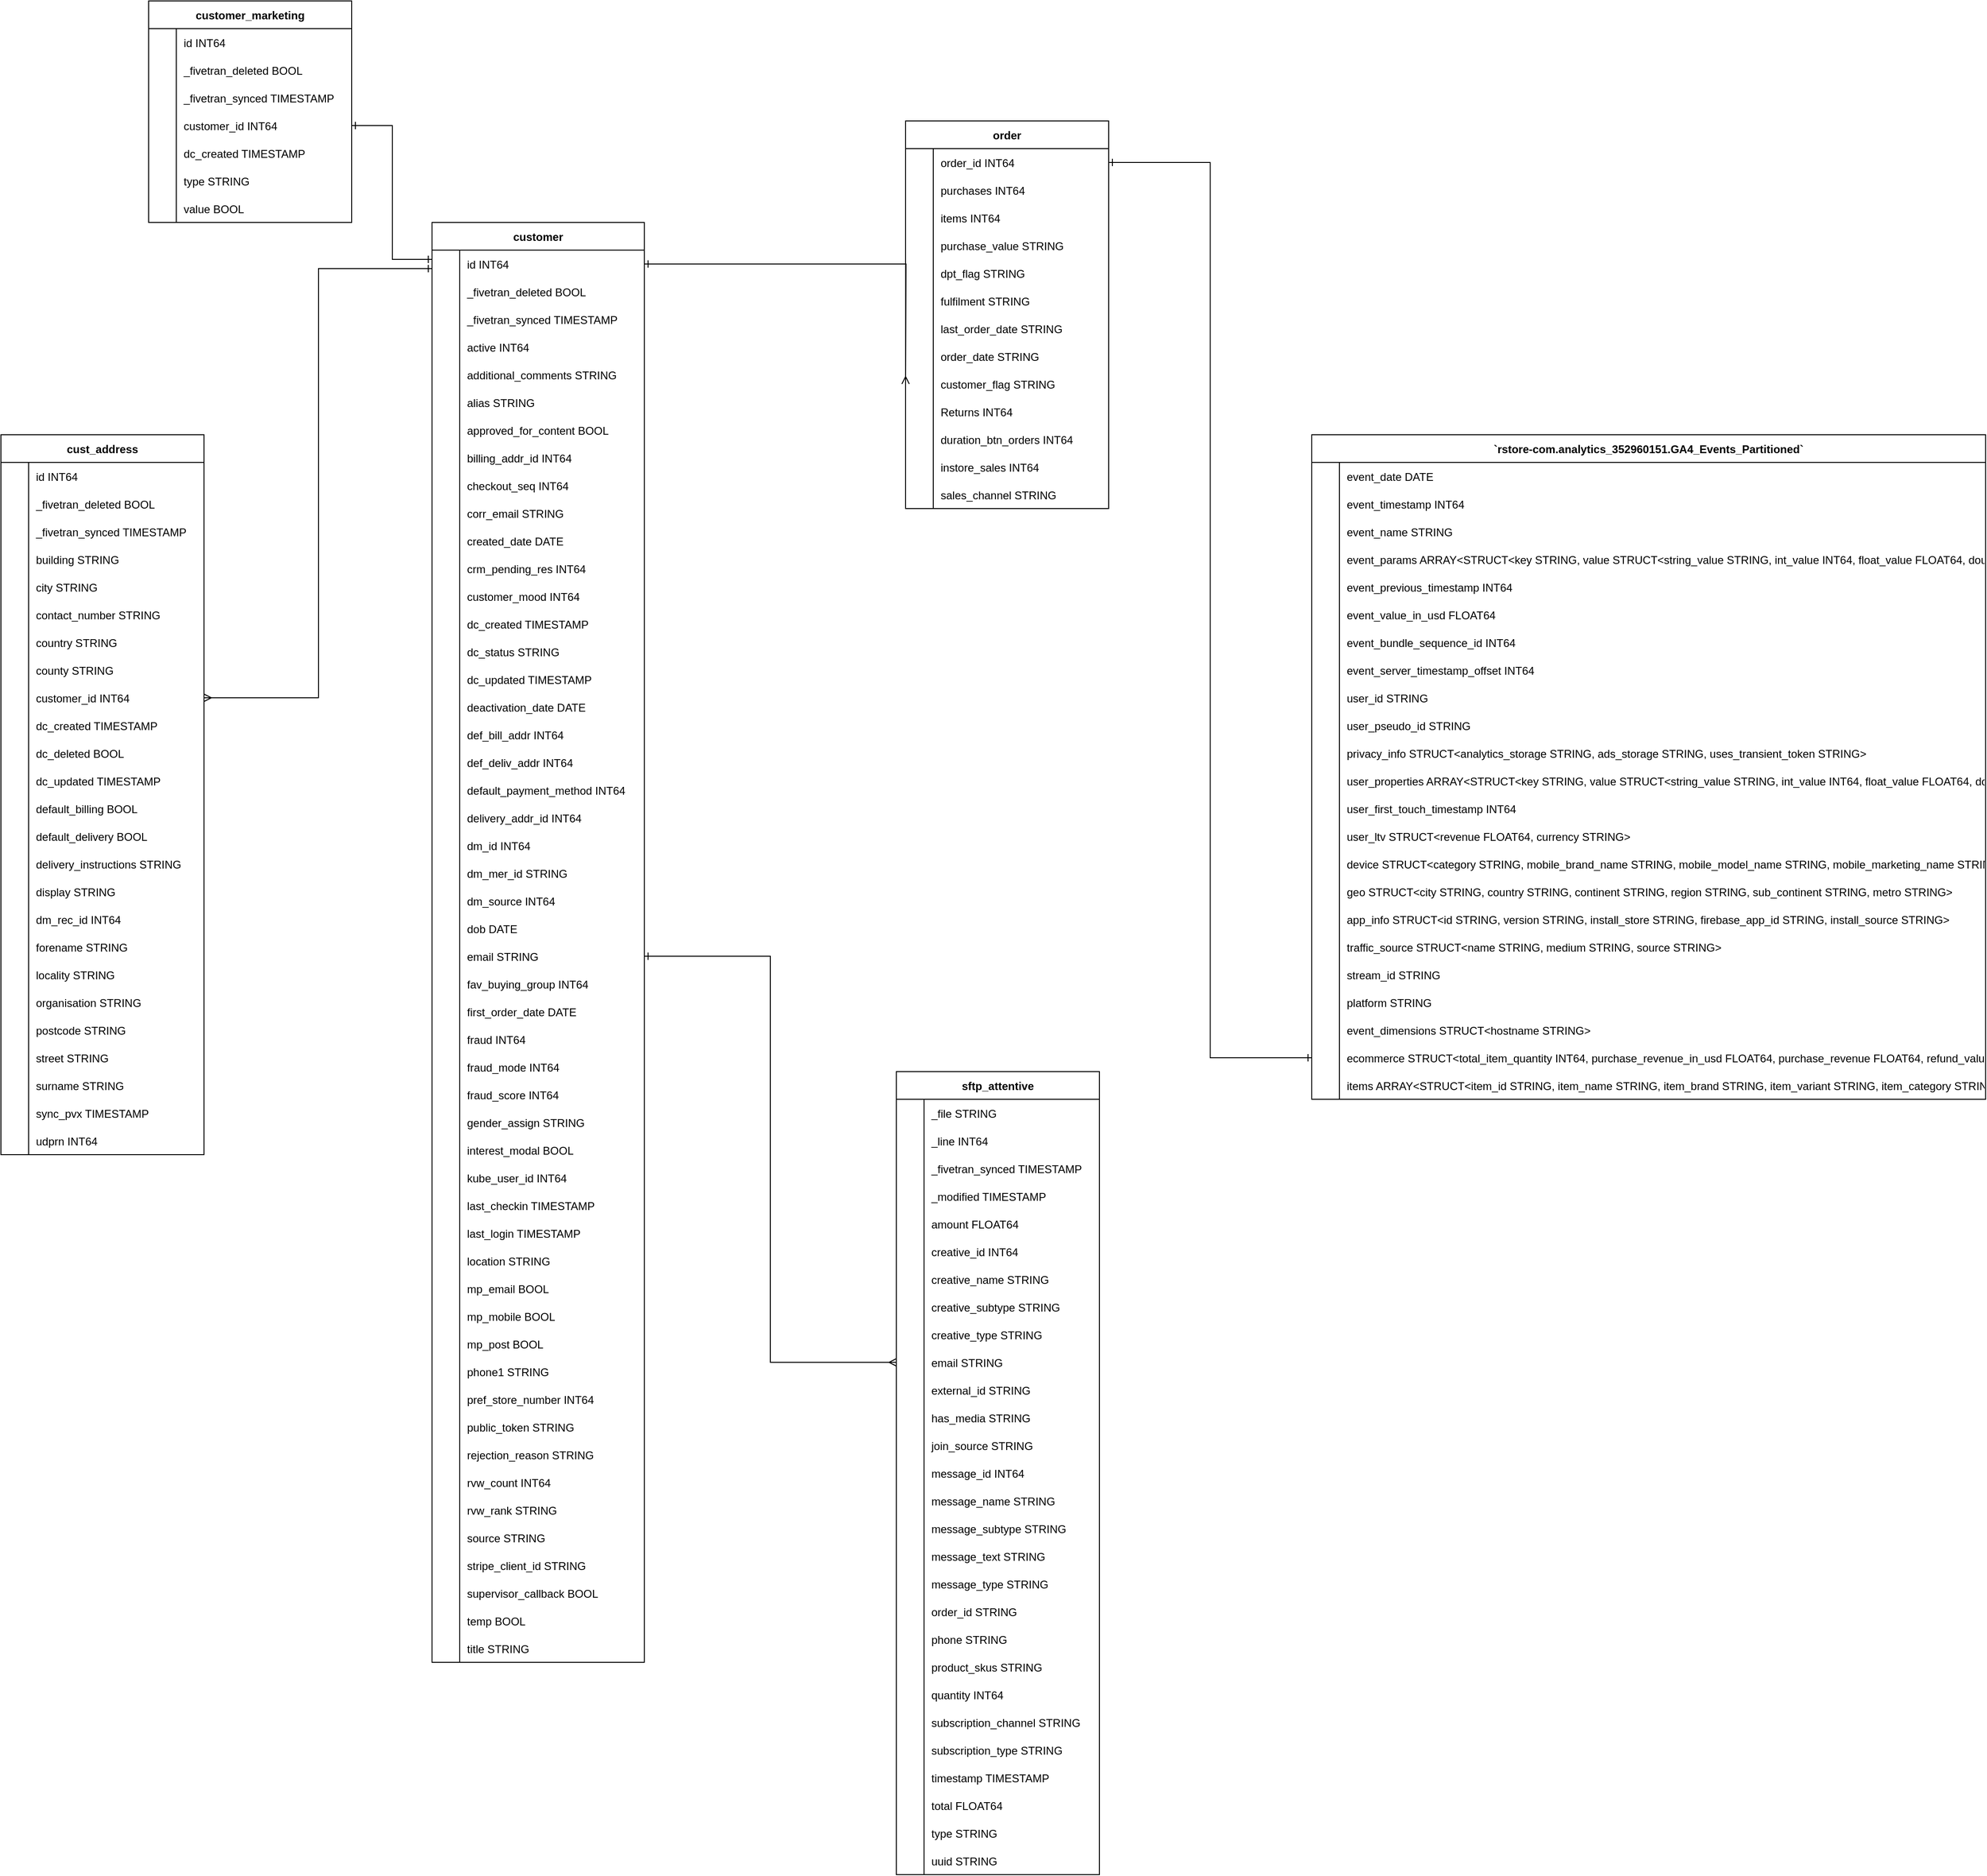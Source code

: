 <mxfile version="26.0.10">
  <diagram id="C5RBs43oDa-KdzZeNtuy" name="Page-1">
    <mxGraphModel dx="1229" dy="1699" grid="1" gridSize="10" guides="1" tooltips="1" connect="1" arrows="1" fold="1" page="1" pageScale="1" pageWidth="827" pageHeight="1169" math="0" shadow="0">
      <root>
        <mxCell id="WIyWlLk6GJQsqaUBKTNV-0" />
        <mxCell id="WIyWlLk6GJQsqaUBKTNV-1" parent="WIyWlLk6GJQsqaUBKTNV-0" />
        <mxCell id="D5JMzwpB3oT6w8u2qkfu-204" value="sftp_attentive" style="shape=table;startSize=30;container=1;collapsible=1;childLayout=tableLayout;fixedRows=1;rowLines=0;fontStyle=1;align=center;resizeLast=1;" parent="WIyWlLk6GJQsqaUBKTNV-1" vertex="1">
          <mxGeometry x="1100" y="940" width="220" height="870" as="geometry" />
        </mxCell>
        <mxCell id="D5JMzwpB3oT6w8u2qkfu-205" value="" style="shape=tableRow;horizontal=0;startSize=0;swimlaneHead=0;swimlaneBody=0;fillColor=none;collapsible=0;dropTarget=0;points=[[0,0.5],[1,0.5]];portConstraint=eastwest;strokeColor=inherit;top=0;left=0;right=0;bottom=0;" parent="D5JMzwpB3oT6w8u2qkfu-204" vertex="1">
          <mxGeometry y="30" width="220" height="30" as="geometry" />
        </mxCell>
        <mxCell id="D5JMzwpB3oT6w8u2qkfu-206" value="" style="shape=partialRectangle;overflow=hidden;connectable=0;fillColor=none;strokeColor=inherit;top=0;left=0;bottom=0;right=0;" parent="D5JMzwpB3oT6w8u2qkfu-205" vertex="1">
          <mxGeometry width="30" height="30" as="geometry">
            <mxRectangle width="30" height="30" as="alternateBounds" />
          </mxGeometry>
        </mxCell>
        <mxCell id="D5JMzwpB3oT6w8u2qkfu-207" value="_file STRING" style="shape=partialRectangle;overflow=hidden;connectable=0;fillColor=none;align=left;strokeColor=inherit;top=0;left=0;bottom=0;right=0;spacingLeft=6;" parent="D5JMzwpB3oT6w8u2qkfu-205" vertex="1">
          <mxGeometry x="30" width="190" height="30" as="geometry">
            <mxRectangle width="190" height="30" as="alternateBounds" />
          </mxGeometry>
        </mxCell>
        <mxCell id="D5JMzwpB3oT6w8u2qkfu-208" value="" style="shape=tableRow;horizontal=0;startSize=0;swimlaneHead=0;swimlaneBody=0;fillColor=none;collapsible=0;dropTarget=0;points=[[0,0.5],[1,0.5]];portConstraint=eastwest;strokeColor=inherit;top=0;left=0;right=0;bottom=0;" parent="D5JMzwpB3oT6w8u2qkfu-204" vertex="1">
          <mxGeometry y="60" width="220" height="30" as="geometry" />
        </mxCell>
        <mxCell id="D5JMzwpB3oT6w8u2qkfu-209" value="" style="shape=partialRectangle;overflow=hidden;connectable=0;fillColor=none;strokeColor=inherit;top=0;left=0;bottom=0;right=0;" parent="D5JMzwpB3oT6w8u2qkfu-208" vertex="1">
          <mxGeometry width="30" height="30" as="geometry">
            <mxRectangle width="30" height="30" as="alternateBounds" />
          </mxGeometry>
        </mxCell>
        <mxCell id="D5JMzwpB3oT6w8u2qkfu-210" value="_line INT64" style="shape=partialRectangle;overflow=hidden;connectable=0;fillColor=none;align=left;strokeColor=inherit;top=0;left=0;bottom=0;right=0;spacingLeft=6;" parent="D5JMzwpB3oT6w8u2qkfu-208" vertex="1">
          <mxGeometry x="30" width="190" height="30" as="geometry">
            <mxRectangle width="190" height="30" as="alternateBounds" />
          </mxGeometry>
        </mxCell>
        <mxCell id="D5JMzwpB3oT6w8u2qkfu-211" value="" style="shape=tableRow;horizontal=0;startSize=0;swimlaneHead=0;swimlaneBody=0;fillColor=none;collapsible=0;dropTarget=0;points=[[0,0.5],[1,0.5]];portConstraint=eastwest;strokeColor=inherit;top=0;left=0;right=0;bottom=0;" parent="D5JMzwpB3oT6w8u2qkfu-204" vertex="1">
          <mxGeometry y="90" width="220" height="30" as="geometry" />
        </mxCell>
        <mxCell id="D5JMzwpB3oT6w8u2qkfu-212" value="" style="shape=partialRectangle;overflow=hidden;connectable=0;fillColor=none;strokeColor=inherit;top=0;left=0;bottom=0;right=0;" parent="D5JMzwpB3oT6w8u2qkfu-211" vertex="1">
          <mxGeometry width="30" height="30" as="geometry">
            <mxRectangle width="30" height="30" as="alternateBounds" />
          </mxGeometry>
        </mxCell>
        <mxCell id="D5JMzwpB3oT6w8u2qkfu-213" value="_fivetran_synced TIMESTAMP" style="shape=partialRectangle;overflow=hidden;connectable=0;fillColor=none;align=left;strokeColor=inherit;top=0;left=0;bottom=0;right=0;spacingLeft=6;" parent="D5JMzwpB3oT6w8u2qkfu-211" vertex="1">
          <mxGeometry x="30" width="190" height="30" as="geometry">
            <mxRectangle width="190" height="30" as="alternateBounds" />
          </mxGeometry>
        </mxCell>
        <mxCell id="D5JMzwpB3oT6w8u2qkfu-214" value="" style="shape=tableRow;horizontal=0;startSize=0;swimlaneHead=0;swimlaneBody=0;fillColor=none;collapsible=0;dropTarget=0;points=[[0,0.5],[1,0.5]];portConstraint=eastwest;strokeColor=inherit;top=0;left=0;right=0;bottom=0;" parent="D5JMzwpB3oT6w8u2qkfu-204" vertex="1">
          <mxGeometry y="120" width="220" height="30" as="geometry" />
        </mxCell>
        <mxCell id="D5JMzwpB3oT6w8u2qkfu-215" value="" style="shape=partialRectangle;overflow=hidden;connectable=0;fillColor=none;strokeColor=inherit;top=0;left=0;bottom=0;right=0;" parent="D5JMzwpB3oT6w8u2qkfu-214" vertex="1">
          <mxGeometry width="30" height="30" as="geometry">
            <mxRectangle width="30" height="30" as="alternateBounds" />
          </mxGeometry>
        </mxCell>
        <mxCell id="D5JMzwpB3oT6w8u2qkfu-216" value="_modified TIMESTAMP" style="shape=partialRectangle;overflow=hidden;connectable=0;fillColor=none;align=left;strokeColor=inherit;top=0;left=0;bottom=0;right=0;spacingLeft=6;" parent="D5JMzwpB3oT6w8u2qkfu-214" vertex="1">
          <mxGeometry x="30" width="190" height="30" as="geometry">
            <mxRectangle width="190" height="30" as="alternateBounds" />
          </mxGeometry>
        </mxCell>
        <mxCell id="D5JMzwpB3oT6w8u2qkfu-217" value="" style="shape=tableRow;horizontal=0;startSize=0;swimlaneHead=0;swimlaneBody=0;fillColor=none;collapsible=0;dropTarget=0;points=[[0,0.5],[1,0.5]];portConstraint=eastwest;strokeColor=inherit;top=0;left=0;right=0;bottom=0;" parent="D5JMzwpB3oT6w8u2qkfu-204" vertex="1">
          <mxGeometry y="150" width="220" height="30" as="geometry" />
        </mxCell>
        <mxCell id="D5JMzwpB3oT6w8u2qkfu-218" value="" style="shape=partialRectangle;overflow=hidden;connectable=0;fillColor=none;strokeColor=inherit;top=0;left=0;bottom=0;right=0;" parent="D5JMzwpB3oT6w8u2qkfu-217" vertex="1">
          <mxGeometry width="30" height="30" as="geometry">
            <mxRectangle width="30" height="30" as="alternateBounds" />
          </mxGeometry>
        </mxCell>
        <mxCell id="D5JMzwpB3oT6w8u2qkfu-219" value="amount FLOAT64" style="shape=partialRectangle;overflow=hidden;connectable=0;fillColor=none;align=left;strokeColor=inherit;top=0;left=0;bottom=0;right=0;spacingLeft=6;" parent="D5JMzwpB3oT6w8u2qkfu-217" vertex="1">
          <mxGeometry x="30" width="190" height="30" as="geometry">
            <mxRectangle width="190" height="30" as="alternateBounds" />
          </mxGeometry>
        </mxCell>
        <mxCell id="D5JMzwpB3oT6w8u2qkfu-220" value="" style="shape=tableRow;horizontal=0;startSize=0;swimlaneHead=0;swimlaneBody=0;fillColor=none;collapsible=0;dropTarget=0;points=[[0,0.5],[1,0.5]];portConstraint=eastwest;strokeColor=inherit;top=0;left=0;right=0;bottom=0;" parent="D5JMzwpB3oT6w8u2qkfu-204" vertex="1">
          <mxGeometry y="180" width="220" height="30" as="geometry" />
        </mxCell>
        <mxCell id="D5JMzwpB3oT6w8u2qkfu-221" value="" style="shape=partialRectangle;overflow=hidden;connectable=0;fillColor=none;strokeColor=inherit;top=0;left=0;bottom=0;right=0;" parent="D5JMzwpB3oT6w8u2qkfu-220" vertex="1">
          <mxGeometry width="30" height="30" as="geometry">
            <mxRectangle width="30" height="30" as="alternateBounds" />
          </mxGeometry>
        </mxCell>
        <mxCell id="D5JMzwpB3oT6w8u2qkfu-222" value="creative_id INT64" style="shape=partialRectangle;overflow=hidden;connectable=0;fillColor=none;align=left;strokeColor=inherit;top=0;left=0;bottom=0;right=0;spacingLeft=6;" parent="D5JMzwpB3oT6w8u2qkfu-220" vertex="1">
          <mxGeometry x="30" width="190" height="30" as="geometry">
            <mxRectangle width="190" height="30" as="alternateBounds" />
          </mxGeometry>
        </mxCell>
        <mxCell id="D5JMzwpB3oT6w8u2qkfu-223" value="" style="shape=tableRow;horizontal=0;startSize=0;swimlaneHead=0;swimlaneBody=0;fillColor=none;collapsible=0;dropTarget=0;points=[[0,0.5],[1,0.5]];portConstraint=eastwest;strokeColor=inherit;top=0;left=0;right=0;bottom=0;" parent="D5JMzwpB3oT6w8u2qkfu-204" vertex="1">
          <mxGeometry y="210" width="220" height="30" as="geometry" />
        </mxCell>
        <mxCell id="D5JMzwpB3oT6w8u2qkfu-224" value="" style="shape=partialRectangle;overflow=hidden;connectable=0;fillColor=none;strokeColor=inherit;top=0;left=0;bottom=0;right=0;" parent="D5JMzwpB3oT6w8u2qkfu-223" vertex="1">
          <mxGeometry width="30" height="30" as="geometry">
            <mxRectangle width="30" height="30" as="alternateBounds" />
          </mxGeometry>
        </mxCell>
        <mxCell id="D5JMzwpB3oT6w8u2qkfu-225" value="creative_name STRING" style="shape=partialRectangle;overflow=hidden;connectable=0;fillColor=none;align=left;strokeColor=inherit;top=0;left=0;bottom=0;right=0;spacingLeft=6;" parent="D5JMzwpB3oT6w8u2qkfu-223" vertex="1">
          <mxGeometry x="30" width="190" height="30" as="geometry">
            <mxRectangle width="190" height="30" as="alternateBounds" />
          </mxGeometry>
        </mxCell>
        <mxCell id="D5JMzwpB3oT6w8u2qkfu-226" value="" style="shape=tableRow;horizontal=0;startSize=0;swimlaneHead=0;swimlaneBody=0;fillColor=none;collapsible=0;dropTarget=0;points=[[0,0.5],[1,0.5]];portConstraint=eastwest;strokeColor=inherit;top=0;left=0;right=0;bottom=0;" parent="D5JMzwpB3oT6w8u2qkfu-204" vertex="1">
          <mxGeometry y="240" width="220" height="30" as="geometry" />
        </mxCell>
        <mxCell id="D5JMzwpB3oT6w8u2qkfu-227" value="" style="shape=partialRectangle;overflow=hidden;connectable=0;fillColor=none;strokeColor=inherit;top=0;left=0;bottom=0;right=0;" parent="D5JMzwpB3oT6w8u2qkfu-226" vertex="1">
          <mxGeometry width="30" height="30" as="geometry">
            <mxRectangle width="30" height="30" as="alternateBounds" />
          </mxGeometry>
        </mxCell>
        <mxCell id="D5JMzwpB3oT6w8u2qkfu-228" value="creative_subtype STRING" style="shape=partialRectangle;overflow=hidden;connectable=0;fillColor=none;align=left;strokeColor=inherit;top=0;left=0;bottom=0;right=0;spacingLeft=6;" parent="D5JMzwpB3oT6w8u2qkfu-226" vertex="1">
          <mxGeometry x="30" width="190" height="30" as="geometry">
            <mxRectangle width="190" height="30" as="alternateBounds" />
          </mxGeometry>
        </mxCell>
        <mxCell id="D5JMzwpB3oT6w8u2qkfu-229" value="" style="shape=tableRow;horizontal=0;startSize=0;swimlaneHead=0;swimlaneBody=0;fillColor=none;collapsible=0;dropTarget=0;points=[[0,0.5],[1,0.5]];portConstraint=eastwest;strokeColor=inherit;top=0;left=0;right=0;bottom=0;" parent="D5JMzwpB3oT6w8u2qkfu-204" vertex="1">
          <mxGeometry y="270" width="220" height="30" as="geometry" />
        </mxCell>
        <mxCell id="D5JMzwpB3oT6w8u2qkfu-230" value="" style="shape=partialRectangle;overflow=hidden;connectable=0;fillColor=none;strokeColor=inherit;top=0;left=0;bottom=0;right=0;" parent="D5JMzwpB3oT6w8u2qkfu-229" vertex="1">
          <mxGeometry width="30" height="30" as="geometry">
            <mxRectangle width="30" height="30" as="alternateBounds" />
          </mxGeometry>
        </mxCell>
        <mxCell id="D5JMzwpB3oT6w8u2qkfu-231" value="creative_type STRING" style="shape=partialRectangle;overflow=hidden;connectable=0;fillColor=none;align=left;strokeColor=inherit;top=0;left=0;bottom=0;right=0;spacingLeft=6;" parent="D5JMzwpB3oT6w8u2qkfu-229" vertex="1">
          <mxGeometry x="30" width="190" height="30" as="geometry">
            <mxRectangle width="190" height="30" as="alternateBounds" />
          </mxGeometry>
        </mxCell>
        <mxCell id="D5JMzwpB3oT6w8u2qkfu-232" value="" style="shape=tableRow;horizontal=0;startSize=0;swimlaneHead=0;swimlaneBody=0;fillColor=none;collapsible=0;dropTarget=0;points=[[0,0.5],[1,0.5]];portConstraint=eastwest;strokeColor=inherit;top=0;left=0;right=0;bottom=0;" parent="D5JMzwpB3oT6w8u2qkfu-204" vertex="1">
          <mxGeometry y="300" width="220" height="30" as="geometry" />
        </mxCell>
        <mxCell id="D5JMzwpB3oT6w8u2qkfu-233" value="" style="shape=partialRectangle;overflow=hidden;connectable=0;fillColor=none;strokeColor=inherit;top=0;left=0;bottom=0;right=0;" parent="D5JMzwpB3oT6w8u2qkfu-232" vertex="1">
          <mxGeometry width="30" height="30" as="geometry">
            <mxRectangle width="30" height="30" as="alternateBounds" />
          </mxGeometry>
        </mxCell>
        <mxCell id="D5JMzwpB3oT6w8u2qkfu-234" value="email STRING" style="shape=partialRectangle;overflow=hidden;connectable=0;fillColor=none;align=left;strokeColor=inherit;top=0;left=0;bottom=0;right=0;spacingLeft=6;" parent="D5JMzwpB3oT6w8u2qkfu-232" vertex="1">
          <mxGeometry x="30" width="190" height="30" as="geometry">
            <mxRectangle width="190" height="30" as="alternateBounds" />
          </mxGeometry>
        </mxCell>
        <mxCell id="D5JMzwpB3oT6w8u2qkfu-235" value="" style="shape=tableRow;horizontal=0;startSize=0;swimlaneHead=0;swimlaneBody=0;fillColor=none;collapsible=0;dropTarget=0;points=[[0,0.5],[1,0.5]];portConstraint=eastwest;strokeColor=inherit;top=0;left=0;right=0;bottom=0;" parent="D5JMzwpB3oT6w8u2qkfu-204" vertex="1">
          <mxGeometry y="330" width="220" height="30" as="geometry" />
        </mxCell>
        <mxCell id="D5JMzwpB3oT6w8u2qkfu-236" value="" style="shape=partialRectangle;overflow=hidden;connectable=0;fillColor=none;strokeColor=inherit;top=0;left=0;bottom=0;right=0;" parent="D5JMzwpB3oT6w8u2qkfu-235" vertex="1">
          <mxGeometry width="30" height="30" as="geometry">
            <mxRectangle width="30" height="30" as="alternateBounds" />
          </mxGeometry>
        </mxCell>
        <mxCell id="D5JMzwpB3oT6w8u2qkfu-237" value="external_id STRING" style="shape=partialRectangle;overflow=hidden;connectable=0;fillColor=none;align=left;strokeColor=inherit;top=0;left=0;bottom=0;right=0;spacingLeft=6;" parent="D5JMzwpB3oT6w8u2qkfu-235" vertex="1">
          <mxGeometry x="30" width="190" height="30" as="geometry">
            <mxRectangle width="190" height="30" as="alternateBounds" />
          </mxGeometry>
        </mxCell>
        <mxCell id="D5JMzwpB3oT6w8u2qkfu-238" value="" style="shape=tableRow;horizontal=0;startSize=0;swimlaneHead=0;swimlaneBody=0;fillColor=none;collapsible=0;dropTarget=0;points=[[0,0.5],[1,0.5]];portConstraint=eastwest;strokeColor=inherit;top=0;left=0;right=0;bottom=0;" parent="D5JMzwpB3oT6w8u2qkfu-204" vertex="1">
          <mxGeometry y="360" width="220" height="30" as="geometry" />
        </mxCell>
        <mxCell id="D5JMzwpB3oT6w8u2qkfu-239" value="" style="shape=partialRectangle;overflow=hidden;connectable=0;fillColor=none;strokeColor=inherit;top=0;left=0;bottom=0;right=0;" parent="D5JMzwpB3oT6w8u2qkfu-238" vertex="1">
          <mxGeometry width="30" height="30" as="geometry">
            <mxRectangle width="30" height="30" as="alternateBounds" />
          </mxGeometry>
        </mxCell>
        <mxCell id="D5JMzwpB3oT6w8u2qkfu-240" value="has_media STRING" style="shape=partialRectangle;overflow=hidden;connectable=0;fillColor=none;align=left;strokeColor=inherit;top=0;left=0;bottom=0;right=0;spacingLeft=6;" parent="D5JMzwpB3oT6w8u2qkfu-238" vertex="1">
          <mxGeometry x="30" width="190" height="30" as="geometry">
            <mxRectangle width="190" height="30" as="alternateBounds" />
          </mxGeometry>
        </mxCell>
        <mxCell id="D5JMzwpB3oT6w8u2qkfu-241" value="" style="shape=tableRow;horizontal=0;startSize=0;swimlaneHead=0;swimlaneBody=0;fillColor=none;collapsible=0;dropTarget=0;points=[[0,0.5],[1,0.5]];portConstraint=eastwest;strokeColor=inherit;top=0;left=0;right=0;bottom=0;" parent="D5JMzwpB3oT6w8u2qkfu-204" vertex="1">
          <mxGeometry y="390" width="220" height="30" as="geometry" />
        </mxCell>
        <mxCell id="D5JMzwpB3oT6w8u2qkfu-242" value="" style="shape=partialRectangle;overflow=hidden;connectable=0;fillColor=none;strokeColor=inherit;top=0;left=0;bottom=0;right=0;" parent="D5JMzwpB3oT6w8u2qkfu-241" vertex="1">
          <mxGeometry width="30" height="30" as="geometry">
            <mxRectangle width="30" height="30" as="alternateBounds" />
          </mxGeometry>
        </mxCell>
        <mxCell id="D5JMzwpB3oT6w8u2qkfu-243" value="join_source STRING" style="shape=partialRectangle;overflow=hidden;connectable=0;fillColor=none;align=left;strokeColor=inherit;top=0;left=0;bottom=0;right=0;spacingLeft=6;" parent="D5JMzwpB3oT6w8u2qkfu-241" vertex="1">
          <mxGeometry x="30" width="190" height="30" as="geometry">
            <mxRectangle width="190" height="30" as="alternateBounds" />
          </mxGeometry>
        </mxCell>
        <mxCell id="D5JMzwpB3oT6w8u2qkfu-244" value="" style="shape=tableRow;horizontal=0;startSize=0;swimlaneHead=0;swimlaneBody=0;fillColor=none;collapsible=0;dropTarget=0;points=[[0,0.5],[1,0.5]];portConstraint=eastwest;strokeColor=inherit;top=0;left=0;right=0;bottom=0;" parent="D5JMzwpB3oT6w8u2qkfu-204" vertex="1">
          <mxGeometry y="420" width="220" height="30" as="geometry" />
        </mxCell>
        <mxCell id="D5JMzwpB3oT6w8u2qkfu-245" value="" style="shape=partialRectangle;overflow=hidden;connectable=0;fillColor=none;strokeColor=inherit;top=0;left=0;bottom=0;right=0;" parent="D5JMzwpB3oT6w8u2qkfu-244" vertex="1">
          <mxGeometry width="30" height="30" as="geometry">
            <mxRectangle width="30" height="30" as="alternateBounds" />
          </mxGeometry>
        </mxCell>
        <mxCell id="D5JMzwpB3oT6w8u2qkfu-246" value="message_id INT64" style="shape=partialRectangle;overflow=hidden;connectable=0;fillColor=none;align=left;strokeColor=inherit;top=0;left=0;bottom=0;right=0;spacingLeft=6;" parent="D5JMzwpB3oT6w8u2qkfu-244" vertex="1">
          <mxGeometry x="30" width="190" height="30" as="geometry">
            <mxRectangle width="190" height="30" as="alternateBounds" />
          </mxGeometry>
        </mxCell>
        <mxCell id="D5JMzwpB3oT6w8u2qkfu-247" value="" style="shape=tableRow;horizontal=0;startSize=0;swimlaneHead=0;swimlaneBody=0;fillColor=none;collapsible=0;dropTarget=0;points=[[0,0.5],[1,0.5]];portConstraint=eastwest;strokeColor=inherit;top=0;left=0;right=0;bottom=0;" parent="D5JMzwpB3oT6w8u2qkfu-204" vertex="1">
          <mxGeometry y="450" width="220" height="30" as="geometry" />
        </mxCell>
        <mxCell id="D5JMzwpB3oT6w8u2qkfu-248" value="" style="shape=partialRectangle;overflow=hidden;connectable=0;fillColor=none;strokeColor=inherit;top=0;left=0;bottom=0;right=0;" parent="D5JMzwpB3oT6w8u2qkfu-247" vertex="1">
          <mxGeometry width="30" height="30" as="geometry">
            <mxRectangle width="30" height="30" as="alternateBounds" />
          </mxGeometry>
        </mxCell>
        <mxCell id="D5JMzwpB3oT6w8u2qkfu-249" value="message_name STRING" style="shape=partialRectangle;overflow=hidden;connectable=0;fillColor=none;align=left;strokeColor=inherit;top=0;left=0;bottom=0;right=0;spacingLeft=6;" parent="D5JMzwpB3oT6w8u2qkfu-247" vertex="1">
          <mxGeometry x="30" width="190" height="30" as="geometry">
            <mxRectangle width="190" height="30" as="alternateBounds" />
          </mxGeometry>
        </mxCell>
        <mxCell id="D5JMzwpB3oT6w8u2qkfu-250" value="" style="shape=tableRow;horizontal=0;startSize=0;swimlaneHead=0;swimlaneBody=0;fillColor=none;collapsible=0;dropTarget=0;points=[[0,0.5],[1,0.5]];portConstraint=eastwest;strokeColor=inherit;top=0;left=0;right=0;bottom=0;" parent="D5JMzwpB3oT6w8u2qkfu-204" vertex="1">
          <mxGeometry y="480" width="220" height="30" as="geometry" />
        </mxCell>
        <mxCell id="D5JMzwpB3oT6w8u2qkfu-251" value="" style="shape=partialRectangle;overflow=hidden;connectable=0;fillColor=none;strokeColor=inherit;top=0;left=0;bottom=0;right=0;" parent="D5JMzwpB3oT6w8u2qkfu-250" vertex="1">
          <mxGeometry width="30" height="30" as="geometry">
            <mxRectangle width="30" height="30" as="alternateBounds" />
          </mxGeometry>
        </mxCell>
        <mxCell id="D5JMzwpB3oT6w8u2qkfu-252" value="message_subtype STRING" style="shape=partialRectangle;overflow=hidden;connectable=0;fillColor=none;align=left;strokeColor=inherit;top=0;left=0;bottom=0;right=0;spacingLeft=6;" parent="D5JMzwpB3oT6w8u2qkfu-250" vertex="1">
          <mxGeometry x="30" width="190" height="30" as="geometry">
            <mxRectangle width="190" height="30" as="alternateBounds" />
          </mxGeometry>
        </mxCell>
        <mxCell id="D5JMzwpB3oT6w8u2qkfu-253" value="" style="shape=tableRow;horizontal=0;startSize=0;swimlaneHead=0;swimlaneBody=0;fillColor=none;collapsible=0;dropTarget=0;points=[[0,0.5],[1,0.5]];portConstraint=eastwest;strokeColor=inherit;top=0;left=0;right=0;bottom=0;" parent="D5JMzwpB3oT6w8u2qkfu-204" vertex="1">
          <mxGeometry y="510" width="220" height="30" as="geometry" />
        </mxCell>
        <mxCell id="D5JMzwpB3oT6w8u2qkfu-254" value="" style="shape=partialRectangle;overflow=hidden;connectable=0;fillColor=none;strokeColor=inherit;top=0;left=0;bottom=0;right=0;" parent="D5JMzwpB3oT6w8u2qkfu-253" vertex="1">
          <mxGeometry width="30" height="30" as="geometry">
            <mxRectangle width="30" height="30" as="alternateBounds" />
          </mxGeometry>
        </mxCell>
        <mxCell id="D5JMzwpB3oT6w8u2qkfu-255" value="message_text STRING" style="shape=partialRectangle;overflow=hidden;connectable=0;fillColor=none;align=left;strokeColor=inherit;top=0;left=0;bottom=0;right=0;spacingLeft=6;" parent="D5JMzwpB3oT6w8u2qkfu-253" vertex="1">
          <mxGeometry x="30" width="190" height="30" as="geometry">
            <mxRectangle width="190" height="30" as="alternateBounds" />
          </mxGeometry>
        </mxCell>
        <mxCell id="D5JMzwpB3oT6w8u2qkfu-256" value="" style="shape=tableRow;horizontal=0;startSize=0;swimlaneHead=0;swimlaneBody=0;fillColor=none;collapsible=0;dropTarget=0;points=[[0,0.5],[1,0.5]];portConstraint=eastwest;strokeColor=inherit;top=0;left=0;right=0;bottom=0;" parent="D5JMzwpB3oT6w8u2qkfu-204" vertex="1">
          <mxGeometry y="540" width="220" height="30" as="geometry" />
        </mxCell>
        <mxCell id="D5JMzwpB3oT6w8u2qkfu-257" value="" style="shape=partialRectangle;overflow=hidden;connectable=0;fillColor=none;strokeColor=inherit;top=0;left=0;bottom=0;right=0;" parent="D5JMzwpB3oT6w8u2qkfu-256" vertex="1">
          <mxGeometry width="30" height="30" as="geometry">
            <mxRectangle width="30" height="30" as="alternateBounds" />
          </mxGeometry>
        </mxCell>
        <mxCell id="D5JMzwpB3oT6w8u2qkfu-258" value="message_type STRING" style="shape=partialRectangle;overflow=hidden;connectable=0;fillColor=none;align=left;strokeColor=inherit;top=0;left=0;bottom=0;right=0;spacingLeft=6;" parent="D5JMzwpB3oT6w8u2qkfu-256" vertex="1">
          <mxGeometry x="30" width="190" height="30" as="geometry">
            <mxRectangle width="190" height="30" as="alternateBounds" />
          </mxGeometry>
        </mxCell>
        <mxCell id="D5JMzwpB3oT6w8u2qkfu-259" value="" style="shape=tableRow;horizontal=0;startSize=0;swimlaneHead=0;swimlaneBody=0;fillColor=none;collapsible=0;dropTarget=0;points=[[0,0.5],[1,0.5]];portConstraint=eastwest;strokeColor=inherit;top=0;left=0;right=0;bottom=0;" parent="D5JMzwpB3oT6w8u2qkfu-204" vertex="1">
          <mxGeometry y="570" width="220" height="30" as="geometry" />
        </mxCell>
        <mxCell id="D5JMzwpB3oT6w8u2qkfu-260" value="" style="shape=partialRectangle;overflow=hidden;connectable=0;fillColor=none;strokeColor=inherit;top=0;left=0;bottom=0;right=0;" parent="D5JMzwpB3oT6w8u2qkfu-259" vertex="1">
          <mxGeometry width="30" height="30" as="geometry">
            <mxRectangle width="30" height="30" as="alternateBounds" />
          </mxGeometry>
        </mxCell>
        <mxCell id="D5JMzwpB3oT6w8u2qkfu-261" value="order_id STRING" style="shape=partialRectangle;overflow=hidden;connectable=0;fillColor=none;align=left;strokeColor=inherit;top=0;left=0;bottom=0;right=0;spacingLeft=6;" parent="D5JMzwpB3oT6w8u2qkfu-259" vertex="1">
          <mxGeometry x="30" width="190" height="30" as="geometry">
            <mxRectangle width="190" height="30" as="alternateBounds" />
          </mxGeometry>
        </mxCell>
        <mxCell id="D5JMzwpB3oT6w8u2qkfu-262" value="" style="shape=tableRow;horizontal=0;startSize=0;swimlaneHead=0;swimlaneBody=0;fillColor=none;collapsible=0;dropTarget=0;points=[[0,0.5],[1,0.5]];portConstraint=eastwest;strokeColor=inherit;top=0;left=0;right=0;bottom=0;" parent="D5JMzwpB3oT6w8u2qkfu-204" vertex="1">
          <mxGeometry y="600" width="220" height="30" as="geometry" />
        </mxCell>
        <mxCell id="D5JMzwpB3oT6w8u2qkfu-263" value="" style="shape=partialRectangle;overflow=hidden;connectable=0;fillColor=none;strokeColor=inherit;top=0;left=0;bottom=0;right=0;" parent="D5JMzwpB3oT6w8u2qkfu-262" vertex="1">
          <mxGeometry width="30" height="30" as="geometry">
            <mxRectangle width="30" height="30" as="alternateBounds" />
          </mxGeometry>
        </mxCell>
        <mxCell id="D5JMzwpB3oT6w8u2qkfu-264" value="phone STRING" style="shape=partialRectangle;overflow=hidden;connectable=0;fillColor=none;align=left;strokeColor=inherit;top=0;left=0;bottom=0;right=0;spacingLeft=6;" parent="D5JMzwpB3oT6w8u2qkfu-262" vertex="1">
          <mxGeometry x="30" width="190" height="30" as="geometry">
            <mxRectangle width="190" height="30" as="alternateBounds" />
          </mxGeometry>
        </mxCell>
        <mxCell id="D5JMzwpB3oT6w8u2qkfu-265" value="" style="shape=tableRow;horizontal=0;startSize=0;swimlaneHead=0;swimlaneBody=0;fillColor=none;collapsible=0;dropTarget=0;points=[[0,0.5],[1,0.5]];portConstraint=eastwest;strokeColor=inherit;top=0;left=0;right=0;bottom=0;" parent="D5JMzwpB3oT6w8u2qkfu-204" vertex="1">
          <mxGeometry y="630" width="220" height="30" as="geometry" />
        </mxCell>
        <mxCell id="D5JMzwpB3oT6w8u2qkfu-266" value="" style="shape=partialRectangle;overflow=hidden;connectable=0;fillColor=none;strokeColor=inherit;top=0;left=0;bottom=0;right=0;" parent="D5JMzwpB3oT6w8u2qkfu-265" vertex="1">
          <mxGeometry width="30" height="30" as="geometry">
            <mxRectangle width="30" height="30" as="alternateBounds" />
          </mxGeometry>
        </mxCell>
        <mxCell id="D5JMzwpB3oT6w8u2qkfu-267" value="product_skus STRING" style="shape=partialRectangle;overflow=hidden;connectable=0;fillColor=none;align=left;strokeColor=inherit;top=0;left=0;bottom=0;right=0;spacingLeft=6;" parent="D5JMzwpB3oT6w8u2qkfu-265" vertex="1">
          <mxGeometry x="30" width="190" height="30" as="geometry">
            <mxRectangle width="190" height="30" as="alternateBounds" />
          </mxGeometry>
        </mxCell>
        <mxCell id="D5JMzwpB3oT6w8u2qkfu-268" value="" style="shape=tableRow;horizontal=0;startSize=0;swimlaneHead=0;swimlaneBody=0;fillColor=none;collapsible=0;dropTarget=0;points=[[0,0.5],[1,0.5]];portConstraint=eastwest;strokeColor=inherit;top=0;left=0;right=0;bottom=0;" parent="D5JMzwpB3oT6w8u2qkfu-204" vertex="1">
          <mxGeometry y="660" width="220" height="30" as="geometry" />
        </mxCell>
        <mxCell id="D5JMzwpB3oT6w8u2qkfu-269" value="" style="shape=partialRectangle;overflow=hidden;connectable=0;fillColor=none;strokeColor=inherit;top=0;left=0;bottom=0;right=0;" parent="D5JMzwpB3oT6w8u2qkfu-268" vertex="1">
          <mxGeometry width="30" height="30" as="geometry">
            <mxRectangle width="30" height="30" as="alternateBounds" />
          </mxGeometry>
        </mxCell>
        <mxCell id="D5JMzwpB3oT6w8u2qkfu-270" value="quantity INT64" style="shape=partialRectangle;overflow=hidden;connectable=0;fillColor=none;align=left;strokeColor=inherit;top=0;left=0;bottom=0;right=0;spacingLeft=6;" parent="D5JMzwpB3oT6w8u2qkfu-268" vertex="1">
          <mxGeometry x="30" width="190" height="30" as="geometry">
            <mxRectangle width="190" height="30" as="alternateBounds" />
          </mxGeometry>
        </mxCell>
        <mxCell id="D5JMzwpB3oT6w8u2qkfu-271" value="" style="shape=tableRow;horizontal=0;startSize=0;swimlaneHead=0;swimlaneBody=0;fillColor=none;collapsible=0;dropTarget=0;points=[[0,0.5],[1,0.5]];portConstraint=eastwest;strokeColor=inherit;top=0;left=0;right=0;bottom=0;" parent="D5JMzwpB3oT6w8u2qkfu-204" vertex="1">
          <mxGeometry y="690" width="220" height="30" as="geometry" />
        </mxCell>
        <mxCell id="D5JMzwpB3oT6w8u2qkfu-272" value="" style="shape=partialRectangle;overflow=hidden;connectable=0;fillColor=none;strokeColor=inherit;top=0;left=0;bottom=0;right=0;" parent="D5JMzwpB3oT6w8u2qkfu-271" vertex="1">
          <mxGeometry width="30" height="30" as="geometry">
            <mxRectangle width="30" height="30" as="alternateBounds" />
          </mxGeometry>
        </mxCell>
        <mxCell id="D5JMzwpB3oT6w8u2qkfu-273" value="subscription_channel STRING" style="shape=partialRectangle;overflow=hidden;connectable=0;fillColor=none;align=left;strokeColor=inherit;top=0;left=0;bottom=0;right=0;spacingLeft=6;" parent="D5JMzwpB3oT6w8u2qkfu-271" vertex="1">
          <mxGeometry x="30" width="190" height="30" as="geometry">
            <mxRectangle width="190" height="30" as="alternateBounds" />
          </mxGeometry>
        </mxCell>
        <mxCell id="D5JMzwpB3oT6w8u2qkfu-274" value="" style="shape=tableRow;horizontal=0;startSize=0;swimlaneHead=0;swimlaneBody=0;fillColor=none;collapsible=0;dropTarget=0;points=[[0,0.5],[1,0.5]];portConstraint=eastwest;strokeColor=inherit;top=0;left=0;right=0;bottom=0;" parent="D5JMzwpB3oT6w8u2qkfu-204" vertex="1">
          <mxGeometry y="720" width="220" height="30" as="geometry" />
        </mxCell>
        <mxCell id="D5JMzwpB3oT6w8u2qkfu-275" value="" style="shape=partialRectangle;overflow=hidden;connectable=0;fillColor=none;strokeColor=inherit;top=0;left=0;bottom=0;right=0;" parent="D5JMzwpB3oT6w8u2qkfu-274" vertex="1">
          <mxGeometry width="30" height="30" as="geometry">
            <mxRectangle width="30" height="30" as="alternateBounds" />
          </mxGeometry>
        </mxCell>
        <mxCell id="D5JMzwpB3oT6w8u2qkfu-276" value="subscription_type STRING" style="shape=partialRectangle;overflow=hidden;connectable=0;fillColor=none;align=left;strokeColor=inherit;top=0;left=0;bottom=0;right=0;spacingLeft=6;" parent="D5JMzwpB3oT6w8u2qkfu-274" vertex="1">
          <mxGeometry x="30" width="190" height="30" as="geometry">
            <mxRectangle width="190" height="30" as="alternateBounds" />
          </mxGeometry>
        </mxCell>
        <mxCell id="D5JMzwpB3oT6w8u2qkfu-277" value="" style="shape=tableRow;horizontal=0;startSize=0;swimlaneHead=0;swimlaneBody=0;fillColor=none;collapsible=0;dropTarget=0;points=[[0,0.5],[1,0.5]];portConstraint=eastwest;strokeColor=inherit;top=0;left=0;right=0;bottom=0;" parent="D5JMzwpB3oT6w8u2qkfu-204" vertex="1">
          <mxGeometry y="750" width="220" height="30" as="geometry" />
        </mxCell>
        <mxCell id="D5JMzwpB3oT6w8u2qkfu-278" value="" style="shape=partialRectangle;overflow=hidden;connectable=0;fillColor=none;strokeColor=inherit;top=0;left=0;bottom=0;right=0;" parent="D5JMzwpB3oT6w8u2qkfu-277" vertex="1">
          <mxGeometry width="30" height="30" as="geometry">
            <mxRectangle width="30" height="30" as="alternateBounds" />
          </mxGeometry>
        </mxCell>
        <mxCell id="D5JMzwpB3oT6w8u2qkfu-279" value="timestamp TIMESTAMP" style="shape=partialRectangle;overflow=hidden;connectable=0;fillColor=none;align=left;strokeColor=inherit;top=0;left=0;bottom=0;right=0;spacingLeft=6;" parent="D5JMzwpB3oT6w8u2qkfu-277" vertex="1">
          <mxGeometry x="30" width="190" height="30" as="geometry">
            <mxRectangle width="190" height="30" as="alternateBounds" />
          </mxGeometry>
        </mxCell>
        <mxCell id="D5JMzwpB3oT6w8u2qkfu-280" value="" style="shape=tableRow;horizontal=0;startSize=0;swimlaneHead=0;swimlaneBody=0;fillColor=none;collapsible=0;dropTarget=0;points=[[0,0.5],[1,0.5]];portConstraint=eastwest;strokeColor=inherit;top=0;left=0;right=0;bottom=0;" parent="D5JMzwpB3oT6w8u2qkfu-204" vertex="1">
          <mxGeometry y="780" width="220" height="30" as="geometry" />
        </mxCell>
        <mxCell id="D5JMzwpB3oT6w8u2qkfu-281" value="" style="shape=partialRectangle;overflow=hidden;connectable=0;fillColor=none;strokeColor=inherit;top=0;left=0;bottom=0;right=0;" parent="D5JMzwpB3oT6w8u2qkfu-280" vertex="1">
          <mxGeometry width="30" height="30" as="geometry">
            <mxRectangle width="30" height="30" as="alternateBounds" />
          </mxGeometry>
        </mxCell>
        <mxCell id="D5JMzwpB3oT6w8u2qkfu-282" value="total FLOAT64" style="shape=partialRectangle;overflow=hidden;connectable=0;fillColor=none;align=left;strokeColor=inherit;top=0;left=0;bottom=0;right=0;spacingLeft=6;" parent="D5JMzwpB3oT6w8u2qkfu-280" vertex="1">
          <mxGeometry x="30" width="190" height="30" as="geometry">
            <mxRectangle width="190" height="30" as="alternateBounds" />
          </mxGeometry>
        </mxCell>
        <mxCell id="D5JMzwpB3oT6w8u2qkfu-283" value="" style="shape=tableRow;horizontal=0;startSize=0;swimlaneHead=0;swimlaneBody=0;fillColor=none;collapsible=0;dropTarget=0;points=[[0,0.5],[1,0.5]];portConstraint=eastwest;strokeColor=inherit;top=0;left=0;right=0;bottom=0;" parent="D5JMzwpB3oT6w8u2qkfu-204" vertex="1">
          <mxGeometry y="810" width="220" height="30" as="geometry" />
        </mxCell>
        <mxCell id="D5JMzwpB3oT6w8u2qkfu-284" value="" style="shape=partialRectangle;overflow=hidden;connectable=0;fillColor=none;strokeColor=inherit;top=0;left=0;bottom=0;right=0;" parent="D5JMzwpB3oT6w8u2qkfu-283" vertex="1">
          <mxGeometry width="30" height="30" as="geometry">
            <mxRectangle width="30" height="30" as="alternateBounds" />
          </mxGeometry>
        </mxCell>
        <mxCell id="D5JMzwpB3oT6w8u2qkfu-285" value="type STRING" style="shape=partialRectangle;overflow=hidden;connectable=0;fillColor=none;align=left;strokeColor=inherit;top=0;left=0;bottom=0;right=0;spacingLeft=6;" parent="D5JMzwpB3oT6w8u2qkfu-283" vertex="1">
          <mxGeometry x="30" width="190" height="30" as="geometry">
            <mxRectangle width="190" height="30" as="alternateBounds" />
          </mxGeometry>
        </mxCell>
        <mxCell id="D5JMzwpB3oT6w8u2qkfu-286" value="" style="shape=tableRow;horizontal=0;startSize=0;swimlaneHead=0;swimlaneBody=0;fillColor=none;collapsible=0;dropTarget=0;points=[[0,0.5],[1,0.5]];portConstraint=eastwest;strokeColor=inherit;top=0;left=0;right=0;bottom=0;" parent="D5JMzwpB3oT6w8u2qkfu-204" vertex="1">
          <mxGeometry y="840" width="220" height="30" as="geometry" />
        </mxCell>
        <mxCell id="D5JMzwpB3oT6w8u2qkfu-287" value="" style="shape=partialRectangle;overflow=hidden;connectable=0;fillColor=none;strokeColor=inherit;top=0;left=0;bottom=0;right=0;" parent="D5JMzwpB3oT6w8u2qkfu-286" vertex="1">
          <mxGeometry width="30" height="30" as="geometry">
            <mxRectangle width="30" height="30" as="alternateBounds" />
          </mxGeometry>
        </mxCell>
        <mxCell id="D5JMzwpB3oT6w8u2qkfu-288" value="uuid STRING" style="shape=partialRectangle;overflow=hidden;connectable=0;fillColor=none;align=left;strokeColor=inherit;top=0;left=0;bottom=0;right=0;spacingLeft=6;" parent="D5JMzwpB3oT6w8u2qkfu-286" vertex="1">
          <mxGeometry x="30" width="190" height="30" as="geometry">
            <mxRectangle width="190" height="30" as="alternateBounds" />
          </mxGeometry>
        </mxCell>
        <mxCell id="D5JMzwpB3oT6w8u2qkfu-289" value="cust_address" style="shape=table;startSize=30;container=1;collapsible=1;childLayout=tableLayout;fixedRows=1;rowLines=0;fontStyle=1;align=center;resizeLast=1;" parent="WIyWlLk6GJQsqaUBKTNV-1" vertex="1">
          <mxGeometry x="130" y="250" width="220" height="780" as="geometry" />
        </mxCell>
        <mxCell id="D5JMzwpB3oT6w8u2qkfu-290" value="" style="shape=tableRow;horizontal=0;startSize=0;swimlaneHead=0;swimlaneBody=0;fillColor=none;collapsible=0;dropTarget=0;points=[[0,0.5],[1,0.5]];portConstraint=eastwest;strokeColor=inherit;top=0;left=0;right=0;bottom=0;" parent="D5JMzwpB3oT6w8u2qkfu-289" vertex="1">
          <mxGeometry y="30" width="220" height="30" as="geometry" />
        </mxCell>
        <mxCell id="D5JMzwpB3oT6w8u2qkfu-291" value="" style="shape=partialRectangle;overflow=hidden;connectable=0;fillColor=none;strokeColor=inherit;top=0;left=0;bottom=0;right=0;" parent="D5JMzwpB3oT6w8u2qkfu-290" vertex="1">
          <mxGeometry width="30" height="30" as="geometry">
            <mxRectangle width="30" height="30" as="alternateBounds" />
          </mxGeometry>
        </mxCell>
        <mxCell id="D5JMzwpB3oT6w8u2qkfu-292" value="id INT64" style="shape=partialRectangle;overflow=hidden;connectable=0;fillColor=none;align=left;strokeColor=inherit;top=0;left=0;bottom=0;right=0;spacingLeft=6;" parent="D5JMzwpB3oT6w8u2qkfu-290" vertex="1">
          <mxGeometry x="30" width="190" height="30" as="geometry">
            <mxRectangle width="190" height="30" as="alternateBounds" />
          </mxGeometry>
        </mxCell>
        <mxCell id="D5JMzwpB3oT6w8u2qkfu-293" value="" style="shape=tableRow;horizontal=0;startSize=0;swimlaneHead=0;swimlaneBody=0;fillColor=none;collapsible=0;dropTarget=0;points=[[0,0.5],[1,0.5]];portConstraint=eastwest;strokeColor=inherit;top=0;left=0;right=0;bottom=0;" parent="D5JMzwpB3oT6w8u2qkfu-289" vertex="1">
          <mxGeometry y="60" width="220" height="30" as="geometry" />
        </mxCell>
        <mxCell id="D5JMzwpB3oT6w8u2qkfu-294" value="" style="shape=partialRectangle;overflow=hidden;connectable=0;fillColor=none;strokeColor=inherit;top=0;left=0;bottom=0;right=0;" parent="D5JMzwpB3oT6w8u2qkfu-293" vertex="1">
          <mxGeometry width="30" height="30" as="geometry">
            <mxRectangle width="30" height="30" as="alternateBounds" />
          </mxGeometry>
        </mxCell>
        <mxCell id="D5JMzwpB3oT6w8u2qkfu-295" value="_fivetran_deleted BOOL" style="shape=partialRectangle;overflow=hidden;connectable=0;fillColor=none;align=left;strokeColor=inherit;top=0;left=0;bottom=0;right=0;spacingLeft=6;" parent="D5JMzwpB3oT6w8u2qkfu-293" vertex="1">
          <mxGeometry x="30" width="190" height="30" as="geometry">
            <mxRectangle width="190" height="30" as="alternateBounds" />
          </mxGeometry>
        </mxCell>
        <mxCell id="D5JMzwpB3oT6w8u2qkfu-296" value="" style="shape=tableRow;horizontal=0;startSize=0;swimlaneHead=0;swimlaneBody=0;fillColor=none;collapsible=0;dropTarget=0;points=[[0,0.5],[1,0.5]];portConstraint=eastwest;strokeColor=inherit;top=0;left=0;right=0;bottom=0;" parent="D5JMzwpB3oT6w8u2qkfu-289" vertex="1">
          <mxGeometry y="90" width="220" height="30" as="geometry" />
        </mxCell>
        <mxCell id="D5JMzwpB3oT6w8u2qkfu-297" value="" style="shape=partialRectangle;overflow=hidden;connectable=0;fillColor=none;strokeColor=inherit;top=0;left=0;bottom=0;right=0;" parent="D5JMzwpB3oT6w8u2qkfu-296" vertex="1">
          <mxGeometry width="30" height="30" as="geometry">
            <mxRectangle width="30" height="30" as="alternateBounds" />
          </mxGeometry>
        </mxCell>
        <mxCell id="D5JMzwpB3oT6w8u2qkfu-298" value="_fivetran_synced TIMESTAMP" style="shape=partialRectangle;overflow=hidden;connectable=0;fillColor=none;align=left;strokeColor=inherit;top=0;left=0;bottom=0;right=0;spacingLeft=6;" parent="D5JMzwpB3oT6w8u2qkfu-296" vertex="1">
          <mxGeometry x="30" width="190" height="30" as="geometry">
            <mxRectangle width="190" height="30" as="alternateBounds" />
          </mxGeometry>
        </mxCell>
        <mxCell id="D5JMzwpB3oT6w8u2qkfu-299" value="" style="shape=tableRow;horizontal=0;startSize=0;swimlaneHead=0;swimlaneBody=0;fillColor=none;collapsible=0;dropTarget=0;points=[[0,0.5],[1,0.5]];portConstraint=eastwest;strokeColor=inherit;top=0;left=0;right=0;bottom=0;" parent="D5JMzwpB3oT6w8u2qkfu-289" vertex="1">
          <mxGeometry y="120" width="220" height="30" as="geometry" />
        </mxCell>
        <mxCell id="D5JMzwpB3oT6w8u2qkfu-300" value="" style="shape=partialRectangle;overflow=hidden;connectable=0;fillColor=none;strokeColor=inherit;top=0;left=0;bottom=0;right=0;" parent="D5JMzwpB3oT6w8u2qkfu-299" vertex="1">
          <mxGeometry width="30" height="30" as="geometry">
            <mxRectangle width="30" height="30" as="alternateBounds" />
          </mxGeometry>
        </mxCell>
        <mxCell id="D5JMzwpB3oT6w8u2qkfu-301" value="building STRING" style="shape=partialRectangle;overflow=hidden;connectable=0;fillColor=none;align=left;strokeColor=inherit;top=0;left=0;bottom=0;right=0;spacingLeft=6;" parent="D5JMzwpB3oT6w8u2qkfu-299" vertex="1">
          <mxGeometry x="30" width="190" height="30" as="geometry">
            <mxRectangle width="190" height="30" as="alternateBounds" />
          </mxGeometry>
        </mxCell>
        <mxCell id="D5JMzwpB3oT6w8u2qkfu-302" value="" style="shape=tableRow;horizontal=0;startSize=0;swimlaneHead=0;swimlaneBody=0;fillColor=none;collapsible=0;dropTarget=0;points=[[0,0.5],[1,0.5]];portConstraint=eastwest;strokeColor=inherit;top=0;left=0;right=0;bottom=0;" parent="D5JMzwpB3oT6w8u2qkfu-289" vertex="1">
          <mxGeometry y="150" width="220" height="30" as="geometry" />
        </mxCell>
        <mxCell id="D5JMzwpB3oT6w8u2qkfu-303" value="" style="shape=partialRectangle;overflow=hidden;connectable=0;fillColor=none;strokeColor=inherit;top=0;left=0;bottom=0;right=0;" parent="D5JMzwpB3oT6w8u2qkfu-302" vertex="1">
          <mxGeometry width="30" height="30" as="geometry">
            <mxRectangle width="30" height="30" as="alternateBounds" />
          </mxGeometry>
        </mxCell>
        <mxCell id="D5JMzwpB3oT6w8u2qkfu-304" value="city STRING" style="shape=partialRectangle;overflow=hidden;connectable=0;fillColor=none;align=left;strokeColor=inherit;top=0;left=0;bottom=0;right=0;spacingLeft=6;" parent="D5JMzwpB3oT6w8u2qkfu-302" vertex="1">
          <mxGeometry x="30" width="190" height="30" as="geometry">
            <mxRectangle width="190" height="30" as="alternateBounds" />
          </mxGeometry>
        </mxCell>
        <mxCell id="D5JMzwpB3oT6w8u2qkfu-305" value="" style="shape=tableRow;horizontal=0;startSize=0;swimlaneHead=0;swimlaneBody=0;fillColor=none;collapsible=0;dropTarget=0;points=[[0,0.5],[1,0.5]];portConstraint=eastwest;strokeColor=inherit;top=0;left=0;right=0;bottom=0;" parent="D5JMzwpB3oT6w8u2qkfu-289" vertex="1">
          <mxGeometry y="180" width="220" height="30" as="geometry" />
        </mxCell>
        <mxCell id="D5JMzwpB3oT6w8u2qkfu-306" value="" style="shape=partialRectangle;overflow=hidden;connectable=0;fillColor=none;strokeColor=inherit;top=0;left=0;bottom=0;right=0;" parent="D5JMzwpB3oT6w8u2qkfu-305" vertex="1">
          <mxGeometry width="30" height="30" as="geometry">
            <mxRectangle width="30" height="30" as="alternateBounds" />
          </mxGeometry>
        </mxCell>
        <mxCell id="D5JMzwpB3oT6w8u2qkfu-307" value="contact_number STRING" style="shape=partialRectangle;overflow=hidden;connectable=0;fillColor=none;align=left;strokeColor=inherit;top=0;left=0;bottom=0;right=0;spacingLeft=6;" parent="D5JMzwpB3oT6w8u2qkfu-305" vertex="1">
          <mxGeometry x="30" width="190" height="30" as="geometry">
            <mxRectangle width="190" height="30" as="alternateBounds" />
          </mxGeometry>
        </mxCell>
        <mxCell id="D5JMzwpB3oT6w8u2qkfu-308" value="" style="shape=tableRow;horizontal=0;startSize=0;swimlaneHead=0;swimlaneBody=0;fillColor=none;collapsible=0;dropTarget=0;points=[[0,0.5],[1,0.5]];portConstraint=eastwest;strokeColor=inherit;top=0;left=0;right=0;bottom=0;" parent="D5JMzwpB3oT6w8u2qkfu-289" vertex="1">
          <mxGeometry y="210" width="220" height="30" as="geometry" />
        </mxCell>
        <mxCell id="D5JMzwpB3oT6w8u2qkfu-309" value="" style="shape=partialRectangle;overflow=hidden;connectable=0;fillColor=none;strokeColor=inherit;top=0;left=0;bottom=0;right=0;" parent="D5JMzwpB3oT6w8u2qkfu-308" vertex="1">
          <mxGeometry width="30" height="30" as="geometry">
            <mxRectangle width="30" height="30" as="alternateBounds" />
          </mxGeometry>
        </mxCell>
        <mxCell id="D5JMzwpB3oT6w8u2qkfu-310" value="country STRING" style="shape=partialRectangle;overflow=hidden;connectable=0;fillColor=none;align=left;strokeColor=inherit;top=0;left=0;bottom=0;right=0;spacingLeft=6;" parent="D5JMzwpB3oT6w8u2qkfu-308" vertex="1">
          <mxGeometry x="30" width="190" height="30" as="geometry">
            <mxRectangle width="190" height="30" as="alternateBounds" />
          </mxGeometry>
        </mxCell>
        <mxCell id="D5JMzwpB3oT6w8u2qkfu-311" value="" style="shape=tableRow;horizontal=0;startSize=0;swimlaneHead=0;swimlaneBody=0;fillColor=none;collapsible=0;dropTarget=0;points=[[0,0.5],[1,0.5]];portConstraint=eastwest;strokeColor=inherit;top=0;left=0;right=0;bottom=0;" parent="D5JMzwpB3oT6w8u2qkfu-289" vertex="1">
          <mxGeometry y="240" width="220" height="30" as="geometry" />
        </mxCell>
        <mxCell id="D5JMzwpB3oT6w8u2qkfu-312" value="" style="shape=partialRectangle;overflow=hidden;connectable=0;fillColor=none;strokeColor=inherit;top=0;left=0;bottom=0;right=0;" parent="D5JMzwpB3oT6w8u2qkfu-311" vertex="1">
          <mxGeometry width="30" height="30" as="geometry">
            <mxRectangle width="30" height="30" as="alternateBounds" />
          </mxGeometry>
        </mxCell>
        <mxCell id="D5JMzwpB3oT6w8u2qkfu-313" value="county STRING" style="shape=partialRectangle;overflow=hidden;connectable=0;fillColor=none;align=left;strokeColor=inherit;top=0;left=0;bottom=0;right=0;spacingLeft=6;" parent="D5JMzwpB3oT6w8u2qkfu-311" vertex="1">
          <mxGeometry x="30" width="190" height="30" as="geometry">
            <mxRectangle width="190" height="30" as="alternateBounds" />
          </mxGeometry>
        </mxCell>
        <mxCell id="D5JMzwpB3oT6w8u2qkfu-314" value="" style="shape=tableRow;horizontal=0;startSize=0;swimlaneHead=0;swimlaneBody=0;fillColor=none;collapsible=0;dropTarget=0;points=[[0,0.5],[1,0.5]];portConstraint=eastwest;strokeColor=inherit;top=0;left=0;right=0;bottom=0;" parent="D5JMzwpB3oT6w8u2qkfu-289" vertex="1">
          <mxGeometry y="270" width="220" height="30" as="geometry" />
        </mxCell>
        <mxCell id="D5JMzwpB3oT6w8u2qkfu-315" value="" style="shape=partialRectangle;overflow=hidden;connectable=0;fillColor=none;strokeColor=inherit;top=0;left=0;bottom=0;right=0;" parent="D5JMzwpB3oT6w8u2qkfu-314" vertex="1">
          <mxGeometry width="30" height="30" as="geometry">
            <mxRectangle width="30" height="30" as="alternateBounds" />
          </mxGeometry>
        </mxCell>
        <mxCell id="D5JMzwpB3oT6w8u2qkfu-316" value="customer_id INT64" style="shape=partialRectangle;overflow=hidden;connectable=0;fillColor=none;align=left;strokeColor=inherit;top=0;left=0;bottom=0;right=0;spacingLeft=6;" parent="D5JMzwpB3oT6w8u2qkfu-314" vertex="1">
          <mxGeometry x="30" width="190" height="30" as="geometry">
            <mxRectangle width="190" height="30" as="alternateBounds" />
          </mxGeometry>
        </mxCell>
        <mxCell id="D5JMzwpB3oT6w8u2qkfu-317" value="" style="shape=tableRow;horizontal=0;startSize=0;swimlaneHead=0;swimlaneBody=0;fillColor=none;collapsible=0;dropTarget=0;points=[[0,0.5],[1,0.5]];portConstraint=eastwest;strokeColor=inherit;top=0;left=0;right=0;bottom=0;" parent="D5JMzwpB3oT6w8u2qkfu-289" vertex="1">
          <mxGeometry y="300" width="220" height="30" as="geometry" />
        </mxCell>
        <mxCell id="D5JMzwpB3oT6w8u2qkfu-318" value="" style="shape=partialRectangle;overflow=hidden;connectable=0;fillColor=none;strokeColor=inherit;top=0;left=0;bottom=0;right=0;" parent="D5JMzwpB3oT6w8u2qkfu-317" vertex="1">
          <mxGeometry width="30" height="30" as="geometry">
            <mxRectangle width="30" height="30" as="alternateBounds" />
          </mxGeometry>
        </mxCell>
        <mxCell id="D5JMzwpB3oT6w8u2qkfu-319" value="dc_created TIMESTAMP" style="shape=partialRectangle;overflow=hidden;connectable=0;fillColor=none;align=left;strokeColor=inherit;top=0;left=0;bottom=0;right=0;spacingLeft=6;" parent="D5JMzwpB3oT6w8u2qkfu-317" vertex="1">
          <mxGeometry x="30" width="190" height="30" as="geometry">
            <mxRectangle width="190" height="30" as="alternateBounds" />
          </mxGeometry>
        </mxCell>
        <mxCell id="D5JMzwpB3oT6w8u2qkfu-320" value="" style="shape=tableRow;horizontal=0;startSize=0;swimlaneHead=0;swimlaneBody=0;fillColor=none;collapsible=0;dropTarget=0;points=[[0,0.5],[1,0.5]];portConstraint=eastwest;strokeColor=inherit;top=0;left=0;right=0;bottom=0;" parent="D5JMzwpB3oT6w8u2qkfu-289" vertex="1">
          <mxGeometry y="330" width="220" height="30" as="geometry" />
        </mxCell>
        <mxCell id="D5JMzwpB3oT6w8u2qkfu-321" value="" style="shape=partialRectangle;overflow=hidden;connectable=0;fillColor=none;strokeColor=inherit;top=0;left=0;bottom=0;right=0;" parent="D5JMzwpB3oT6w8u2qkfu-320" vertex="1">
          <mxGeometry width="30" height="30" as="geometry">
            <mxRectangle width="30" height="30" as="alternateBounds" />
          </mxGeometry>
        </mxCell>
        <mxCell id="D5JMzwpB3oT6w8u2qkfu-322" value="dc_deleted BOOL" style="shape=partialRectangle;overflow=hidden;connectable=0;fillColor=none;align=left;strokeColor=inherit;top=0;left=0;bottom=0;right=0;spacingLeft=6;" parent="D5JMzwpB3oT6w8u2qkfu-320" vertex="1">
          <mxGeometry x="30" width="190" height="30" as="geometry">
            <mxRectangle width="190" height="30" as="alternateBounds" />
          </mxGeometry>
        </mxCell>
        <mxCell id="D5JMzwpB3oT6w8u2qkfu-323" value="" style="shape=tableRow;horizontal=0;startSize=0;swimlaneHead=0;swimlaneBody=0;fillColor=none;collapsible=0;dropTarget=0;points=[[0,0.5],[1,0.5]];portConstraint=eastwest;strokeColor=inherit;top=0;left=0;right=0;bottom=0;" parent="D5JMzwpB3oT6w8u2qkfu-289" vertex="1">
          <mxGeometry y="360" width="220" height="30" as="geometry" />
        </mxCell>
        <mxCell id="D5JMzwpB3oT6w8u2qkfu-324" value="" style="shape=partialRectangle;overflow=hidden;connectable=0;fillColor=none;strokeColor=inherit;top=0;left=0;bottom=0;right=0;" parent="D5JMzwpB3oT6w8u2qkfu-323" vertex="1">
          <mxGeometry width="30" height="30" as="geometry">
            <mxRectangle width="30" height="30" as="alternateBounds" />
          </mxGeometry>
        </mxCell>
        <mxCell id="D5JMzwpB3oT6w8u2qkfu-325" value="dc_updated TIMESTAMP" style="shape=partialRectangle;overflow=hidden;connectable=0;fillColor=none;align=left;strokeColor=inherit;top=0;left=0;bottom=0;right=0;spacingLeft=6;" parent="D5JMzwpB3oT6w8u2qkfu-323" vertex="1">
          <mxGeometry x="30" width="190" height="30" as="geometry">
            <mxRectangle width="190" height="30" as="alternateBounds" />
          </mxGeometry>
        </mxCell>
        <mxCell id="D5JMzwpB3oT6w8u2qkfu-326" value="" style="shape=tableRow;horizontal=0;startSize=0;swimlaneHead=0;swimlaneBody=0;fillColor=none;collapsible=0;dropTarget=0;points=[[0,0.5],[1,0.5]];portConstraint=eastwest;strokeColor=inherit;top=0;left=0;right=0;bottom=0;" parent="D5JMzwpB3oT6w8u2qkfu-289" vertex="1">
          <mxGeometry y="390" width="220" height="30" as="geometry" />
        </mxCell>
        <mxCell id="D5JMzwpB3oT6w8u2qkfu-327" value="" style="shape=partialRectangle;overflow=hidden;connectable=0;fillColor=none;strokeColor=inherit;top=0;left=0;bottom=0;right=0;" parent="D5JMzwpB3oT6w8u2qkfu-326" vertex="1">
          <mxGeometry width="30" height="30" as="geometry">
            <mxRectangle width="30" height="30" as="alternateBounds" />
          </mxGeometry>
        </mxCell>
        <mxCell id="D5JMzwpB3oT6w8u2qkfu-328" value="default_billing BOOL" style="shape=partialRectangle;overflow=hidden;connectable=0;fillColor=none;align=left;strokeColor=inherit;top=0;left=0;bottom=0;right=0;spacingLeft=6;" parent="D5JMzwpB3oT6w8u2qkfu-326" vertex="1">
          <mxGeometry x="30" width="190" height="30" as="geometry">
            <mxRectangle width="190" height="30" as="alternateBounds" />
          </mxGeometry>
        </mxCell>
        <mxCell id="D5JMzwpB3oT6w8u2qkfu-329" value="" style="shape=tableRow;horizontal=0;startSize=0;swimlaneHead=0;swimlaneBody=0;fillColor=none;collapsible=0;dropTarget=0;points=[[0,0.5],[1,0.5]];portConstraint=eastwest;strokeColor=inherit;top=0;left=0;right=0;bottom=0;" parent="D5JMzwpB3oT6w8u2qkfu-289" vertex="1">
          <mxGeometry y="420" width="220" height="30" as="geometry" />
        </mxCell>
        <mxCell id="D5JMzwpB3oT6w8u2qkfu-330" value="" style="shape=partialRectangle;overflow=hidden;connectable=0;fillColor=none;strokeColor=inherit;top=0;left=0;bottom=0;right=0;" parent="D5JMzwpB3oT6w8u2qkfu-329" vertex="1">
          <mxGeometry width="30" height="30" as="geometry">
            <mxRectangle width="30" height="30" as="alternateBounds" />
          </mxGeometry>
        </mxCell>
        <mxCell id="D5JMzwpB3oT6w8u2qkfu-331" value="default_delivery BOOL" style="shape=partialRectangle;overflow=hidden;connectable=0;fillColor=none;align=left;strokeColor=inherit;top=0;left=0;bottom=0;right=0;spacingLeft=6;" parent="D5JMzwpB3oT6w8u2qkfu-329" vertex="1">
          <mxGeometry x="30" width="190" height="30" as="geometry">
            <mxRectangle width="190" height="30" as="alternateBounds" />
          </mxGeometry>
        </mxCell>
        <mxCell id="D5JMzwpB3oT6w8u2qkfu-332" value="" style="shape=tableRow;horizontal=0;startSize=0;swimlaneHead=0;swimlaneBody=0;fillColor=none;collapsible=0;dropTarget=0;points=[[0,0.5],[1,0.5]];portConstraint=eastwest;strokeColor=inherit;top=0;left=0;right=0;bottom=0;" parent="D5JMzwpB3oT6w8u2qkfu-289" vertex="1">
          <mxGeometry y="450" width="220" height="30" as="geometry" />
        </mxCell>
        <mxCell id="D5JMzwpB3oT6w8u2qkfu-333" value="" style="shape=partialRectangle;overflow=hidden;connectable=0;fillColor=none;strokeColor=inherit;top=0;left=0;bottom=0;right=0;" parent="D5JMzwpB3oT6w8u2qkfu-332" vertex="1">
          <mxGeometry width="30" height="30" as="geometry">
            <mxRectangle width="30" height="30" as="alternateBounds" />
          </mxGeometry>
        </mxCell>
        <mxCell id="D5JMzwpB3oT6w8u2qkfu-334" value="delivery_instructions STRING" style="shape=partialRectangle;overflow=hidden;connectable=0;fillColor=none;align=left;strokeColor=inherit;top=0;left=0;bottom=0;right=0;spacingLeft=6;" parent="D5JMzwpB3oT6w8u2qkfu-332" vertex="1">
          <mxGeometry x="30" width="190" height="30" as="geometry">
            <mxRectangle width="190" height="30" as="alternateBounds" />
          </mxGeometry>
        </mxCell>
        <mxCell id="D5JMzwpB3oT6w8u2qkfu-335" value="" style="shape=tableRow;horizontal=0;startSize=0;swimlaneHead=0;swimlaneBody=0;fillColor=none;collapsible=0;dropTarget=0;points=[[0,0.5],[1,0.5]];portConstraint=eastwest;strokeColor=inherit;top=0;left=0;right=0;bottom=0;" parent="D5JMzwpB3oT6w8u2qkfu-289" vertex="1">
          <mxGeometry y="480" width="220" height="30" as="geometry" />
        </mxCell>
        <mxCell id="D5JMzwpB3oT6w8u2qkfu-336" value="" style="shape=partialRectangle;overflow=hidden;connectable=0;fillColor=none;strokeColor=inherit;top=0;left=0;bottom=0;right=0;" parent="D5JMzwpB3oT6w8u2qkfu-335" vertex="1">
          <mxGeometry width="30" height="30" as="geometry">
            <mxRectangle width="30" height="30" as="alternateBounds" />
          </mxGeometry>
        </mxCell>
        <mxCell id="D5JMzwpB3oT6w8u2qkfu-337" value="display STRING" style="shape=partialRectangle;overflow=hidden;connectable=0;fillColor=none;align=left;strokeColor=inherit;top=0;left=0;bottom=0;right=0;spacingLeft=6;" parent="D5JMzwpB3oT6w8u2qkfu-335" vertex="1">
          <mxGeometry x="30" width="190" height="30" as="geometry">
            <mxRectangle width="190" height="30" as="alternateBounds" />
          </mxGeometry>
        </mxCell>
        <mxCell id="D5JMzwpB3oT6w8u2qkfu-338" value="" style="shape=tableRow;horizontal=0;startSize=0;swimlaneHead=0;swimlaneBody=0;fillColor=none;collapsible=0;dropTarget=0;points=[[0,0.5],[1,0.5]];portConstraint=eastwest;strokeColor=inherit;top=0;left=0;right=0;bottom=0;" parent="D5JMzwpB3oT6w8u2qkfu-289" vertex="1">
          <mxGeometry y="510" width="220" height="30" as="geometry" />
        </mxCell>
        <mxCell id="D5JMzwpB3oT6w8u2qkfu-339" value="" style="shape=partialRectangle;overflow=hidden;connectable=0;fillColor=none;strokeColor=inherit;top=0;left=0;bottom=0;right=0;" parent="D5JMzwpB3oT6w8u2qkfu-338" vertex="1">
          <mxGeometry width="30" height="30" as="geometry">
            <mxRectangle width="30" height="30" as="alternateBounds" />
          </mxGeometry>
        </mxCell>
        <mxCell id="D5JMzwpB3oT6w8u2qkfu-340" value="dm_rec_id INT64" style="shape=partialRectangle;overflow=hidden;connectable=0;fillColor=none;align=left;strokeColor=inherit;top=0;left=0;bottom=0;right=0;spacingLeft=6;" parent="D5JMzwpB3oT6w8u2qkfu-338" vertex="1">
          <mxGeometry x="30" width="190" height="30" as="geometry">
            <mxRectangle width="190" height="30" as="alternateBounds" />
          </mxGeometry>
        </mxCell>
        <mxCell id="D5JMzwpB3oT6w8u2qkfu-341" value="" style="shape=tableRow;horizontal=0;startSize=0;swimlaneHead=0;swimlaneBody=0;fillColor=none;collapsible=0;dropTarget=0;points=[[0,0.5],[1,0.5]];portConstraint=eastwest;strokeColor=inherit;top=0;left=0;right=0;bottom=0;" parent="D5JMzwpB3oT6w8u2qkfu-289" vertex="1">
          <mxGeometry y="540" width="220" height="30" as="geometry" />
        </mxCell>
        <mxCell id="D5JMzwpB3oT6w8u2qkfu-342" value="" style="shape=partialRectangle;overflow=hidden;connectable=0;fillColor=none;strokeColor=inherit;top=0;left=0;bottom=0;right=0;" parent="D5JMzwpB3oT6w8u2qkfu-341" vertex="1">
          <mxGeometry width="30" height="30" as="geometry">
            <mxRectangle width="30" height="30" as="alternateBounds" />
          </mxGeometry>
        </mxCell>
        <mxCell id="D5JMzwpB3oT6w8u2qkfu-343" value="forename STRING" style="shape=partialRectangle;overflow=hidden;connectable=0;fillColor=none;align=left;strokeColor=inherit;top=0;left=0;bottom=0;right=0;spacingLeft=6;" parent="D5JMzwpB3oT6w8u2qkfu-341" vertex="1">
          <mxGeometry x="30" width="190" height="30" as="geometry">
            <mxRectangle width="190" height="30" as="alternateBounds" />
          </mxGeometry>
        </mxCell>
        <mxCell id="D5JMzwpB3oT6w8u2qkfu-344" value="" style="shape=tableRow;horizontal=0;startSize=0;swimlaneHead=0;swimlaneBody=0;fillColor=none;collapsible=0;dropTarget=0;points=[[0,0.5],[1,0.5]];portConstraint=eastwest;strokeColor=inherit;top=0;left=0;right=0;bottom=0;" parent="D5JMzwpB3oT6w8u2qkfu-289" vertex="1">
          <mxGeometry y="570" width="220" height="30" as="geometry" />
        </mxCell>
        <mxCell id="D5JMzwpB3oT6w8u2qkfu-345" value="" style="shape=partialRectangle;overflow=hidden;connectable=0;fillColor=none;strokeColor=inherit;top=0;left=0;bottom=0;right=0;" parent="D5JMzwpB3oT6w8u2qkfu-344" vertex="1">
          <mxGeometry width="30" height="30" as="geometry">
            <mxRectangle width="30" height="30" as="alternateBounds" />
          </mxGeometry>
        </mxCell>
        <mxCell id="D5JMzwpB3oT6w8u2qkfu-346" value="locality STRING" style="shape=partialRectangle;overflow=hidden;connectable=0;fillColor=none;align=left;strokeColor=inherit;top=0;left=0;bottom=0;right=0;spacingLeft=6;" parent="D5JMzwpB3oT6w8u2qkfu-344" vertex="1">
          <mxGeometry x="30" width="190" height="30" as="geometry">
            <mxRectangle width="190" height="30" as="alternateBounds" />
          </mxGeometry>
        </mxCell>
        <mxCell id="D5JMzwpB3oT6w8u2qkfu-347" value="" style="shape=tableRow;horizontal=0;startSize=0;swimlaneHead=0;swimlaneBody=0;fillColor=none;collapsible=0;dropTarget=0;points=[[0,0.5],[1,0.5]];portConstraint=eastwest;strokeColor=inherit;top=0;left=0;right=0;bottom=0;" parent="D5JMzwpB3oT6w8u2qkfu-289" vertex="1">
          <mxGeometry y="600" width="220" height="30" as="geometry" />
        </mxCell>
        <mxCell id="D5JMzwpB3oT6w8u2qkfu-348" value="" style="shape=partialRectangle;overflow=hidden;connectable=0;fillColor=none;strokeColor=inherit;top=0;left=0;bottom=0;right=0;" parent="D5JMzwpB3oT6w8u2qkfu-347" vertex="1">
          <mxGeometry width="30" height="30" as="geometry">
            <mxRectangle width="30" height="30" as="alternateBounds" />
          </mxGeometry>
        </mxCell>
        <mxCell id="D5JMzwpB3oT6w8u2qkfu-349" value="organisation STRING" style="shape=partialRectangle;overflow=hidden;connectable=0;fillColor=none;align=left;strokeColor=inherit;top=0;left=0;bottom=0;right=0;spacingLeft=6;" parent="D5JMzwpB3oT6w8u2qkfu-347" vertex="1">
          <mxGeometry x="30" width="190" height="30" as="geometry">
            <mxRectangle width="190" height="30" as="alternateBounds" />
          </mxGeometry>
        </mxCell>
        <mxCell id="D5JMzwpB3oT6w8u2qkfu-350" value="" style="shape=tableRow;horizontal=0;startSize=0;swimlaneHead=0;swimlaneBody=0;fillColor=none;collapsible=0;dropTarget=0;points=[[0,0.5],[1,0.5]];portConstraint=eastwest;strokeColor=inherit;top=0;left=0;right=0;bottom=0;" parent="D5JMzwpB3oT6w8u2qkfu-289" vertex="1">
          <mxGeometry y="630" width="220" height="30" as="geometry" />
        </mxCell>
        <mxCell id="D5JMzwpB3oT6w8u2qkfu-351" value="" style="shape=partialRectangle;overflow=hidden;connectable=0;fillColor=none;strokeColor=inherit;top=0;left=0;bottom=0;right=0;" parent="D5JMzwpB3oT6w8u2qkfu-350" vertex="1">
          <mxGeometry width="30" height="30" as="geometry">
            <mxRectangle width="30" height="30" as="alternateBounds" />
          </mxGeometry>
        </mxCell>
        <mxCell id="D5JMzwpB3oT6w8u2qkfu-352" value="postcode STRING" style="shape=partialRectangle;overflow=hidden;connectable=0;fillColor=none;align=left;strokeColor=inherit;top=0;left=0;bottom=0;right=0;spacingLeft=6;" parent="D5JMzwpB3oT6w8u2qkfu-350" vertex="1">
          <mxGeometry x="30" width="190" height="30" as="geometry">
            <mxRectangle width="190" height="30" as="alternateBounds" />
          </mxGeometry>
        </mxCell>
        <mxCell id="D5JMzwpB3oT6w8u2qkfu-353" value="" style="shape=tableRow;horizontal=0;startSize=0;swimlaneHead=0;swimlaneBody=0;fillColor=none;collapsible=0;dropTarget=0;points=[[0,0.5],[1,0.5]];portConstraint=eastwest;strokeColor=inherit;top=0;left=0;right=0;bottom=0;" parent="D5JMzwpB3oT6w8u2qkfu-289" vertex="1">
          <mxGeometry y="660" width="220" height="30" as="geometry" />
        </mxCell>
        <mxCell id="D5JMzwpB3oT6w8u2qkfu-354" value="" style="shape=partialRectangle;overflow=hidden;connectable=0;fillColor=none;strokeColor=inherit;top=0;left=0;bottom=0;right=0;" parent="D5JMzwpB3oT6w8u2qkfu-353" vertex="1">
          <mxGeometry width="30" height="30" as="geometry">
            <mxRectangle width="30" height="30" as="alternateBounds" />
          </mxGeometry>
        </mxCell>
        <mxCell id="D5JMzwpB3oT6w8u2qkfu-355" value="street STRING" style="shape=partialRectangle;overflow=hidden;connectable=0;fillColor=none;align=left;strokeColor=inherit;top=0;left=0;bottom=0;right=0;spacingLeft=6;" parent="D5JMzwpB3oT6w8u2qkfu-353" vertex="1">
          <mxGeometry x="30" width="190" height="30" as="geometry">
            <mxRectangle width="190" height="30" as="alternateBounds" />
          </mxGeometry>
        </mxCell>
        <mxCell id="D5JMzwpB3oT6w8u2qkfu-356" value="" style="shape=tableRow;horizontal=0;startSize=0;swimlaneHead=0;swimlaneBody=0;fillColor=none;collapsible=0;dropTarget=0;points=[[0,0.5],[1,0.5]];portConstraint=eastwest;strokeColor=inherit;top=0;left=0;right=0;bottom=0;" parent="D5JMzwpB3oT6w8u2qkfu-289" vertex="1">
          <mxGeometry y="690" width="220" height="30" as="geometry" />
        </mxCell>
        <mxCell id="D5JMzwpB3oT6w8u2qkfu-357" value="" style="shape=partialRectangle;overflow=hidden;connectable=0;fillColor=none;strokeColor=inherit;top=0;left=0;bottom=0;right=0;" parent="D5JMzwpB3oT6w8u2qkfu-356" vertex="1">
          <mxGeometry width="30" height="30" as="geometry">
            <mxRectangle width="30" height="30" as="alternateBounds" />
          </mxGeometry>
        </mxCell>
        <mxCell id="D5JMzwpB3oT6w8u2qkfu-358" value="surname STRING" style="shape=partialRectangle;overflow=hidden;connectable=0;fillColor=none;align=left;strokeColor=inherit;top=0;left=0;bottom=0;right=0;spacingLeft=6;" parent="D5JMzwpB3oT6w8u2qkfu-356" vertex="1">
          <mxGeometry x="30" width="190" height="30" as="geometry">
            <mxRectangle width="190" height="30" as="alternateBounds" />
          </mxGeometry>
        </mxCell>
        <mxCell id="D5JMzwpB3oT6w8u2qkfu-359" value="" style="shape=tableRow;horizontal=0;startSize=0;swimlaneHead=0;swimlaneBody=0;fillColor=none;collapsible=0;dropTarget=0;points=[[0,0.5],[1,0.5]];portConstraint=eastwest;strokeColor=inherit;top=0;left=0;right=0;bottom=0;" parent="D5JMzwpB3oT6w8u2qkfu-289" vertex="1">
          <mxGeometry y="720" width="220" height="30" as="geometry" />
        </mxCell>
        <mxCell id="D5JMzwpB3oT6w8u2qkfu-360" value="" style="shape=partialRectangle;overflow=hidden;connectable=0;fillColor=none;strokeColor=inherit;top=0;left=0;bottom=0;right=0;" parent="D5JMzwpB3oT6w8u2qkfu-359" vertex="1">
          <mxGeometry width="30" height="30" as="geometry">
            <mxRectangle width="30" height="30" as="alternateBounds" />
          </mxGeometry>
        </mxCell>
        <mxCell id="D5JMzwpB3oT6w8u2qkfu-361" value="sync_pvx TIMESTAMP" style="shape=partialRectangle;overflow=hidden;connectable=0;fillColor=none;align=left;strokeColor=inherit;top=0;left=0;bottom=0;right=0;spacingLeft=6;" parent="D5JMzwpB3oT6w8u2qkfu-359" vertex="1">
          <mxGeometry x="30" width="190" height="30" as="geometry">
            <mxRectangle width="190" height="30" as="alternateBounds" />
          </mxGeometry>
        </mxCell>
        <mxCell id="D5JMzwpB3oT6w8u2qkfu-362" value="" style="shape=tableRow;horizontal=0;startSize=0;swimlaneHead=0;swimlaneBody=0;fillColor=none;collapsible=0;dropTarget=0;points=[[0,0.5],[1,0.5]];portConstraint=eastwest;strokeColor=inherit;top=0;left=0;right=0;bottom=0;" parent="D5JMzwpB3oT6w8u2qkfu-289" vertex="1">
          <mxGeometry y="750" width="220" height="30" as="geometry" />
        </mxCell>
        <mxCell id="D5JMzwpB3oT6w8u2qkfu-363" value="" style="shape=partialRectangle;overflow=hidden;connectable=0;fillColor=none;strokeColor=inherit;top=0;left=0;bottom=0;right=0;" parent="D5JMzwpB3oT6w8u2qkfu-362" vertex="1">
          <mxGeometry width="30" height="30" as="geometry">
            <mxRectangle width="30" height="30" as="alternateBounds" />
          </mxGeometry>
        </mxCell>
        <mxCell id="D5JMzwpB3oT6w8u2qkfu-364" value="udprn INT64" style="shape=partialRectangle;overflow=hidden;connectable=0;fillColor=none;align=left;strokeColor=inherit;top=0;left=0;bottom=0;right=0;spacingLeft=6;" parent="D5JMzwpB3oT6w8u2qkfu-362" vertex="1">
          <mxGeometry x="30" width="190" height="30" as="geometry">
            <mxRectangle width="190" height="30" as="alternateBounds" />
          </mxGeometry>
        </mxCell>
        <mxCell id="D5JMzwpB3oT6w8u2qkfu-365" value="customer" style="shape=table;startSize=30;container=1;collapsible=1;childLayout=tableLayout;fixedRows=1;rowLines=0;fontStyle=1;align=center;resizeLast=1;" parent="WIyWlLk6GJQsqaUBKTNV-1" vertex="1">
          <mxGeometry x="597" y="20" width="230" height="1560" as="geometry" />
        </mxCell>
        <mxCell id="D5JMzwpB3oT6w8u2qkfu-366" value="" style="shape=tableRow;horizontal=0;startSize=0;swimlaneHead=0;swimlaneBody=0;fillColor=none;collapsible=0;dropTarget=0;points=[[0,0.5],[1,0.5]];portConstraint=eastwest;strokeColor=inherit;top=0;left=0;right=0;bottom=0;" parent="D5JMzwpB3oT6w8u2qkfu-365" vertex="1">
          <mxGeometry y="30" width="230" height="30" as="geometry" />
        </mxCell>
        <mxCell id="D5JMzwpB3oT6w8u2qkfu-367" value="" style="shape=partialRectangle;overflow=hidden;connectable=0;fillColor=none;strokeColor=inherit;top=0;left=0;bottom=0;right=0;" parent="D5JMzwpB3oT6w8u2qkfu-366" vertex="1">
          <mxGeometry width="30" height="30" as="geometry">
            <mxRectangle width="30" height="30" as="alternateBounds" />
          </mxGeometry>
        </mxCell>
        <mxCell id="D5JMzwpB3oT6w8u2qkfu-368" value="id INT64" style="shape=partialRectangle;overflow=hidden;connectable=0;fillColor=none;align=left;strokeColor=inherit;top=0;left=0;bottom=0;right=0;spacingLeft=6;" parent="D5JMzwpB3oT6w8u2qkfu-366" vertex="1">
          <mxGeometry x="30" width="200" height="30" as="geometry">
            <mxRectangle width="200" height="30" as="alternateBounds" />
          </mxGeometry>
        </mxCell>
        <mxCell id="D5JMzwpB3oT6w8u2qkfu-369" value="" style="shape=tableRow;horizontal=0;startSize=0;swimlaneHead=0;swimlaneBody=0;fillColor=none;collapsible=0;dropTarget=0;points=[[0,0.5],[1,0.5]];portConstraint=eastwest;strokeColor=inherit;top=0;left=0;right=0;bottom=0;" parent="D5JMzwpB3oT6w8u2qkfu-365" vertex="1">
          <mxGeometry y="60" width="230" height="30" as="geometry" />
        </mxCell>
        <mxCell id="D5JMzwpB3oT6w8u2qkfu-370" value="" style="shape=partialRectangle;overflow=hidden;connectable=0;fillColor=none;strokeColor=inherit;top=0;left=0;bottom=0;right=0;" parent="D5JMzwpB3oT6w8u2qkfu-369" vertex="1">
          <mxGeometry width="30" height="30" as="geometry">
            <mxRectangle width="30" height="30" as="alternateBounds" />
          </mxGeometry>
        </mxCell>
        <mxCell id="D5JMzwpB3oT6w8u2qkfu-371" value="_fivetran_deleted BOOL" style="shape=partialRectangle;overflow=hidden;connectable=0;fillColor=none;align=left;strokeColor=inherit;top=0;left=0;bottom=0;right=0;spacingLeft=6;" parent="D5JMzwpB3oT6w8u2qkfu-369" vertex="1">
          <mxGeometry x="30" width="200" height="30" as="geometry">
            <mxRectangle width="200" height="30" as="alternateBounds" />
          </mxGeometry>
        </mxCell>
        <mxCell id="D5JMzwpB3oT6w8u2qkfu-372" value="" style="shape=tableRow;horizontal=0;startSize=0;swimlaneHead=0;swimlaneBody=0;fillColor=none;collapsible=0;dropTarget=0;points=[[0,0.5],[1,0.5]];portConstraint=eastwest;strokeColor=inherit;top=0;left=0;right=0;bottom=0;" parent="D5JMzwpB3oT6w8u2qkfu-365" vertex="1">
          <mxGeometry y="90" width="230" height="30" as="geometry" />
        </mxCell>
        <mxCell id="D5JMzwpB3oT6w8u2qkfu-373" value="" style="shape=partialRectangle;overflow=hidden;connectable=0;fillColor=none;strokeColor=inherit;top=0;left=0;bottom=0;right=0;" parent="D5JMzwpB3oT6w8u2qkfu-372" vertex="1">
          <mxGeometry width="30" height="30" as="geometry">
            <mxRectangle width="30" height="30" as="alternateBounds" />
          </mxGeometry>
        </mxCell>
        <mxCell id="D5JMzwpB3oT6w8u2qkfu-374" value="_fivetran_synced TIMESTAMP" style="shape=partialRectangle;overflow=hidden;connectable=0;fillColor=none;align=left;strokeColor=inherit;top=0;left=0;bottom=0;right=0;spacingLeft=6;" parent="D5JMzwpB3oT6w8u2qkfu-372" vertex="1">
          <mxGeometry x="30" width="200" height="30" as="geometry">
            <mxRectangle width="200" height="30" as="alternateBounds" />
          </mxGeometry>
        </mxCell>
        <mxCell id="D5JMzwpB3oT6w8u2qkfu-375" value="" style="shape=tableRow;horizontal=0;startSize=0;swimlaneHead=0;swimlaneBody=0;fillColor=none;collapsible=0;dropTarget=0;points=[[0,0.5],[1,0.5]];portConstraint=eastwest;strokeColor=inherit;top=0;left=0;right=0;bottom=0;" parent="D5JMzwpB3oT6w8u2qkfu-365" vertex="1">
          <mxGeometry y="120" width="230" height="30" as="geometry" />
        </mxCell>
        <mxCell id="D5JMzwpB3oT6w8u2qkfu-376" value="" style="shape=partialRectangle;overflow=hidden;connectable=0;fillColor=none;strokeColor=inherit;top=0;left=0;bottom=0;right=0;" parent="D5JMzwpB3oT6w8u2qkfu-375" vertex="1">
          <mxGeometry width="30" height="30" as="geometry">
            <mxRectangle width="30" height="30" as="alternateBounds" />
          </mxGeometry>
        </mxCell>
        <mxCell id="D5JMzwpB3oT6w8u2qkfu-377" value="active INT64" style="shape=partialRectangle;overflow=hidden;connectable=0;fillColor=none;align=left;strokeColor=inherit;top=0;left=0;bottom=0;right=0;spacingLeft=6;" parent="D5JMzwpB3oT6w8u2qkfu-375" vertex="1">
          <mxGeometry x="30" width="200" height="30" as="geometry">
            <mxRectangle width="200" height="30" as="alternateBounds" />
          </mxGeometry>
        </mxCell>
        <mxCell id="D5JMzwpB3oT6w8u2qkfu-378" value="" style="shape=tableRow;horizontal=0;startSize=0;swimlaneHead=0;swimlaneBody=0;fillColor=none;collapsible=0;dropTarget=0;points=[[0,0.5],[1,0.5]];portConstraint=eastwest;strokeColor=inherit;top=0;left=0;right=0;bottom=0;" parent="D5JMzwpB3oT6w8u2qkfu-365" vertex="1">
          <mxGeometry y="150" width="230" height="30" as="geometry" />
        </mxCell>
        <mxCell id="D5JMzwpB3oT6w8u2qkfu-379" value="" style="shape=partialRectangle;overflow=hidden;connectable=0;fillColor=none;strokeColor=inherit;top=0;left=0;bottom=0;right=0;" parent="D5JMzwpB3oT6w8u2qkfu-378" vertex="1">
          <mxGeometry width="30" height="30" as="geometry">
            <mxRectangle width="30" height="30" as="alternateBounds" />
          </mxGeometry>
        </mxCell>
        <mxCell id="D5JMzwpB3oT6w8u2qkfu-380" value="additional_comments STRING" style="shape=partialRectangle;overflow=hidden;connectable=0;fillColor=none;align=left;strokeColor=inherit;top=0;left=0;bottom=0;right=0;spacingLeft=6;" parent="D5JMzwpB3oT6w8u2qkfu-378" vertex="1">
          <mxGeometry x="30" width="200" height="30" as="geometry">
            <mxRectangle width="200" height="30" as="alternateBounds" />
          </mxGeometry>
        </mxCell>
        <mxCell id="D5JMzwpB3oT6w8u2qkfu-381" value="" style="shape=tableRow;horizontal=0;startSize=0;swimlaneHead=0;swimlaneBody=0;fillColor=none;collapsible=0;dropTarget=0;points=[[0,0.5],[1,0.5]];portConstraint=eastwest;strokeColor=inherit;top=0;left=0;right=0;bottom=0;" parent="D5JMzwpB3oT6w8u2qkfu-365" vertex="1">
          <mxGeometry y="180" width="230" height="30" as="geometry" />
        </mxCell>
        <mxCell id="D5JMzwpB3oT6w8u2qkfu-382" value="" style="shape=partialRectangle;overflow=hidden;connectable=0;fillColor=none;strokeColor=inherit;top=0;left=0;bottom=0;right=0;" parent="D5JMzwpB3oT6w8u2qkfu-381" vertex="1">
          <mxGeometry width="30" height="30" as="geometry">
            <mxRectangle width="30" height="30" as="alternateBounds" />
          </mxGeometry>
        </mxCell>
        <mxCell id="D5JMzwpB3oT6w8u2qkfu-383" value="alias STRING" style="shape=partialRectangle;overflow=hidden;connectable=0;fillColor=none;align=left;strokeColor=inherit;top=0;left=0;bottom=0;right=0;spacingLeft=6;" parent="D5JMzwpB3oT6w8u2qkfu-381" vertex="1">
          <mxGeometry x="30" width="200" height="30" as="geometry">
            <mxRectangle width="200" height="30" as="alternateBounds" />
          </mxGeometry>
        </mxCell>
        <mxCell id="D5JMzwpB3oT6w8u2qkfu-384" value="" style="shape=tableRow;horizontal=0;startSize=0;swimlaneHead=0;swimlaneBody=0;fillColor=none;collapsible=0;dropTarget=0;points=[[0,0.5],[1,0.5]];portConstraint=eastwest;strokeColor=inherit;top=0;left=0;right=0;bottom=0;" parent="D5JMzwpB3oT6w8u2qkfu-365" vertex="1">
          <mxGeometry y="210" width="230" height="30" as="geometry" />
        </mxCell>
        <mxCell id="D5JMzwpB3oT6w8u2qkfu-385" value="" style="shape=partialRectangle;overflow=hidden;connectable=0;fillColor=none;strokeColor=inherit;top=0;left=0;bottom=0;right=0;" parent="D5JMzwpB3oT6w8u2qkfu-384" vertex="1">
          <mxGeometry width="30" height="30" as="geometry">
            <mxRectangle width="30" height="30" as="alternateBounds" />
          </mxGeometry>
        </mxCell>
        <mxCell id="D5JMzwpB3oT6w8u2qkfu-386" value="approved_for_content BOOL" style="shape=partialRectangle;overflow=hidden;connectable=0;fillColor=none;align=left;strokeColor=inherit;top=0;left=0;bottom=0;right=0;spacingLeft=6;" parent="D5JMzwpB3oT6w8u2qkfu-384" vertex="1">
          <mxGeometry x="30" width="200" height="30" as="geometry">
            <mxRectangle width="200" height="30" as="alternateBounds" />
          </mxGeometry>
        </mxCell>
        <mxCell id="D5JMzwpB3oT6w8u2qkfu-387" value="" style="shape=tableRow;horizontal=0;startSize=0;swimlaneHead=0;swimlaneBody=0;fillColor=none;collapsible=0;dropTarget=0;points=[[0,0.5],[1,0.5]];portConstraint=eastwest;strokeColor=inherit;top=0;left=0;right=0;bottom=0;" parent="D5JMzwpB3oT6w8u2qkfu-365" vertex="1">
          <mxGeometry y="240" width="230" height="30" as="geometry" />
        </mxCell>
        <mxCell id="D5JMzwpB3oT6w8u2qkfu-388" value="" style="shape=partialRectangle;overflow=hidden;connectable=0;fillColor=none;strokeColor=inherit;top=0;left=0;bottom=0;right=0;" parent="D5JMzwpB3oT6w8u2qkfu-387" vertex="1">
          <mxGeometry width="30" height="30" as="geometry">
            <mxRectangle width="30" height="30" as="alternateBounds" />
          </mxGeometry>
        </mxCell>
        <mxCell id="D5JMzwpB3oT6w8u2qkfu-389" value="billing_addr_id INT64" style="shape=partialRectangle;overflow=hidden;connectable=0;fillColor=none;align=left;strokeColor=inherit;top=0;left=0;bottom=0;right=0;spacingLeft=6;" parent="D5JMzwpB3oT6w8u2qkfu-387" vertex="1">
          <mxGeometry x="30" width="200" height="30" as="geometry">
            <mxRectangle width="200" height="30" as="alternateBounds" />
          </mxGeometry>
        </mxCell>
        <mxCell id="D5JMzwpB3oT6w8u2qkfu-390" value="" style="shape=tableRow;horizontal=0;startSize=0;swimlaneHead=0;swimlaneBody=0;fillColor=none;collapsible=0;dropTarget=0;points=[[0,0.5],[1,0.5]];portConstraint=eastwest;strokeColor=inherit;top=0;left=0;right=0;bottom=0;" parent="D5JMzwpB3oT6w8u2qkfu-365" vertex="1">
          <mxGeometry y="270" width="230" height="30" as="geometry" />
        </mxCell>
        <mxCell id="D5JMzwpB3oT6w8u2qkfu-391" value="" style="shape=partialRectangle;overflow=hidden;connectable=0;fillColor=none;strokeColor=inherit;top=0;left=0;bottom=0;right=0;" parent="D5JMzwpB3oT6w8u2qkfu-390" vertex="1">
          <mxGeometry width="30" height="30" as="geometry">
            <mxRectangle width="30" height="30" as="alternateBounds" />
          </mxGeometry>
        </mxCell>
        <mxCell id="D5JMzwpB3oT6w8u2qkfu-392" value="checkout_seq INT64" style="shape=partialRectangle;overflow=hidden;connectable=0;fillColor=none;align=left;strokeColor=inherit;top=0;left=0;bottom=0;right=0;spacingLeft=6;" parent="D5JMzwpB3oT6w8u2qkfu-390" vertex="1">
          <mxGeometry x="30" width="200" height="30" as="geometry">
            <mxRectangle width="200" height="30" as="alternateBounds" />
          </mxGeometry>
        </mxCell>
        <mxCell id="D5JMzwpB3oT6w8u2qkfu-393" value="" style="shape=tableRow;horizontal=0;startSize=0;swimlaneHead=0;swimlaneBody=0;fillColor=none;collapsible=0;dropTarget=0;points=[[0,0.5],[1,0.5]];portConstraint=eastwest;strokeColor=inherit;top=0;left=0;right=0;bottom=0;" parent="D5JMzwpB3oT6w8u2qkfu-365" vertex="1">
          <mxGeometry y="300" width="230" height="30" as="geometry" />
        </mxCell>
        <mxCell id="D5JMzwpB3oT6w8u2qkfu-394" value="" style="shape=partialRectangle;overflow=hidden;connectable=0;fillColor=none;strokeColor=inherit;top=0;left=0;bottom=0;right=0;" parent="D5JMzwpB3oT6w8u2qkfu-393" vertex="1">
          <mxGeometry width="30" height="30" as="geometry">
            <mxRectangle width="30" height="30" as="alternateBounds" />
          </mxGeometry>
        </mxCell>
        <mxCell id="D5JMzwpB3oT6w8u2qkfu-395" value="corr_email STRING" style="shape=partialRectangle;overflow=hidden;connectable=0;fillColor=none;align=left;strokeColor=inherit;top=0;left=0;bottom=0;right=0;spacingLeft=6;" parent="D5JMzwpB3oT6w8u2qkfu-393" vertex="1">
          <mxGeometry x="30" width="200" height="30" as="geometry">
            <mxRectangle width="200" height="30" as="alternateBounds" />
          </mxGeometry>
        </mxCell>
        <mxCell id="D5JMzwpB3oT6w8u2qkfu-396" value="" style="shape=tableRow;horizontal=0;startSize=0;swimlaneHead=0;swimlaneBody=0;fillColor=none;collapsible=0;dropTarget=0;points=[[0,0.5],[1,0.5]];portConstraint=eastwest;strokeColor=inherit;top=0;left=0;right=0;bottom=0;" parent="D5JMzwpB3oT6w8u2qkfu-365" vertex="1">
          <mxGeometry y="330" width="230" height="30" as="geometry" />
        </mxCell>
        <mxCell id="D5JMzwpB3oT6w8u2qkfu-397" value="" style="shape=partialRectangle;overflow=hidden;connectable=0;fillColor=none;strokeColor=inherit;top=0;left=0;bottom=0;right=0;" parent="D5JMzwpB3oT6w8u2qkfu-396" vertex="1">
          <mxGeometry width="30" height="30" as="geometry">
            <mxRectangle width="30" height="30" as="alternateBounds" />
          </mxGeometry>
        </mxCell>
        <mxCell id="D5JMzwpB3oT6w8u2qkfu-398" value="created_date DATE" style="shape=partialRectangle;overflow=hidden;connectable=0;fillColor=none;align=left;strokeColor=inherit;top=0;left=0;bottom=0;right=0;spacingLeft=6;" parent="D5JMzwpB3oT6w8u2qkfu-396" vertex="1">
          <mxGeometry x="30" width="200" height="30" as="geometry">
            <mxRectangle width="200" height="30" as="alternateBounds" />
          </mxGeometry>
        </mxCell>
        <mxCell id="D5JMzwpB3oT6w8u2qkfu-399" value="" style="shape=tableRow;horizontal=0;startSize=0;swimlaneHead=0;swimlaneBody=0;fillColor=none;collapsible=0;dropTarget=0;points=[[0,0.5],[1,0.5]];portConstraint=eastwest;strokeColor=inherit;top=0;left=0;right=0;bottom=0;" parent="D5JMzwpB3oT6w8u2qkfu-365" vertex="1">
          <mxGeometry y="360" width="230" height="30" as="geometry" />
        </mxCell>
        <mxCell id="D5JMzwpB3oT6w8u2qkfu-400" value="" style="shape=partialRectangle;overflow=hidden;connectable=0;fillColor=none;strokeColor=inherit;top=0;left=0;bottom=0;right=0;" parent="D5JMzwpB3oT6w8u2qkfu-399" vertex="1">
          <mxGeometry width="30" height="30" as="geometry">
            <mxRectangle width="30" height="30" as="alternateBounds" />
          </mxGeometry>
        </mxCell>
        <mxCell id="D5JMzwpB3oT6w8u2qkfu-401" value="crm_pending_res INT64" style="shape=partialRectangle;overflow=hidden;connectable=0;fillColor=none;align=left;strokeColor=inherit;top=0;left=0;bottom=0;right=0;spacingLeft=6;" parent="D5JMzwpB3oT6w8u2qkfu-399" vertex="1">
          <mxGeometry x="30" width="200" height="30" as="geometry">
            <mxRectangle width="200" height="30" as="alternateBounds" />
          </mxGeometry>
        </mxCell>
        <mxCell id="D5JMzwpB3oT6w8u2qkfu-402" value="" style="shape=tableRow;horizontal=0;startSize=0;swimlaneHead=0;swimlaneBody=0;fillColor=none;collapsible=0;dropTarget=0;points=[[0,0.5],[1,0.5]];portConstraint=eastwest;strokeColor=inherit;top=0;left=0;right=0;bottom=0;" parent="D5JMzwpB3oT6w8u2qkfu-365" vertex="1">
          <mxGeometry y="390" width="230" height="30" as="geometry" />
        </mxCell>
        <mxCell id="D5JMzwpB3oT6w8u2qkfu-403" value="" style="shape=partialRectangle;overflow=hidden;connectable=0;fillColor=none;strokeColor=inherit;top=0;left=0;bottom=0;right=0;" parent="D5JMzwpB3oT6w8u2qkfu-402" vertex="1">
          <mxGeometry width="30" height="30" as="geometry">
            <mxRectangle width="30" height="30" as="alternateBounds" />
          </mxGeometry>
        </mxCell>
        <mxCell id="D5JMzwpB3oT6w8u2qkfu-404" value="customer_mood INT64" style="shape=partialRectangle;overflow=hidden;connectable=0;fillColor=none;align=left;strokeColor=inherit;top=0;left=0;bottom=0;right=0;spacingLeft=6;" parent="D5JMzwpB3oT6w8u2qkfu-402" vertex="1">
          <mxGeometry x="30" width="200" height="30" as="geometry">
            <mxRectangle width="200" height="30" as="alternateBounds" />
          </mxGeometry>
        </mxCell>
        <mxCell id="D5JMzwpB3oT6w8u2qkfu-405" value="" style="shape=tableRow;horizontal=0;startSize=0;swimlaneHead=0;swimlaneBody=0;fillColor=none;collapsible=0;dropTarget=0;points=[[0,0.5],[1,0.5]];portConstraint=eastwest;strokeColor=inherit;top=0;left=0;right=0;bottom=0;" parent="D5JMzwpB3oT6w8u2qkfu-365" vertex="1">
          <mxGeometry y="420" width="230" height="30" as="geometry" />
        </mxCell>
        <mxCell id="D5JMzwpB3oT6w8u2qkfu-406" value="" style="shape=partialRectangle;overflow=hidden;connectable=0;fillColor=none;strokeColor=inherit;top=0;left=0;bottom=0;right=0;" parent="D5JMzwpB3oT6w8u2qkfu-405" vertex="1">
          <mxGeometry width="30" height="30" as="geometry">
            <mxRectangle width="30" height="30" as="alternateBounds" />
          </mxGeometry>
        </mxCell>
        <mxCell id="D5JMzwpB3oT6w8u2qkfu-407" value="dc_created TIMESTAMP" style="shape=partialRectangle;overflow=hidden;connectable=0;fillColor=none;align=left;strokeColor=inherit;top=0;left=0;bottom=0;right=0;spacingLeft=6;" parent="D5JMzwpB3oT6w8u2qkfu-405" vertex="1">
          <mxGeometry x="30" width="200" height="30" as="geometry">
            <mxRectangle width="200" height="30" as="alternateBounds" />
          </mxGeometry>
        </mxCell>
        <mxCell id="D5JMzwpB3oT6w8u2qkfu-408" value="" style="shape=tableRow;horizontal=0;startSize=0;swimlaneHead=0;swimlaneBody=0;fillColor=none;collapsible=0;dropTarget=0;points=[[0,0.5],[1,0.5]];portConstraint=eastwest;strokeColor=inherit;top=0;left=0;right=0;bottom=0;" parent="D5JMzwpB3oT6w8u2qkfu-365" vertex="1">
          <mxGeometry y="450" width="230" height="30" as="geometry" />
        </mxCell>
        <mxCell id="D5JMzwpB3oT6w8u2qkfu-409" value="" style="shape=partialRectangle;overflow=hidden;connectable=0;fillColor=none;strokeColor=inherit;top=0;left=0;bottom=0;right=0;" parent="D5JMzwpB3oT6w8u2qkfu-408" vertex="1">
          <mxGeometry width="30" height="30" as="geometry">
            <mxRectangle width="30" height="30" as="alternateBounds" />
          </mxGeometry>
        </mxCell>
        <mxCell id="D5JMzwpB3oT6w8u2qkfu-410" value="dc_status STRING" style="shape=partialRectangle;overflow=hidden;connectable=0;fillColor=none;align=left;strokeColor=inherit;top=0;left=0;bottom=0;right=0;spacingLeft=6;" parent="D5JMzwpB3oT6w8u2qkfu-408" vertex="1">
          <mxGeometry x="30" width="200" height="30" as="geometry">
            <mxRectangle width="200" height="30" as="alternateBounds" />
          </mxGeometry>
        </mxCell>
        <mxCell id="D5JMzwpB3oT6w8u2qkfu-411" value="" style="shape=tableRow;horizontal=0;startSize=0;swimlaneHead=0;swimlaneBody=0;fillColor=none;collapsible=0;dropTarget=0;points=[[0,0.5],[1,0.5]];portConstraint=eastwest;strokeColor=inherit;top=0;left=0;right=0;bottom=0;" parent="D5JMzwpB3oT6w8u2qkfu-365" vertex="1">
          <mxGeometry y="480" width="230" height="30" as="geometry" />
        </mxCell>
        <mxCell id="D5JMzwpB3oT6w8u2qkfu-412" value="" style="shape=partialRectangle;overflow=hidden;connectable=0;fillColor=none;strokeColor=inherit;top=0;left=0;bottom=0;right=0;" parent="D5JMzwpB3oT6w8u2qkfu-411" vertex="1">
          <mxGeometry width="30" height="30" as="geometry">
            <mxRectangle width="30" height="30" as="alternateBounds" />
          </mxGeometry>
        </mxCell>
        <mxCell id="D5JMzwpB3oT6w8u2qkfu-413" value="dc_updated TIMESTAMP" style="shape=partialRectangle;overflow=hidden;connectable=0;fillColor=none;align=left;strokeColor=inherit;top=0;left=0;bottom=0;right=0;spacingLeft=6;" parent="D5JMzwpB3oT6w8u2qkfu-411" vertex="1">
          <mxGeometry x="30" width="200" height="30" as="geometry">
            <mxRectangle width="200" height="30" as="alternateBounds" />
          </mxGeometry>
        </mxCell>
        <mxCell id="D5JMzwpB3oT6w8u2qkfu-414" value="" style="shape=tableRow;horizontal=0;startSize=0;swimlaneHead=0;swimlaneBody=0;fillColor=none;collapsible=0;dropTarget=0;points=[[0,0.5],[1,0.5]];portConstraint=eastwest;strokeColor=inherit;top=0;left=0;right=0;bottom=0;" parent="D5JMzwpB3oT6w8u2qkfu-365" vertex="1">
          <mxGeometry y="510" width="230" height="30" as="geometry" />
        </mxCell>
        <mxCell id="D5JMzwpB3oT6w8u2qkfu-415" value="" style="shape=partialRectangle;overflow=hidden;connectable=0;fillColor=none;strokeColor=inherit;top=0;left=0;bottom=0;right=0;" parent="D5JMzwpB3oT6w8u2qkfu-414" vertex="1">
          <mxGeometry width="30" height="30" as="geometry">
            <mxRectangle width="30" height="30" as="alternateBounds" />
          </mxGeometry>
        </mxCell>
        <mxCell id="D5JMzwpB3oT6w8u2qkfu-416" value="deactivation_date DATE" style="shape=partialRectangle;overflow=hidden;connectable=0;fillColor=none;align=left;strokeColor=inherit;top=0;left=0;bottom=0;right=0;spacingLeft=6;" parent="D5JMzwpB3oT6w8u2qkfu-414" vertex="1">
          <mxGeometry x="30" width="200" height="30" as="geometry">
            <mxRectangle width="200" height="30" as="alternateBounds" />
          </mxGeometry>
        </mxCell>
        <mxCell id="D5JMzwpB3oT6w8u2qkfu-417" value="" style="shape=tableRow;horizontal=0;startSize=0;swimlaneHead=0;swimlaneBody=0;fillColor=none;collapsible=0;dropTarget=0;points=[[0,0.5],[1,0.5]];portConstraint=eastwest;strokeColor=inherit;top=0;left=0;right=0;bottom=0;" parent="D5JMzwpB3oT6w8u2qkfu-365" vertex="1">
          <mxGeometry y="540" width="230" height="30" as="geometry" />
        </mxCell>
        <mxCell id="D5JMzwpB3oT6w8u2qkfu-418" value="" style="shape=partialRectangle;overflow=hidden;connectable=0;fillColor=none;strokeColor=inherit;top=0;left=0;bottom=0;right=0;" parent="D5JMzwpB3oT6w8u2qkfu-417" vertex="1">
          <mxGeometry width="30" height="30" as="geometry">
            <mxRectangle width="30" height="30" as="alternateBounds" />
          </mxGeometry>
        </mxCell>
        <mxCell id="D5JMzwpB3oT6w8u2qkfu-419" value="def_bill_addr INT64" style="shape=partialRectangle;overflow=hidden;connectable=0;fillColor=none;align=left;strokeColor=inherit;top=0;left=0;bottom=0;right=0;spacingLeft=6;" parent="D5JMzwpB3oT6w8u2qkfu-417" vertex="1">
          <mxGeometry x="30" width="200" height="30" as="geometry">
            <mxRectangle width="200" height="30" as="alternateBounds" />
          </mxGeometry>
        </mxCell>
        <mxCell id="D5JMzwpB3oT6w8u2qkfu-420" value="" style="shape=tableRow;horizontal=0;startSize=0;swimlaneHead=0;swimlaneBody=0;fillColor=none;collapsible=0;dropTarget=0;points=[[0,0.5],[1,0.5]];portConstraint=eastwest;strokeColor=inherit;top=0;left=0;right=0;bottom=0;" parent="D5JMzwpB3oT6w8u2qkfu-365" vertex="1">
          <mxGeometry y="570" width="230" height="30" as="geometry" />
        </mxCell>
        <mxCell id="D5JMzwpB3oT6w8u2qkfu-421" value="" style="shape=partialRectangle;overflow=hidden;connectable=0;fillColor=none;strokeColor=inherit;top=0;left=0;bottom=0;right=0;" parent="D5JMzwpB3oT6w8u2qkfu-420" vertex="1">
          <mxGeometry width="30" height="30" as="geometry">
            <mxRectangle width="30" height="30" as="alternateBounds" />
          </mxGeometry>
        </mxCell>
        <mxCell id="D5JMzwpB3oT6w8u2qkfu-422" value="def_deliv_addr INT64" style="shape=partialRectangle;overflow=hidden;connectable=0;fillColor=none;align=left;strokeColor=inherit;top=0;left=0;bottom=0;right=0;spacingLeft=6;" parent="D5JMzwpB3oT6w8u2qkfu-420" vertex="1">
          <mxGeometry x="30" width="200" height="30" as="geometry">
            <mxRectangle width="200" height="30" as="alternateBounds" />
          </mxGeometry>
        </mxCell>
        <mxCell id="D5JMzwpB3oT6w8u2qkfu-423" value="" style="shape=tableRow;horizontal=0;startSize=0;swimlaneHead=0;swimlaneBody=0;fillColor=none;collapsible=0;dropTarget=0;points=[[0,0.5],[1,0.5]];portConstraint=eastwest;strokeColor=inherit;top=0;left=0;right=0;bottom=0;" parent="D5JMzwpB3oT6w8u2qkfu-365" vertex="1">
          <mxGeometry y="600" width="230" height="30" as="geometry" />
        </mxCell>
        <mxCell id="D5JMzwpB3oT6w8u2qkfu-424" value="" style="shape=partialRectangle;overflow=hidden;connectable=0;fillColor=none;strokeColor=inherit;top=0;left=0;bottom=0;right=0;" parent="D5JMzwpB3oT6w8u2qkfu-423" vertex="1">
          <mxGeometry width="30" height="30" as="geometry">
            <mxRectangle width="30" height="30" as="alternateBounds" />
          </mxGeometry>
        </mxCell>
        <mxCell id="D5JMzwpB3oT6w8u2qkfu-425" value="default_payment_method INT64" style="shape=partialRectangle;overflow=hidden;connectable=0;fillColor=none;align=left;strokeColor=inherit;top=0;left=0;bottom=0;right=0;spacingLeft=6;" parent="D5JMzwpB3oT6w8u2qkfu-423" vertex="1">
          <mxGeometry x="30" width="200" height="30" as="geometry">
            <mxRectangle width="200" height="30" as="alternateBounds" />
          </mxGeometry>
        </mxCell>
        <mxCell id="D5JMzwpB3oT6w8u2qkfu-426" value="" style="shape=tableRow;horizontal=0;startSize=0;swimlaneHead=0;swimlaneBody=0;fillColor=none;collapsible=0;dropTarget=0;points=[[0,0.5],[1,0.5]];portConstraint=eastwest;strokeColor=inherit;top=0;left=0;right=0;bottom=0;" parent="D5JMzwpB3oT6w8u2qkfu-365" vertex="1">
          <mxGeometry y="630" width="230" height="30" as="geometry" />
        </mxCell>
        <mxCell id="D5JMzwpB3oT6w8u2qkfu-427" value="" style="shape=partialRectangle;overflow=hidden;connectable=0;fillColor=none;strokeColor=inherit;top=0;left=0;bottom=0;right=0;" parent="D5JMzwpB3oT6w8u2qkfu-426" vertex="1">
          <mxGeometry width="30" height="30" as="geometry">
            <mxRectangle width="30" height="30" as="alternateBounds" />
          </mxGeometry>
        </mxCell>
        <mxCell id="D5JMzwpB3oT6w8u2qkfu-428" value="delivery_addr_id INT64" style="shape=partialRectangle;overflow=hidden;connectable=0;fillColor=none;align=left;strokeColor=inherit;top=0;left=0;bottom=0;right=0;spacingLeft=6;" parent="D5JMzwpB3oT6w8u2qkfu-426" vertex="1">
          <mxGeometry x="30" width="200" height="30" as="geometry">
            <mxRectangle width="200" height="30" as="alternateBounds" />
          </mxGeometry>
        </mxCell>
        <mxCell id="D5JMzwpB3oT6w8u2qkfu-429" value="" style="shape=tableRow;horizontal=0;startSize=0;swimlaneHead=0;swimlaneBody=0;fillColor=none;collapsible=0;dropTarget=0;points=[[0,0.5],[1,0.5]];portConstraint=eastwest;strokeColor=inherit;top=0;left=0;right=0;bottom=0;" parent="D5JMzwpB3oT6w8u2qkfu-365" vertex="1">
          <mxGeometry y="660" width="230" height="30" as="geometry" />
        </mxCell>
        <mxCell id="D5JMzwpB3oT6w8u2qkfu-430" value="" style="shape=partialRectangle;overflow=hidden;connectable=0;fillColor=none;strokeColor=inherit;top=0;left=0;bottom=0;right=0;" parent="D5JMzwpB3oT6w8u2qkfu-429" vertex="1">
          <mxGeometry width="30" height="30" as="geometry">
            <mxRectangle width="30" height="30" as="alternateBounds" />
          </mxGeometry>
        </mxCell>
        <mxCell id="D5JMzwpB3oT6w8u2qkfu-431" value="dm_id INT64" style="shape=partialRectangle;overflow=hidden;connectable=0;fillColor=none;align=left;strokeColor=inherit;top=0;left=0;bottom=0;right=0;spacingLeft=6;" parent="D5JMzwpB3oT6w8u2qkfu-429" vertex="1">
          <mxGeometry x="30" width="200" height="30" as="geometry">
            <mxRectangle width="200" height="30" as="alternateBounds" />
          </mxGeometry>
        </mxCell>
        <mxCell id="D5JMzwpB3oT6w8u2qkfu-432" value="" style="shape=tableRow;horizontal=0;startSize=0;swimlaneHead=0;swimlaneBody=0;fillColor=none;collapsible=0;dropTarget=0;points=[[0,0.5],[1,0.5]];portConstraint=eastwest;strokeColor=inherit;top=0;left=0;right=0;bottom=0;" parent="D5JMzwpB3oT6w8u2qkfu-365" vertex="1">
          <mxGeometry y="690" width="230" height="30" as="geometry" />
        </mxCell>
        <mxCell id="D5JMzwpB3oT6w8u2qkfu-433" value="" style="shape=partialRectangle;overflow=hidden;connectable=0;fillColor=none;strokeColor=inherit;top=0;left=0;bottom=0;right=0;" parent="D5JMzwpB3oT6w8u2qkfu-432" vertex="1">
          <mxGeometry width="30" height="30" as="geometry">
            <mxRectangle width="30" height="30" as="alternateBounds" />
          </mxGeometry>
        </mxCell>
        <mxCell id="D5JMzwpB3oT6w8u2qkfu-434" value="dm_mer_id STRING" style="shape=partialRectangle;overflow=hidden;connectable=0;fillColor=none;align=left;strokeColor=inherit;top=0;left=0;bottom=0;right=0;spacingLeft=6;" parent="D5JMzwpB3oT6w8u2qkfu-432" vertex="1">
          <mxGeometry x="30" width="200" height="30" as="geometry">
            <mxRectangle width="200" height="30" as="alternateBounds" />
          </mxGeometry>
        </mxCell>
        <mxCell id="D5JMzwpB3oT6w8u2qkfu-435" value="" style="shape=tableRow;horizontal=0;startSize=0;swimlaneHead=0;swimlaneBody=0;fillColor=none;collapsible=0;dropTarget=0;points=[[0,0.5],[1,0.5]];portConstraint=eastwest;strokeColor=inherit;top=0;left=0;right=0;bottom=0;" parent="D5JMzwpB3oT6w8u2qkfu-365" vertex="1">
          <mxGeometry y="720" width="230" height="30" as="geometry" />
        </mxCell>
        <mxCell id="D5JMzwpB3oT6w8u2qkfu-436" value="" style="shape=partialRectangle;overflow=hidden;connectable=0;fillColor=none;strokeColor=inherit;top=0;left=0;bottom=0;right=0;" parent="D5JMzwpB3oT6w8u2qkfu-435" vertex="1">
          <mxGeometry width="30" height="30" as="geometry">
            <mxRectangle width="30" height="30" as="alternateBounds" />
          </mxGeometry>
        </mxCell>
        <mxCell id="D5JMzwpB3oT6w8u2qkfu-437" value="dm_source INT64" style="shape=partialRectangle;overflow=hidden;connectable=0;fillColor=none;align=left;strokeColor=inherit;top=0;left=0;bottom=0;right=0;spacingLeft=6;" parent="D5JMzwpB3oT6w8u2qkfu-435" vertex="1">
          <mxGeometry x="30" width="200" height="30" as="geometry">
            <mxRectangle width="200" height="30" as="alternateBounds" />
          </mxGeometry>
        </mxCell>
        <mxCell id="D5JMzwpB3oT6w8u2qkfu-438" value="" style="shape=tableRow;horizontal=0;startSize=0;swimlaneHead=0;swimlaneBody=0;fillColor=none;collapsible=0;dropTarget=0;points=[[0,0.5],[1,0.5]];portConstraint=eastwest;strokeColor=inherit;top=0;left=0;right=0;bottom=0;" parent="D5JMzwpB3oT6w8u2qkfu-365" vertex="1">
          <mxGeometry y="750" width="230" height="30" as="geometry" />
        </mxCell>
        <mxCell id="D5JMzwpB3oT6w8u2qkfu-439" value="" style="shape=partialRectangle;overflow=hidden;connectable=0;fillColor=none;strokeColor=inherit;top=0;left=0;bottom=0;right=0;" parent="D5JMzwpB3oT6w8u2qkfu-438" vertex="1">
          <mxGeometry width="30" height="30" as="geometry">
            <mxRectangle width="30" height="30" as="alternateBounds" />
          </mxGeometry>
        </mxCell>
        <mxCell id="D5JMzwpB3oT6w8u2qkfu-440" value="dob DATE" style="shape=partialRectangle;overflow=hidden;connectable=0;fillColor=none;align=left;strokeColor=inherit;top=0;left=0;bottom=0;right=0;spacingLeft=6;" parent="D5JMzwpB3oT6w8u2qkfu-438" vertex="1">
          <mxGeometry x="30" width="200" height="30" as="geometry">
            <mxRectangle width="200" height="30" as="alternateBounds" />
          </mxGeometry>
        </mxCell>
        <mxCell id="D5JMzwpB3oT6w8u2qkfu-441" value="" style="shape=tableRow;horizontal=0;startSize=0;swimlaneHead=0;swimlaneBody=0;fillColor=none;collapsible=0;dropTarget=0;points=[[0,0.5],[1,0.5]];portConstraint=eastwest;strokeColor=inherit;top=0;left=0;right=0;bottom=0;" parent="D5JMzwpB3oT6w8u2qkfu-365" vertex="1">
          <mxGeometry y="780" width="230" height="30" as="geometry" />
        </mxCell>
        <mxCell id="D5JMzwpB3oT6w8u2qkfu-442" value="" style="shape=partialRectangle;overflow=hidden;connectable=0;fillColor=none;strokeColor=inherit;top=0;left=0;bottom=0;right=0;" parent="D5JMzwpB3oT6w8u2qkfu-441" vertex="1">
          <mxGeometry width="30" height="30" as="geometry">
            <mxRectangle width="30" height="30" as="alternateBounds" />
          </mxGeometry>
        </mxCell>
        <mxCell id="D5JMzwpB3oT6w8u2qkfu-443" value="email STRING" style="shape=partialRectangle;overflow=hidden;connectable=0;fillColor=none;align=left;strokeColor=inherit;top=0;left=0;bottom=0;right=0;spacingLeft=6;" parent="D5JMzwpB3oT6w8u2qkfu-441" vertex="1">
          <mxGeometry x="30" width="200" height="30" as="geometry">
            <mxRectangle width="200" height="30" as="alternateBounds" />
          </mxGeometry>
        </mxCell>
        <mxCell id="D5JMzwpB3oT6w8u2qkfu-444" value="" style="shape=tableRow;horizontal=0;startSize=0;swimlaneHead=0;swimlaneBody=0;fillColor=none;collapsible=0;dropTarget=0;points=[[0,0.5],[1,0.5]];portConstraint=eastwest;strokeColor=inherit;top=0;left=0;right=0;bottom=0;" parent="D5JMzwpB3oT6w8u2qkfu-365" vertex="1">
          <mxGeometry y="810" width="230" height="30" as="geometry" />
        </mxCell>
        <mxCell id="D5JMzwpB3oT6w8u2qkfu-445" value="" style="shape=partialRectangle;overflow=hidden;connectable=0;fillColor=none;strokeColor=inherit;top=0;left=0;bottom=0;right=0;" parent="D5JMzwpB3oT6w8u2qkfu-444" vertex="1">
          <mxGeometry width="30" height="30" as="geometry">
            <mxRectangle width="30" height="30" as="alternateBounds" />
          </mxGeometry>
        </mxCell>
        <mxCell id="D5JMzwpB3oT6w8u2qkfu-446" value="fav_buying_group INT64" style="shape=partialRectangle;overflow=hidden;connectable=0;fillColor=none;align=left;strokeColor=inherit;top=0;left=0;bottom=0;right=0;spacingLeft=6;" parent="D5JMzwpB3oT6w8u2qkfu-444" vertex="1">
          <mxGeometry x="30" width="200" height="30" as="geometry">
            <mxRectangle width="200" height="30" as="alternateBounds" />
          </mxGeometry>
        </mxCell>
        <mxCell id="D5JMzwpB3oT6w8u2qkfu-447" value="" style="shape=tableRow;horizontal=0;startSize=0;swimlaneHead=0;swimlaneBody=0;fillColor=none;collapsible=0;dropTarget=0;points=[[0,0.5],[1,0.5]];portConstraint=eastwest;strokeColor=inherit;top=0;left=0;right=0;bottom=0;" parent="D5JMzwpB3oT6w8u2qkfu-365" vertex="1">
          <mxGeometry y="840" width="230" height="30" as="geometry" />
        </mxCell>
        <mxCell id="D5JMzwpB3oT6w8u2qkfu-448" value="" style="shape=partialRectangle;overflow=hidden;connectable=0;fillColor=none;strokeColor=inherit;top=0;left=0;bottom=0;right=0;" parent="D5JMzwpB3oT6w8u2qkfu-447" vertex="1">
          <mxGeometry width="30" height="30" as="geometry">
            <mxRectangle width="30" height="30" as="alternateBounds" />
          </mxGeometry>
        </mxCell>
        <mxCell id="D5JMzwpB3oT6w8u2qkfu-449" value="first_order_date DATE" style="shape=partialRectangle;overflow=hidden;connectable=0;fillColor=none;align=left;strokeColor=inherit;top=0;left=0;bottom=0;right=0;spacingLeft=6;" parent="D5JMzwpB3oT6w8u2qkfu-447" vertex="1">
          <mxGeometry x="30" width="200" height="30" as="geometry">
            <mxRectangle width="200" height="30" as="alternateBounds" />
          </mxGeometry>
        </mxCell>
        <mxCell id="D5JMzwpB3oT6w8u2qkfu-450" value="" style="shape=tableRow;horizontal=0;startSize=0;swimlaneHead=0;swimlaneBody=0;fillColor=none;collapsible=0;dropTarget=0;points=[[0,0.5],[1,0.5]];portConstraint=eastwest;strokeColor=inherit;top=0;left=0;right=0;bottom=0;" parent="D5JMzwpB3oT6w8u2qkfu-365" vertex="1">
          <mxGeometry y="870" width="230" height="30" as="geometry" />
        </mxCell>
        <mxCell id="D5JMzwpB3oT6w8u2qkfu-451" value="" style="shape=partialRectangle;overflow=hidden;connectable=0;fillColor=none;strokeColor=inherit;top=0;left=0;bottom=0;right=0;" parent="D5JMzwpB3oT6w8u2qkfu-450" vertex="1">
          <mxGeometry width="30" height="30" as="geometry">
            <mxRectangle width="30" height="30" as="alternateBounds" />
          </mxGeometry>
        </mxCell>
        <mxCell id="D5JMzwpB3oT6w8u2qkfu-452" value="fraud INT64" style="shape=partialRectangle;overflow=hidden;connectable=0;fillColor=none;align=left;strokeColor=inherit;top=0;left=0;bottom=0;right=0;spacingLeft=6;" parent="D5JMzwpB3oT6w8u2qkfu-450" vertex="1">
          <mxGeometry x="30" width="200" height="30" as="geometry">
            <mxRectangle width="200" height="30" as="alternateBounds" />
          </mxGeometry>
        </mxCell>
        <mxCell id="D5JMzwpB3oT6w8u2qkfu-453" value="" style="shape=tableRow;horizontal=0;startSize=0;swimlaneHead=0;swimlaneBody=0;fillColor=none;collapsible=0;dropTarget=0;points=[[0,0.5],[1,0.5]];portConstraint=eastwest;strokeColor=inherit;top=0;left=0;right=0;bottom=0;" parent="D5JMzwpB3oT6w8u2qkfu-365" vertex="1">
          <mxGeometry y="900" width="230" height="30" as="geometry" />
        </mxCell>
        <mxCell id="D5JMzwpB3oT6w8u2qkfu-454" value="" style="shape=partialRectangle;overflow=hidden;connectable=0;fillColor=none;strokeColor=inherit;top=0;left=0;bottom=0;right=0;" parent="D5JMzwpB3oT6w8u2qkfu-453" vertex="1">
          <mxGeometry width="30" height="30" as="geometry">
            <mxRectangle width="30" height="30" as="alternateBounds" />
          </mxGeometry>
        </mxCell>
        <mxCell id="D5JMzwpB3oT6w8u2qkfu-455" value="fraud_mode INT64" style="shape=partialRectangle;overflow=hidden;connectable=0;fillColor=none;align=left;strokeColor=inherit;top=0;left=0;bottom=0;right=0;spacingLeft=6;" parent="D5JMzwpB3oT6w8u2qkfu-453" vertex="1">
          <mxGeometry x="30" width="200" height="30" as="geometry">
            <mxRectangle width="200" height="30" as="alternateBounds" />
          </mxGeometry>
        </mxCell>
        <mxCell id="D5JMzwpB3oT6w8u2qkfu-456" value="" style="shape=tableRow;horizontal=0;startSize=0;swimlaneHead=0;swimlaneBody=0;fillColor=none;collapsible=0;dropTarget=0;points=[[0,0.5],[1,0.5]];portConstraint=eastwest;strokeColor=inherit;top=0;left=0;right=0;bottom=0;" parent="D5JMzwpB3oT6w8u2qkfu-365" vertex="1">
          <mxGeometry y="930" width="230" height="30" as="geometry" />
        </mxCell>
        <mxCell id="D5JMzwpB3oT6w8u2qkfu-457" value="" style="shape=partialRectangle;overflow=hidden;connectable=0;fillColor=none;strokeColor=inherit;top=0;left=0;bottom=0;right=0;" parent="D5JMzwpB3oT6w8u2qkfu-456" vertex="1">
          <mxGeometry width="30" height="30" as="geometry">
            <mxRectangle width="30" height="30" as="alternateBounds" />
          </mxGeometry>
        </mxCell>
        <mxCell id="D5JMzwpB3oT6w8u2qkfu-458" value="fraud_score INT64" style="shape=partialRectangle;overflow=hidden;connectable=0;fillColor=none;align=left;strokeColor=inherit;top=0;left=0;bottom=0;right=0;spacingLeft=6;" parent="D5JMzwpB3oT6w8u2qkfu-456" vertex="1">
          <mxGeometry x="30" width="200" height="30" as="geometry">
            <mxRectangle width="200" height="30" as="alternateBounds" />
          </mxGeometry>
        </mxCell>
        <mxCell id="D5JMzwpB3oT6w8u2qkfu-459" value="" style="shape=tableRow;horizontal=0;startSize=0;swimlaneHead=0;swimlaneBody=0;fillColor=none;collapsible=0;dropTarget=0;points=[[0,0.5],[1,0.5]];portConstraint=eastwest;strokeColor=inherit;top=0;left=0;right=0;bottom=0;" parent="D5JMzwpB3oT6w8u2qkfu-365" vertex="1">
          <mxGeometry y="960" width="230" height="30" as="geometry" />
        </mxCell>
        <mxCell id="D5JMzwpB3oT6w8u2qkfu-460" value="" style="shape=partialRectangle;overflow=hidden;connectable=0;fillColor=none;strokeColor=inherit;top=0;left=0;bottom=0;right=0;" parent="D5JMzwpB3oT6w8u2qkfu-459" vertex="1">
          <mxGeometry width="30" height="30" as="geometry">
            <mxRectangle width="30" height="30" as="alternateBounds" />
          </mxGeometry>
        </mxCell>
        <mxCell id="D5JMzwpB3oT6w8u2qkfu-461" value="gender_assign STRING" style="shape=partialRectangle;overflow=hidden;connectable=0;fillColor=none;align=left;strokeColor=inherit;top=0;left=0;bottom=0;right=0;spacingLeft=6;" parent="D5JMzwpB3oT6w8u2qkfu-459" vertex="1">
          <mxGeometry x="30" width="200" height="30" as="geometry">
            <mxRectangle width="200" height="30" as="alternateBounds" />
          </mxGeometry>
        </mxCell>
        <mxCell id="D5JMzwpB3oT6w8u2qkfu-462" value="" style="shape=tableRow;horizontal=0;startSize=0;swimlaneHead=0;swimlaneBody=0;fillColor=none;collapsible=0;dropTarget=0;points=[[0,0.5],[1,0.5]];portConstraint=eastwest;strokeColor=inherit;top=0;left=0;right=0;bottom=0;" parent="D5JMzwpB3oT6w8u2qkfu-365" vertex="1">
          <mxGeometry y="990" width="230" height="30" as="geometry" />
        </mxCell>
        <mxCell id="D5JMzwpB3oT6w8u2qkfu-463" value="" style="shape=partialRectangle;overflow=hidden;connectable=0;fillColor=none;strokeColor=inherit;top=0;left=0;bottom=0;right=0;" parent="D5JMzwpB3oT6w8u2qkfu-462" vertex="1">
          <mxGeometry width="30" height="30" as="geometry">
            <mxRectangle width="30" height="30" as="alternateBounds" />
          </mxGeometry>
        </mxCell>
        <mxCell id="D5JMzwpB3oT6w8u2qkfu-464" value="interest_modal BOOL" style="shape=partialRectangle;overflow=hidden;connectable=0;fillColor=none;align=left;strokeColor=inherit;top=0;left=0;bottom=0;right=0;spacingLeft=6;" parent="D5JMzwpB3oT6w8u2qkfu-462" vertex="1">
          <mxGeometry x="30" width="200" height="30" as="geometry">
            <mxRectangle width="200" height="30" as="alternateBounds" />
          </mxGeometry>
        </mxCell>
        <mxCell id="D5JMzwpB3oT6w8u2qkfu-465" value="" style="shape=tableRow;horizontal=0;startSize=0;swimlaneHead=0;swimlaneBody=0;fillColor=none;collapsible=0;dropTarget=0;points=[[0,0.5],[1,0.5]];portConstraint=eastwest;strokeColor=inherit;top=0;left=0;right=0;bottom=0;" parent="D5JMzwpB3oT6w8u2qkfu-365" vertex="1">
          <mxGeometry y="1020" width="230" height="30" as="geometry" />
        </mxCell>
        <mxCell id="D5JMzwpB3oT6w8u2qkfu-466" value="" style="shape=partialRectangle;overflow=hidden;connectable=0;fillColor=none;strokeColor=inherit;top=0;left=0;bottom=0;right=0;" parent="D5JMzwpB3oT6w8u2qkfu-465" vertex="1">
          <mxGeometry width="30" height="30" as="geometry">
            <mxRectangle width="30" height="30" as="alternateBounds" />
          </mxGeometry>
        </mxCell>
        <mxCell id="D5JMzwpB3oT6w8u2qkfu-467" value="kube_user_id INT64" style="shape=partialRectangle;overflow=hidden;connectable=0;fillColor=none;align=left;strokeColor=inherit;top=0;left=0;bottom=0;right=0;spacingLeft=6;" parent="D5JMzwpB3oT6w8u2qkfu-465" vertex="1">
          <mxGeometry x="30" width="200" height="30" as="geometry">
            <mxRectangle width="200" height="30" as="alternateBounds" />
          </mxGeometry>
        </mxCell>
        <mxCell id="D5JMzwpB3oT6w8u2qkfu-468" value="" style="shape=tableRow;horizontal=0;startSize=0;swimlaneHead=0;swimlaneBody=0;fillColor=none;collapsible=0;dropTarget=0;points=[[0,0.5],[1,0.5]];portConstraint=eastwest;strokeColor=inherit;top=0;left=0;right=0;bottom=0;" parent="D5JMzwpB3oT6w8u2qkfu-365" vertex="1">
          <mxGeometry y="1050" width="230" height="30" as="geometry" />
        </mxCell>
        <mxCell id="D5JMzwpB3oT6w8u2qkfu-469" value="" style="shape=partialRectangle;overflow=hidden;connectable=0;fillColor=none;strokeColor=inherit;top=0;left=0;bottom=0;right=0;" parent="D5JMzwpB3oT6w8u2qkfu-468" vertex="1">
          <mxGeometry width="30" height="30" as="geometry">
            <mxRectangle width="30" height="30" as="alternateBounds" />
          </mxGeometry>
        </mxCell>
        <mxCell id="D5JMzwpB3oT6w8u2qkfu-470" value="last_checkin TIMESTAMP" style="shape=partialRectangle;overflow=hidden;connectable=0;fillColor=none;align=left;strokeColor=inherit;top=0;left=0;bottom=0;right=0;spacingLeft=6;" parent="D5JMzwpB3oT6w8u2qkfu-468" vertex="1">
          <mxGeometry x="30" width="200" height="30" as="geometry">
            <mxRectangle width="200" height="30" as="alternateBounds" />
          </mxGeometry>
        </mxCell>
        <mxCell id="D5JMzwpB3oT6w8u2qkfu-471" value="" style="shape=tableRow;horizontal=0;startSize=0;swimlaneHead=0;swimlaneBody=0;fillColor=none;collapsible=0;dropTarget=0;points=[[0,0.5],[1,0.5]];portConstraint=eastwest;strokeColor=inherit;top=0;left=0;right=0;bottom=0;" parent="D5JMzwpB3oT6w8u2qkfu-365" vertex="1">
          <mxGeometry y="1080" width="230" height="30" as="geometry" />
        </mxCell>
        <mxCell id="D5JMzwpB3oT6w8u2qkfu-472" value="" style="shape=partialRectangle;overflow=hidden;connectable=0;fillColor=none;strokeColor=inherit;top=0;left=0;bottom=0;right=0;" parent="D5JMzwpB3oT6w8u2qkfu-471" vertex="1">
          <mxGeometry width="30" height="30" as="geometry">
            <mxRectangle width="30" height="30" as="alternateBounds" />
          </mxGeometry>
        </mxCell>
        <mxCell id="D5JMzwpB3oT6w8u2qkfu-473" value="last_login TIMESTAMP" style="shape=partialRectangle;overflow=hidden;connectable=0;fillColor=none;align=left;strokeColor=inherit;top=0;left=0;bottom=0;right=0;spacingLeft=6;" parent="D5JMzwpB3oT6w8u2qkfu-471" vertex="1">
          <mxGeometry x="30" width="200" height="30" as="geometry">
            <mxRectangle width="200" height="30" as="alternateBounds" />
          </mxGeometry>
        </mxCell>
        <mxCell id="D5JMzwpB3oT6w8u2qkfu-474" value="" style="shape=tableRow;horizontal=0;startSize=0;swimlaneHead=0;swimlaneBody=0;fillColor=none;collapsible=0;dropTarget=0;points=[[0,0.5],[1,0.5]];portConstraint=eastwest;strokeColor=inherit;top=0;left=0;right=0;bottom=0;" parent="D5JMzwpB3oT6w8u2qkfu-365" vertex="1">
          <mxGeometry y="1110" width="230" height="30" as="geometry" />
        </mxCell>
        <mxCell id="D5JMzwpB3oT6w8u2qkfu-475" value="" style="shape=partialRectangle;overflow=hidden;connectable=0;fillColor=none;strokeColor=inherit;top=0;left=0;bottom=0;right=0;" parent="D5JMzwpB3oT6w8u2qkfu-474" vertex="1">
          <mxGeometry width="30" height="30" as="geometry">
            <mxRectangle width="30" height="30" as="alternateBounds" />
          </mxGeometry>
        </mxCell>
        <mxCell id="D5JMzwpB3oT6w8u2qkfu-476" value="location STRING" style="shape=partialRectangle;overflow=hidden;connectable=0;fillColor=none;align=left;strokeColor=inherit;top=0;left=0;bottom=0;right=0;spacingLeft=6;" parent="D5JMzwpB3oT6w8u2qkfu-474" vertex="1">
          <mxGeometry x="30" width="200" height="30" as="geometry">
            <mxRectangle width="200" height="30" as="alternateBounds" />
          </mxGeometry>
        </mxCell>
        <mxCell id="D5JMzwpB3oT6w8u2qkfu-477" value="" style="shape=tableRow;horizontal=0;startSize=0;swimlaneHead=0;swimlaneBody=0;fillColor=none;collapsible=0;dropTarget=0;points=[[0,0.5],[1,0.5]];portConstraint=eastwest;strokeColor=inherit;top=0;left=0;right=0;bottom=0;" parent="D5JMzwpB3oT6w8u2qkfu-365" vertex="1">
          <mxGeometry y="1140" width="230" height="30" as="geometry" />
        </mxCell>
        <mxCell id="D5JMzwpB3oT6w8u2qkfu-478" value="" style="shape=partialRectangle;overflow=hidden;connectable=0;fillColor=none;strokeColor=inherit;top=0;left=0;bottom=0;right=0;" parent="D5JMzwpB3oT6w8u2qkfu-477" vertex="1">
          <mxGeometry width="30" height="30" as="geometry">
            <mxRectangle width="30" height="30" as="alternateBounds" />
          </mxGeometry>
        </mxCell>
        <mxCell id="D5JMzwpB3oT6w8u2qkfu-479" value="mp_email BOOL" style="shape=partialRectangle;overflow=hidden;connectable=0;fillColor=none;align=left;strokeColor=inherit;top=0;left=0;bottom=0;right=0;spacingLeft=6;" parent="D5JMzwpB3oT6w8u2qkfu-477" vertex="1">
          <mxGeometry x="30" width="200" height="30" as="geometry">
            <mxRectangle width="200" height="30" as="alternateBounds" />
          </mxGeometry>
        </mxCell>
        <mxCell id="D5JMzwpB3oT6w8u2qkfu-480" value="" style="shape=tableRow;horizontal=0;startSize=0;swimlaneHead=0;swimlaneBody=0;fillColor=none;collapsible=0;dropTarget=0;points=[[0,0.5],[1,0.5]];portConstraint=eastwest;strokeColor=inherit;top=0;left=0;right=0;bottom=0;" parent="D5JMzwpB3oT6w8u2qkfu-365" vertex="1">
          <mxGeometry y="1170" width="230" height="30" as="geometry" />
        </mxCell>
        <mxCell id="D5JMzwpB3oT6w8u2qkfu-481" value="" style="shape=partialRectangle;overflow=hidden;connectable=0;fillColor=none;strokeColor=inherit;top=0;left=0;bottom=0;right=0;" parent="D5JMzwpB3oT6w8u2qkfu-480" vertex="1">
          <mxGeometry width="30" height="30" as="geometry">
            <mxRectangle width="30" height="30" as="alternateBounds" />
          </mxGeometry>
        </mxCell>
        <mxCell id="D5JMzwpB3oT6w8u2qkfu-482" value="mp_mobile BOOL" style="shape=partialRectangle;overflow=hidden;connectable=0;fillColor=none;align=left;strokeColor=inherit;top=0;left=0;bottom=0;right=0;spacingLeft=6;" parent="D5JMzwpB3oT6w8u2qkfu-480" vertex="1">
          <mxGeometry x="30" width="200" height="30" as="geometry">
            <mxRectangle width="200" height="30" as="alternateBounds" />
          </mxGeometry>
        </mxCell>
        <mxCell id="D5JMzwpB3oT6w8u2qkfu-483" value="" style="shape=tableRow;horizontal=0;startSize=0;swimlaneHead=0;swimlaneBody=0;fillColor=none;collapsible=0;dropTarget=0;points=[[0,0.5],[1,0.5]];portConstraint=eastwest;strokeColor=inherit;top=0;left=0;right=0;bottom=0;" parent="D5JMzwpB3oT6w8u2qkfu-365" vertex="1">
          <mxGeometry y="1200" width="230" height="30" as="geometry" />
        </mxCell>
        <mxCell id="D5JMzwpB3oT6w8u2qkfu-484" value="" style="shape=partialRectangle;overflow=hidden;connectable=0;fillColor=none;strokeColor=inherit;top=0;left=0;bottom=0;right=0;" parent="D5JMzwpB3oT6w8u2qkfu-483" vertex="1">
          <mxGeometry width="30" height="30" as="geometry">
            <mxRectangle width="30" height="30" as="alternateBounds" />
          </mxGeometry>
        </mxCell>
        <mxCell id="D5JMzwpB3oT6w8u2qkfu-485" value="mp_post BOOL" style="shape=partialRectangle;overflow=hidden;connectable=0;fillColor=none;align=left;strokeColor=inherit;top=0;left=0;bottom=0;right=0;spacingLeft=6;" parent="D5JMzwpB3oT6w8u2qkfu-483" vertex="1">
          <mxGeometry x="30" width="200" height="30" as="geometry">
            <mxRectangle width="200" height="30" as="alternateBounds" />
          </mxGeometry>
        </mxCell>
        <mxCell id="D5JMzwpB3oT6w8u2qkfu-486" value="" style="shape=tableRow;horizontal=0;startSize=0;swimlaneHead=0;swimlaneBody=0;fillColor=none;collapsible=0;dropTarget=0;points=[[0,0.5],[1,0.5]];portConstraint=eastwest;strokeColor=inherit;top=0;left=0;right=0;bottom=0;" parent="D5JMzwpB3oT6w8u2qkfu-365" vertex="1">
          <mxGeometry y="1230" width="230" height="30" as="geometry" />
        </mxCell>
        <mxCell id="D5JMzwpB3oT6w8u2qkfu-487" value="" style="shape=partialRectangle;overflow=hidden;connectable=0;fillColor=none;strokeColor=inherit;top=0;left=0;bottom=0;right=0;" parent="D5JMzwpB3oT6w8u2qkfu-486" vertex="1">
          <mxGeometry width="30" height="30" as="geometry">
            <mxRectangle width="30" height="30" as="alternateBounds" />
          </mxGeometry>
        </mxCell>
        <mxCell id="D5JMzwpB3oT6w8u2qkfu-488" value="phone1 STRING" style="shape=partialRectangle;overflow=hidden;connectable=0;fillColor=none;align=left;strokeColor=inherit;top=0;left=0;bottom=0;right=0;spacingLeft=6;" parent="D5JMzwpB3oT6w8u2qkfu-486" vertex="1">
          <mxGeometry x="30" width="200" height="30" as="geometry">
            <mxRectangle width="200" height="30" as="alternateBounds" />
          </mxGeometry>
        </mxCell>
        <mxCell id="D5JMzwpB3oT6w8u2qkfu-489" value="" style="shape=tableRow;horizontal=0;startSize=0;swimlaneHead=0;swimlaneBody=0;fillColor=none;collapsible=0;dropTarget=0;points=[[0,0.5],[1,0.5]];portConstraint=eastwest;strokeColor=inherit;top=0;left=0;right=0;bottom=0;" parent="D5JMzwpB3oT6w8u2qkfu-365" vertex="1">
          <mxGeometry y="1260" width="230" height="30" as="geometry" />
        </mxCell>
        <mxCell id="D5JMzwpB3oT6w8u2qkfu-490" value="" style="shape=partialRectangle;overflow=hidden;connectable=0;fillColor=none;strokeColor=inherit;top=0;left=0;bottom=0;right=0;" parent="D5JMzwpB3oT6w8u2qkfu-489" vertex="1">
          <mxGeometry width="30" height="30" as="geometry">
            <mxRectangle width="30" height="30" as="alternateBounds" />
          </mxGeometry>
        </mxCell>
        <mxCell id="D5JMzwpB3oT6w8u2qkfu-491" value="pref_store_number INT64" style="shape=partialRectangle;overflow=hidden;connectable=0;fillColor=none;align=left;strokeColor=inherit;top=0;left=0;bottom=0;right=0;spacingLeft=6;" parent="D5JMzwpB3oT6w8u2qkfu-489" vertex="1">
          <mxGeometry x="30" width="200" height="30" as="geometry">
            <mxRectangle width="200" height="30" as="alternateBounds" />
          </mxGeometry>
        </mxCell>
        <mxCell id="D5JMzwpB3oT6w8u2qkfu-492" value="" style="shape=tableRow;horizontal=0;startSize=0;swimlaneHead=0;swimlaneBody=0;fillColor=none;collapsible=0;dropTarget=0;points=[[0,0.5],[1,0.5]];portConstraint=eastwest;strokeColor=inherit;top=0;left=0;right=0;bottom=0;" parent="D5JMzwpB3oT6w8u2qkfu-365" vertex="1">
          <mxGeometry y="1290" width="230" height="30" as="geometry" />
        </mxCell>
        <mxCell id="D5JMzwpB3oT6w8u2qkfu-493" value="" style="shape=partialRectangle;overflow=hidden;connectable=0;fillColor=none;strokeColor=inherit;top=0;left=0;bottom=0;right=0;" parent="D5JMzwpB3oT6w8u2qkfu-492" vertex="1">
          <mxGeometry width="30" height="30" as="geometry">
            <mxRectangle width="30" height="30" as="alternateBounds" />
          </mxGeometry>
        </mxCell>
        <mxCell id="D5JMzwpB3oT6w8u2qkfu-494" value="public_token STRING" style="shape=partialRectangle;overflow=hidden;connectable=0;fillColor=none;align=left;strokeColor=inherit;top=0;left=0;bottom=0;right=0;spacingLeft=6;" parent="D5JMzwpB3oT6w8u2qkfu-492" vertex="1">
          <mxGeometry x="30" width="200" height="30" as="geometry">
            <mxRectangle width="200" height="30" as="alternateBounds" />
          </mxGeometry>
        </mxCell>
        <mxCell id="D5JMzwpB3oT6w8u2qkfu-495" value="" style="shape=tableRow;horizontal=0;startSize=0;swimlaneHead=0;swimlaneBody=0;fillColor=none;collapsible=0;dropTarget=0;points=[[0,0.5],[1,0.5]];portConstraint=eastwest;strokeColor=inherit;top=0;left=0;right=0;bottom=0;" parent="D5JMzwpB3oT6w8u2qkfu-365" vertex="1">
          <mxGeometry y="1320" width="230" height="30" as="geometry" />
        </mxCell>
        <mxCell id="D5JMzwpB3oT6w8u2qkfu-496" value="" style="shape=partialRectangle;overflow=hidden;connectable=0;fillColor=none;strokeColor=inherit;top=0;left=0;bottom=0;right=0;" parent="D5JMzwpB3oT6w8u2qkfu-495" vertex="1">
          <mxGeometry width="30" height="30" as="geometry">
            <mxRectangle width="30" height="30" as="alternateBounds" />
          </mxGeometry>
        </mxCell>
        <mxCell id="D5JMzwpB3oT6w8u2qkfu-497" value="rejection_reason STRING" style="shape=partialRectangle;overflow=hidden;connectable=0;fillColor=none;align=left;strokeColor=inherit;top=0;left=0;bottom=0;right=0;spacingLeft=6;" parent="D5JMzwpB3oT6w8u2qkfu-495" vertex="1">
          <mxGeometry x="30" width="200" height="30" as="geometry">
            <mxRectangle width="200" height="30" as="alternateBounds" />
          </mxGeometry>
        </mxCell>
        <mxCell id="D5JMzwpB3oT6w8u2qkfu-498" value="" style="shape=tableRow;horizontal=0;startSize=0;swimlaneHead=0;swimlaneBody=0;fillColor=none;collapsible=0;dropTarget=0;points=[[0,0.5],[1,0.5]];portConstraint=eastwest;strokeColor=inherit;top=0;left=0;right=0;bottom=0;" parent="D5JMzwpB3oT6w8u2qkfu-365" vertex="1">
          <mxGeometry y="1350" width="230" height="30" as="geometry" />
        </mxCell>
        <mxCell id="D5JMzwpB3oT6w8u2qkfu-499" value="" style="shape=partialRectangle;overflow=hidden;connectable=0;fillColor=none;strokeColor=inherit;top=0;left=0;bottom=0;right=0;" parent="D5JMzwpB3oT6w8u2qkfu-498" vertex="1">
          <mxGeometry width="30" height="30" as="geometry">
            <mxRectangle width="30" height="30" as="alternateBounds" />
          </mxGeometry>
        </mxCell>
        <mxCell id="D5JMzwpB3oT6w8u2qkfu-500" value="rvw_count INT64" style="shape=partialRectangle;overflow=hidden;connectable=0;fillColor=none;align=left;strokeColor=inherit;top=0;left=0;bottom=0;right=0;spacingLeft=6;" parent="D5JMzwpB3oT6w8u2qkfu-498" vertex="1">
          <mxGeometry x="30" width="200" height="30" as="geometry">
            <mxRectangle width="200" height="30" as="alternateBounds" />
          </mxGeometry>
        </mxCell>
        <mxCell id="D5JMzwpB3oT6w8u2qkfu-501" value="" style="shape=tableRow;horizontal=0;startSize=0;swimlaneHead=0;swimlaneBody=0;fillColor=none;collapsible=0;dropTarget=0;points=[[0,0.5],[1,0.5]];portConstraint=eastwest;strokeColor=inherit;top=0;left=0;right=0;bottom=0;" parent="D5JMzwpB3oT6w8u2qkfu-365" vertex="1">
          <mxGeometry y="1380" width="230" height="30" as="geometry" />
        </mxCell>
        <mxCell id="D5JMzwpB3oT6w8u2qkfu-502" value="" style="shape=partialRectangle;overflow=hidden;connectable=0;fillColor=none;strokeColor=inherit;top=0;left=0;bottom=0;right=0;" parent="D5JMzwpB3oT6w8u2qkfu-501" vertex="1">
          <mxGeometry width="30" height="30" as="geometry">
            <mxRectangle width="30" height="30" as="alternateBounds" />
          </mxGeometry>
        </mxCell>
        <mxCell id="D5JMzwpB3oT6w8u2qkfu-503" value="rvw_rank STRING" style="shape=partialRectangle;overflow=hidden;connectable=0;fillColor=none;align=left;strokeColor=inherit;top=0;left=0;bottom=0;right=0;spacingLeft=6;" parent="D5JMzwpB3oT6w8u2qkfu-501" vertex="1">
          <mxGeometry x="30" width="200" height="30" as="geometry">
            <mxRectangle width="200" height="30" as="alternateBounds" />
          </mxGeometry>
        </mxCell>
        <mxCell id="D5JMzwpB3oT6w8u2qkfu-504" value="" style="shape=tableRow;horizontal=0;startSize=0;swimlaneHead=0;swimlaneBody=0;fillColor=none;collapsible=0;dropTarget=0;points=[[0,0.5],[1,0.5]];portConstraint=eastwest;strokeColor=inherit;top=0;left=0;right=0;bottom=0;" parent="D5JMzwpB3oT6w8u2qkfu-365" vertex="1">
          <mxGeometry y="1410" width="230" height="30" as="geometry" />
        </mxCell>
        <mxCell id="D5JMzwpB3oT6w8u2qkfu-505" value="" style="shape=partialRectangle;overflow=hidden;connectable=0;fillColor=none;strokeColor=inherit;top=0;left=0;bottom=0;right=0;" parent="D5JMzwpB3oT6w8u2qkfu-504" vertex="1">
          <mxGeometry width="30" height="30" as="geometry">
            <mxRectangle width="30" height="30" as="alternateBounds" />
          </mxGeometry>
        </mxCell>
        <mxCell id="D5JMzwpB3oT6w8u2qkfu-506" value="source STRING" style="shape=partialRectangle;overflow=hidden;connectable=0;fillColor=none;align=left;strokeColor=inherit;top=0;left=0;bottom=0;right=0;spacingLeft=6;" parent="D5JMzwpB3oT6w8u2qkfu-504" vertex="1">
          <mxGeometry x="30" width="200" height="30" as="geometry">
            <mxRectangle width="200" height="30" as="alternateBounds" />
          </mxGeometry>
        </mxCell>
        <mxCell id="D5JMzwpB3oT6w8u2qkfu-507" value="" style="shape=tableRow;horizontal=0;startSize=0;swimlaneHead=0;swimlaneBody=0;fillColor=none;collapsible=0;dropTarget=0;points=[[0,0.5],[1,0.5]];portConstraint=eastwest;strokeColor=inherit;top=0;left=0;right=0;bottom=0;" parent="D5JMzwpB3oT6w8u2qkfu-365" vertex="1">
          <mxGeometry y="1440" width="230" height="30" as="geometry" />
        </mxCell>
        <mxCell id="D5JMzwpB3oT6w8u2qkfu-508" value="" style="shape=partialRectangle;overflow=hidden;connectable=0;fillColor=none;strokeColor=inherit;top=0;left=0;bottom=0;right=0;" parent="D5JMzwpB3oT6w8u2qkfu-507" vertex="1">
          <mxGeometry width="30" height="30" as="geometry">
            <mxRectangle width="30" height="30" as="alternateBounds" />
          </mxGeometry>
        </mxCell>
        <mxCell id="D5JMzwpB3oT6w8u2qkfu-509" value="stripe_client_id STRING" style="shape=partialRectangle;overflow=hidden;connectable=0;fillColor=none;align=left;strokeColor=inherit;top=0;left=0;bottom=0;right=0;spacingLeft=6;" parent="D5JMzwpB3oT6w8u2qkfu-507" vertex="1">
          <mxGeometry x="30" width="200" height="30" as="geometry">
            <mxRectangle width="200" height="30" as="alternateBounds" />
          </mxGeometry>
        </mxCell>
        <mxCell id="D5JMzwpB3oT6w8u2qkfu-510" value="" style="shape=tableRow;horizontal=0;startSize=0;swimlaneHead=0;swimlaneBody=0;fillColor=none;collapsible=0;dropTarget=0;points=[[0,0.5],[1,0.5]];portConstraint=eastwest;strokeColor=inherit;top=0;left=0;right=0;bottom=0;" parent="D5JMzwpB3oT6w8u2qkfu-365" vertex="1">
          <mxGeometry y="1470" width="230" height="30" as="geometry" />
        </mxCell>
        <mxCell id="D5JMzwpB3oT6w8u2qkfu-511" value="" style="shape=partialRectangle;overflow=hidden;connectable=0;fillColor=none;strokeColor=inherit;top=0;left=0;bottom=0;right=0;" parent="D5JMzwpB3oT6w8u2qkfu-510" vertex="1">
          <mxGeometry width="30" height="30" as="geometry">
            <mxRectangle width="30" height="30" as="alternateBounds" />
          </mxGeometry>
        </mxCell>
        <mxCell id="D5JMzwpB3oT6w8u2qkfu-512" value="supervisor_callback BOOL" style="shape=partialRectangle;overflow=hidden;connectable=0;fillColor=none;align=left;strokeColor=inherit;top=0;left=0;bottom=0;right=0;spacingLeft=6;" parent="D5JMzwpB3oT6w8u2qkfu-510" vertex="1">
          <mxGeometry x="30" width="200" height="30" as="geometry">
            <mxRectangle width="200" height="30" as="alternateBounds" />
          </mxGeometry>
        </mxCell>
        <mxCell id="D5JMzwpB3oT6w8u2qkfu-513" value="" style="shape=tableRow;horizontal=0;startSize=0;swimlaneHead=0;swimlaneBody=0;fillColor=none;collapsible=0;dropTarget=0;points=[[0,0.5],[1,0.5]];portConstraint=eastwest;strokeColor=inherit;top=0;left=0;right=0;bottom=0;" parent="D5JMzwpB3oT6w8u2qkfu-365" vertex="1">
          <mxGeometry y="1500" width="230" height="30" as="geometry" />
        </mxCell>
        <mxCell id="D5JMzwpB3oT6w8u2qkfu-514" value="" style="shape=partialRectangle;overflow=hidden;connectable=0;fillColor=none;strokeColor=inherit;top=0;left=0;bottom=0;right=0;" parent="D5JMzwpB3oT6w8u2qkfu-513" vertex="1">
          <mxGeometry width="30" height="30" as="geometry">
            <mxRectangle width="30" height="30" as="alternateBounds" />
          </mxGeometry>
        </mxCell>
        <mxCell id="D5JMzwpB3oT6w8u2qkfu-515" value="temp BOOL" style="shape=partialRectangle;overflow=hidden;connectable=0;fillColor=none;align=left;strokeColor=inherit;top=0;left=0;bottom=0;right=0;spacingLeft=6;" parent="D5JMzwpB3oT6w8u2qkfu-513" vertex="1">
          <mxGeometry x="30" width="200" height="30" as="geometry">
            <mxRectangle width="200" height="30" as="alternateBounds" />
          </mxGeometry>
        </mxCell>
        <mxCell id="D5JMzwpB3oT6w8u2qkfu-516" value="" style="shape=tableRow;horizontal=0;startSize=0;swimlaneHead=0;swimlaneBody=0;fillColor=none;collapsible=0;dropTarget=0;points=[[0,0.5],[1,0.5]];portConstraint=eastwest;strokeColor=inherit;top=0;left=0;right=0;bottom=0;" parent="D5JMzwpB3oT6w8u2qkfu-365" vertex="1">
          <mxGeometry y="1530" width="230" height="30" as="geometry" />
        </mxCell>
        <mxCell id="D5JMzwpB3oT6w8u2qkfu-517" value="" style="shape=partialRectangle;overflow=hidden;connectable=0;fillColor=none;strokeColor=inherit;top=0;left=0;bottom=0;right=0;" parent="D5JMzwpB3oT6w8u2qkfu-516" vertex="1">
          <mxGeometry width="30" height="30" as="geometry">
            <mxRectangle width="30" height="30" as="alternateBounds" />
          </mxGeometry>
        </mxCell>
        <mxCell id="D5JMzwpB3oT6w8u2qkfu-518" value="title STRING" style="shape=partialRectangle;overflow=hidden;connectable=0;fillColor=none;align=left;strokeColor=inherit;top=0;left=0;bottom=0;right=0;spacingLeft=6;" parent="D5JMzwpB3oT6w8u2qkfu-516" vertex="1">
          <mxGeometry x="30" width="200" height="30" as="geometry">
            <mxRectangle width="200" height="30" as="alternateBounds" />
          </mxGeometry>
        </mxCell>
        <mxCell id="D5JMzwpB3oT6w8u2qkfu-519" value="order" style="shape=table;startSize=30;container=1;collapsible=1;childLayout=tableLayout;fixedRows=1;rowLines=0;fontStyle=1;align=center;resizeLast=1;" parent="WIyWlLk6GJQsqaUBKTNV-1" vertex="1">
          <mxGeometry x="1110" y="-90" width="220" height="420" as="geometry" />
        </mxCell>
        <mxCell id="D5JMzwpB3oT6w8u2qkfu-520" value="" style="shape=tableRow;horizontal=0;startSize=0;swimlaneHead=0;swimlaneBody=0;fillColor=none;collapsible=0;dropTarget=0;points=[[0,0.5],[1,0.5]];portConstraint=eastwest;strokeColor=inherit;top=0;left=0;right=0;bottom=0;" parent="D5JMzwpB3oT6w8u2qkfu-519" vertex="1">
          <mxGeometry y="30" width="220" height="30" as="geometry" />
        </mxCell>
        <mxCell id="D5JMzwpB3oT6w8u2qkfu-521" value="" style="shape=partialRectangle;overflow=hidden;connectable=0;fillColor=none;strokeColor=inherit;top=0;left=0;bottom=0;right=0;" parent="D5JMzwpB3oT6w8u2qkfu-520" vertex="1">
          <mxGeometry width="30" height="30" as="geometry">
            <mxRectangle width="30" height="30" as="alternateBounds" />
          </mxGeometry>
        </mxCell>
        <mxCell id="D5JMzwpB3oT6w8u2qkfu-522" value="order_id INT64" style="shape=partialRectangle;overflow=hidden;connectable=0;fillColor=none;align=left;strokeColor=inherit;top=0;left=0;bottom=0;right=0;spacingLeft=6;" parent="D5JMzwpB3oT6w8u2qkfu-520" vertex="1">
          <mxGeometry x="30" width="190" height="30" as="geometry">
            <mxRectangle width="190" height="30" as="alternateBounds" />
          </mxGeometry>
        </mxCell>
        <mxCell id="D5JMzwpB3oT6w8u2qkfu-529" value="" style="shape=tableRow;horizontal=0;startSize=0;swimlaneHead=0;swimlaneBody=0;fillColor=none;collapsible=0;dropTarget=0;points=[[0,0.5],[1,0.5]];portConstraint=eastwest;strokeColor=inherit;top=0;left=0;right=0;bottom=0;" parent="D5JMzwpB3oT6w8u2qkfu-519" vertex="1">
          <mxGeometry y="60" width="220" height="30" as="geometry" />
        </mxCell>
        <mxCell id="D5JMzwpB3oT6w8u2qkfu-530" value="" style="shape=partialRectangle;overflow=hidden;connectable=0;fillColor=none;strokeColor=inherit;top=0;left=0;bottom=0;right=0;" parent="D5JMzwpB3oT6w8u2qkfu-529" vertex="1">
          <mxGeometry width="30" height="30" as="geometry">
            <mxRectangle width="30" height="30" as="alternateBounds" />
          </mxGeometry>
        </mxCell>
        <mxCell id="D5JMzwpB3oT6w8u2qkfu-531" value="purchases INT64" style="shape=partialRectangle;overflow=hidden;connectable=0;fillColor=none;align=left;strokeColor=inherit;top=0;left=0;bottom=0;right=0;spacingLeft=6;" parent="D5JMzwpB3oT6w8u2qkfu-529" vertex="1">
          <mxGeometry x="30" width="190" height="30" as="geometry">
            <mxRectangle width="190" height="30" as="alternateBounds" />
          </mxGeometry>
        </mxCell>
        <mxCell id="D5JMzwpB3oT6w8u2qkfu-532" value="" style="shape=tableRow;horizontal=0;startSize=0;swimlaneHead=0;swimlaneBody=0;fillColor=none;collapsible=0;dropTarget=0;points=[[0,0.5],[1,0.5]];portConstraint=eastwest;strokeColor=inherit;top=0;left=0;right=0;bottom=0;" parent="D5JMzwpB3oT6w8u2qkfu-519" vertex="1">
          <mxGeometry y="90" width="220" height="30" as="geometry" />
        </mxCell>
        <mxCell id="D5JMzwpB3oT6w8u2qkfu-533" value="" style="shape=partialRectangle;overflow=hidden;connectable=0;fillColor=none;strokeColor=inherit;top=0;left=0;bottom=0;right=0;" parent="D5JMzwpB3oT6w8u2qkfu-532" vertex="1">
          <mxGeometry width="30" height="30" as="geometry">
            <mxRectangle width="30" height="30" as="alternateBounds" />
          </mxGeometry>
        </mxCell>
        <mxCell id="D5JMzwpB3oT6w8u2qkfu-534" value="items INT64" style="shape=partialRectangle;overflow=hidden;connectable=0;fillColor=none;align=left;strokeColor=inherit;top=0;left=0;bottom=0;right=0;spacingLeft=6;" parent="D5JMzwpB3oT6w8u2qkfu-532" vertex="1">
          <mxGeometry x="30" width="190" height="30" as="geometry">
            <mxRectangle width="190" height="30" as="alternateBounds" />
          </mxGeometry>
        </mxCell>
        <mxCell id="D5JMzwpB3oT6w8u2qkfu-535" value="" style="shape=tableRow;horizontal=0;startSize=0;swimlaneHead=0;swimlaneBody=0;fillColor=none;collapsible=0;dropTarget=0;points=[[0,0.5],[1,0.5]];portConstraint=eastwest;strokeColor=inherit;top=0;left=0;right=0;bottom=0;" parent="D5JMzwpB3oT6w8u2qkfu-519" vertex="1">
          <mxGeometry y="120" width="220" height="30" as="geometry" />
        </mxCell>
        <mxCell id="D5JMzwpB3oT6w8u2qkfu-536" value="" style="shape=partialRectangle;overflow=hidden;connectable=0;fillColor=none;strokeColor=inherit;top=0;left=0;bottom=0;right=0;" parent="D5JMzwpB3oT6w8u2qkfu-535" vertex="1">
          <mxGeometry width="30" height="30" as="geometry">
            <mxRectangle width="30" height="30" as="alternateBounds" />
          </mxGeometry>
        </mxCell>
        <mxCell id="D5JMzwpB3oT6w8u2qkfu-537" value="purchase_value STRING" style="shape=partialRectangle;overflow=hidden;connectable=0;fillColor=none;align=left;strokeColor=inherit;top=0;left=0;bottom=0;right=0;spacingLeft=6;" parent="D5JMzwpB3oT6w8u2qkfu-535" vertex="1">
          <mxGeometry x="30" width="190" height="30" as="geometry">
            <mxRectangle width="190" height="30" as="alternateBounds" />
          </mxGeometry>
        </mxCell>
        <mxCell id="D5JMzwpB3oT6w8u2qkfu-538" value="" style="shape=tableRow;horizontal=0;startSize=0;swimlaneHead=0;swimlaneBody=0;fillColor=none;collapsible=0;dropTarget=0;points=[[0,0.5],[1,0.5]];portConstraint=eastwest;strokeColor=inherit;top=0;left=0;right=0;bottom=0;" parent="D5JMzwpB3oT6w8u2qkfu-519" vertex="1">
          <mxGeometry y="150" width="220" height="30" as="geometry" />
        </mxCell>
        <mxCell id="D5JMzwpB3oT6w8u2qkfu-539" value="" style="shape=partialRectangle;overflow=hidden;connectable=0;fillColor=none;strokeColor=inherit;top=0;left=0;bottom=0;right=0;" parent="D5JMzwpB3oT6w8u2qkfu-538" vertex="1">
          <mxGeometry width="30" height="30" as="geometry">
            <mxRectangle width="30" height="30" as="alternateBounds" />
          </mxGeometry>
        </mxCell>
        <mxCell id="D5JMzwpB3oT6w8u2qkfu-540" value="dpt_flag STRING" style="shape=partialRectangle;overflow=hidden;connectable=0;fillColor=none;align=left;strokeColor=inherit;top=0;left=0;bottom=0;right=0;spacingLeft=6;" parent="D5JMzwpB3oT6w8u2qkfu-538" vertex="1">
          <mxGeometry x="30" width="190" height="30" as="geometry">
            <mxRectangle width="190" height="30" as="alternateBounds" />
          </mxGeometry>
        </mxCell>
        <mxCell id="D5JMzwpB3oT6w8u2qkfu-541" value="" style="shape=tableRow;horizontal=0;startSize=0;swimlaneHead=0;swimlaneBody=0;fillColor=none;collapsible=0;dropTarget=0;points=[[0,0.5],[1,0.5]];portConstraint=eastwest;strokeColor=inherit;top=0;left=0;right=0;bottom=0;" parent="D5JMzwpB3oT6w8u2qkfu-519" vertex="1">
          <mxGeometry y="180" width="220" height="30" as="geometry" />
        </mxCell>
        <mxCell id="D5JMzwpB3oT6w8u2qkfu-542" value="" style="shape=partialRectangle;overflow=hidden;connectable=0;fillColor=none;strokeColor=inherit;top=0;left=0;bottom=0;right=0;" parent="D5JMzwpB3oT6w8u2qkfu-541" vertex="1">
          <mxGeometry width="30" height="30" as="geometry">
            <mxRectangle width="30" height="30" as="alternateBounds" />
          </mxGeometry>
        </mxCell>
        <mxCell id="D5JMzwpB3oT6w8u2qkfu-543" value="fulfilment STRING" style="shape=partialRectangle;overflow=hidden;connectable=0;fillColor=none;align=left;strokeColor=inherit;top=0;left=0;bottom=0;right=0;spacingLeft=6;" parent="D5JMzwpB3oT6w8u2qkfu-541" vertex="1">
          <mxGeometry x="30" width="190" height="30" as="geometry">
            <mxRectangle width="190" height="30" as="alternateBounds" />
          </mxGeometry>
        </mxCell>
        <mxCell id="D5JMzwpB3oT6w8u2qkfu-544" value="" style="shape=tableRow;horizontal=0;startSize=0;swimlaneHead=0;swimlaneBody=0;fillColor=none;collapsible=0;dropTarget=0;points=[[0,0.5],[1,0.5]];portConstraint=eastwest;strokeColor=inherit;top=0;left=0;right=0;bottom=0;" parent="D5JMzwpB3oT6w8u2qkfu-519" vertex="1">
          <mxGeometry y="210" width="220" height="30" as="geometry" />
        </mxCell>
        <mxCell id="D5JMzwpB3oT6w8u2qkfu-545" value="" style="shape=partialRectangle;overflow=hidden;connectable=0;fillColor=none;strokeColor=inherit;top=0;left=0;bottom=0;right=0;" parent="D5JMzwpB3oT6w8u2qkfu-544" vertex="1">
          <mxGeometry width="30" height="30" as="geometry">
            <mxRectangle width="30" height="30" as="alternateBounds" />
          </mxGeometry>
        </mxCell>
        <mxCell id="D5JMzwpB3oT6w8u2qkfu-546" value="last_order_date STRING" style="shape=partialRectangle;overflow=hidden;connectable=0;fillColor=none;align=left;strokeColor=inherit;top=0;left=0;bottom=0;right=0;spacingLeft=6;" parent="D5JMzwpB3oT6w8u2qkfu-544" vertex="1">
          <mxGeometry x="30" width="190" height="30" as="geometry">
            <mxRectangle width="190" height="30" as="alternateBounds" />
          </mxGeometry>
        </mxCell>
        <mxCell id="D5JMzwpB3oT6w8u2qkfu-547" value="" style="shape=tableRow;horizontal=0;startSize=0;swimlaneHead=0;swimlaneBody=0;fillColor=none;collapsible=0;dropTarget=0;points=[[0,0.5],[1,0.5]];portConstraint=eastwest;strokeColor=inherit;top=0;left=0;right=0;bottom=0;" parent="D5JMzwpB3oT6w8u2qkfu-519" vertex="1">
          <mxGeometry y="240" width="220" height="30" as="geometry" />
        </mxCell>
        <mxCell id="D5JMzwpB3oT6w8u2qkfu-548" value="" style="shape=partialRectangle;overflow=hidden;connectable=0;fillColor=none;strokeColor=inherit;top=0;left=0;bottom=0;right=0;" parent="D5JMzwpB3oT6w8u2qkfu-547" vertex="1">
          <mxGeometry width="30" height="30" as="geometry">
            <mxRectangle width="30" height="30" as="alternateBounds" />
          </mxGeometry>
        </mxCell>
        <mxCell id="D5JMzwpB3oT6w8u2qkfu-549" value="order_date STRING" style="shape=partialRectangle;overflow=hidden;connectable=0;fillColor=none;align=left;strokeColor=inherit;top=0;left=0;bottom=0;right=0;spacingLeft=6;" parent="D5JMzwpB3oT6w8u2qkfu-547" vertex="1">
          <mxGeometry x="30" width="190" height="30" as="geometry">
            <mxRectangle width="190" height="30" as="alternateBounds" />
          </mxGeometry>
        </mxCell>
        <mxCell id="D5JMzwpB3oT6w8u2qkfu-571" value="" style="shape=tableRow;horizontal=0;startSize=0;swimlaneHead=0;swimlaneBody=0;fillColor=none;collapsible=0;dropTarget=0;points=[[0,0.5],[1,0.5]];portConstraint=eastwest;strokeColor=inherit;top=0;left=0;right=0;bottom=0;" parent="D5JMzwpB3oT6w8u2qkfu-519" vertex="1">
          <mxGeometry y="270" width="220" height="30" as="geometry" />
        </mxCell>
        <mxCell id="D5JMzwpB3oT6w8u2qkfu-572" value="" style="shape=partialRectangle;overflow=hidden;connectable=0;fillColor=none;strokeColor=inherit;top=0;left=0;bottom=0;right=0;" parent="D5JMzwpB3oT6w8u2qkfu-571" vertex="1">
          <mxGeometry width="30" height="30" as="geometry">
            <mxRectangle width="30" height="30" as="alternateBounds" />
          </mxGeometry>
        </mxCell>
        <mxCell id="D5JMzwpB3oT6w8u2qkfu-573" value="customer_flag STRING" style="shape=partialRectangle;overflow=hidden;connectable=0;fillColor=none;align=left;strokeColor=inherit;top=0;left=0;bottom=0;right=0;spacingLeft=6;" parent="D5JMzwpB3oT6w8u2qkfu-571" vertex="1">
          <mxGeometry x="30" width="190" height="30" as="geometry">
            <mxRectangle width="190" height="30" as="alternateBounds" />
          </mxGeometry>
        </mxCell>
        <mxCell id="D5JMzwpB3oT6w8u2qkfu-583" value="" style="shape=tableRow;horizontal=0;startSize=0;swimlaneHead=0;swimlaneBody=0;fillColor=none;collapsible=0;dropTarget=0;points=[[0,0.5],[1,0.5]];portConstraint=eastwest;strokeColor=inherit;top=0;left=0;right=0;bottom=0;" parent="D5JMzwpB3oT6w8u2qkfu-519" vertex="1">
          <mxGeometry y="300" width="220" height="30" as="geometry" />
        </mxCell>
        <mxCell id="D5JMzwpB3oT6w8u2qkfu-584" value="" style="shape=partialRectangle;overflow=hidden;connectable=0;fillColor=none;strokeColor=inherit;top=0;left=0;bottom=0;right=0;" parent="D5JMzwpB3oT6w8u2qkfu-583" vertex="1">
          <mxGeometry width="30" height="30" as="geometry">
            <mxRectangle width="30" height="30" as="alternateBounds" />
          </mxGeometry>
        </mxCell>
        <mxCell id="D5JMzwpB3oT6w8u2qkfu-585" value="Returns INT64" style="shape=partialRectangle;overflow=hidden;connectable=0;fillColor=none;align=left;strokeColor=inherit;top=0;left=0;bottom=0;right=0;spacingLeft=6;" parent="D5JMzwpB3oT6w8u2qkfu-583" vertex="1">
          <mxGeometry x="30" width="190" height="30" as="geometry">
            <mxRectangle width="190" height="30" as="alternateBounds" />
          </mxGeometry>
        </mxCell>
        <mxCell id="D5JMzwpB3oT6w8u2qkfu-586" value="" style="shape=tableRow;horizontal=0;startSize=0;swimlaneHead=0;swimlaneBody=0;fillColor=none;collapsible=0;dropTarget=0;points=[[0,0.5],[1,0.5]];portConstraint=eastwest;strokeColor=inherit;top=0;left=0;right=0;bottom=0;" parent="D5JMzwpB3oT6w8u2qkfu-519" vertex="1">
          <mxGeometry y="330" width="220" height="30" as="geometry" />
        </mxCell>
        <mxCell id="D5JMzwpB3oT6w8u2qkfu-587" value="" style="shape=partialRectangle;overflow=hidden;connectable=0;fillColor=none;strokeColor=inherit;top=0;left=0;bottom=0;right=0;" parent="D5JMzwpB3oT6w8u2qkfu-586" vertex="1">
          <mxGeometry width="30" height="30" as="geometry">
            <mxRectangle width="30" height="30" as="alternateBounds" />
          </mxGeometry>
        </mxCell>
        <mxCell id="D5JMzwpB3oT6w8u2qkfu-588" value="duration_btn_orders INT64" style="shape=partialRectangle;overflow=hidden;connectable=0;fillColor=none;align=left;strokeColor=inherit;top=0;left=0;bottom=0;right=0;spacingLeft=6;" parent="D5JMzwpB3oT6w8u2qkfu-586" vertex="1">
          <mxGeometry x="30" width="190" height="30" as="geometry">
            <mxRectangle width="190" height="30" as="alternateBounds" />
          </mxGeometry>
        </mxCell>
        <mxCell id="D5JMzwpB3oT6w8u2qkfu-589" value="" style="shape=tableRow;horizontal=0;startSize=0;swimlaneHead=0;swimlaneBody=0;fillColor=none;collapsible=0;dropTarget=0;points=[[0,0.5],[1,0.5]];portConstraint=eastwest;strokeColor=inherit;top=0;left=0;right=0;bottom=0;" parent="D5JMzwpB3oT6w8u2qkfu-519" vertex="1">
          <mxGeometry y="360" width="220" height="30" as="geometry" />
        </mxCell>
        <mxCell id="D5JMzwpB3oT6w8u2qkfu-590" value="" style="shape=partialRectangle;overflow=hidden;connectable=0;fillColor=none;strokeColor=inherit;top=0;left=0;bottom=0;right=0;" parent="D5JMzwpB3oT6w8u2qkfu-589" vertex="1">
          <mxGeometry width="30" height="30" as="geometry">
            <mxRectangle width="30" height="30" as="alternateBounds" />
          </mxGeometry>
        </mxCell>
        <mxCell id="D5JMzwpB3oT6w8u2qkfu-591" value="instore_sales INT64" style="shape=partialRectangle;overflow=hidden;connectable=0;fillColor=none;align=left;strokeColor=inherit;top=0;left=0;bottom=0;right=0;spacingLeft=6;" parent="D5JMzwpB3oT6w8u2qkfu-589" vertex="1">
          <mxGeometry x="30" width="190" height="30" as="geometry">
            <mxRectangle width="190" height="30" as="alternateBounds" />
          </mxGeometry>
        </mxCell>
        <mxCell id="D5JMzwpB3oT6w8u2qkfu-601" value="" style="shape=tableRow;horizontal=0;startSize=0;swimlaneHead=0;swimlaneBody=0;fillColor=none;collapsible=0;dropTarget=0;points=[[0,0.5],[1,0.5]];portConstraint=eastwest;strokeColor=inherit;top=0;left=0;right=0;bottom=0;" parent="D5JMzwpB3oT6w8u2qkfu-519" vertex="1">
          <mxGeometry y="390" width="220" height="30" as="geometry" />
        </mxCell>
        <mxCell id="D5JMzwpB3oT6w8u2qkfu-602" value="" style="shape=partialRectangle;overflow=hidden;connectable=0;fillColor=none;strokeColor=inherit;top=0;left=0;bottom=0;right=0;" parent="D5JMzwpB3oT6w8u2qkfu-601" vertex="1">
          <mxGeometry width="30" height="30" as="geometry">
            <mxRectangle width="30" height="30" as="alternateBounds" />
          </mxGeometry>
        </mxCell>
        <mxCell id="D5JMzwpB3oT6w8u2qkfu-603" value="sales_channel STRING" style="shape=partialRectangle;overflow=hidden;connectable=0;fillColor=none;align=left;strokeColor=inherit;top=0;left=0;bottom=0;right=0;spacingLeft=6;" parent="D5JMzwpB3oT6w8u2qkfu-601" vertex="1">
          <mxGeometry x="30" width="190" height="30" as="geometry">
            <mxRectangle width="190" height="30" as="alternateBounds" />
          </mxGeometry>
        </mxCell>
        <mxCell id="D5JMzwpB3oT6w8u2qkfu-613" value="customer_marketing" style="shape=table;startSize=30;container=1;collapsible=1;childLayout=tableLayout;fixedRows=1;rowLines=0;fontStyle=1;align=center;resizeLast=1;" parent="WIyWlLk6GJQsqaUBKTNV-1" vertex="1">
          <mxGeometry x="290" y="-220" width="220" height="240" as="geometry" />
        </mxCell>
        <mxCell id="D5JMzwpB3oT6w8u2qkfu-614" value="" style="shape=tableRow;horizontal=0;startSize=0;swimlaneHead=0;swimlaneBody=0;fillColor=none;collapsible=0;dropTarget=0;points=[[0,0.5],[1,0.5]];portConstraint=eastwest;strokeColor=inherit;top=0;left=0;right=0;bottom=0;" parent="D5JMzwpB3oT6w8u2qkfu-613" vertex="1">
          <mxGeometry y="30" width="220" height="30" as="geometry" />
        </mxCell>
        <mxCell id="D5JMzwpB3oT6w8u2qkfu-615" value="" style="shape=partialRectangle;overflow=hidden;connectable=0;fillColor=none;strokeColor=inherit;top=0;left=0;bottom=0;right=0;" parent="D5JMzwpB3oT6w8u2qkfu-614" vertex="1">
          <mxGeometry width="30" height="30" as="geometry">
            <mxRectangle width="30" height="30" as="alternateBounds" />
          </mxGeometry>
        </mxCell>
        <mxCell id="D5JMzwpB3oT6w8u2qkfu-616" value="id INT64" style="shape=partialRectangle;overflow=hidden;connectable=0;fillColor=none;align=left;strokeColor=inherit;top=0;left=0;bottom=0;right=0;spacingLeft=6;" parent="D5JMzwpB3oT6w8u2qkfu-614" vertex="1">
          <mxGeometry x="30" width="190" height="30" as="geometry">
            <mxRectangle width="190" height="30" as="alternateBounds" />
          </mxGeometry>
        </mxCell>
        <mxCell id="D5JMzwpB3oT6w8u2qkfu-617" value="" style="shape=tableRow;horizontal=0;startSize=0;swimlaneHead=0;swimlaneBody=0;fillColor=none;collapsible=0;dropTarget=0;points=[[0,0.5],[1,0.5]];portConstraint=eastwest;strokeColor=inherit;top=0;left=0;right=0;bottom=0;" parent="D5JMzwpB3oT6w8u2qkfu-613" vertex="1">
          <mxGeometry y="60" width="220" height="30" as="geometry" />
        </mxCell>
        <mxCell id="D5JMzwpB3oT6w8u2qkfu-618" value="" style="shape=partialRectangle;overflow=hidden;connectable=0;fillColor=none;strokeColor=inherit;top=0;left=0;bottom=0;right=0;" parent="D5JMzwpB3oT6w8u2qkfu-617" vertex="1">
          <mxGeometry width="30" height="30" as="geometry">
            <mxRectangle width="30" height="30" as="alternateBounds" />
          </mxGeometry>
        </mxCell>
        <mxCell id="D5JMzwpB3oT6w8u2qkfu-619" value="_fivetran_deleted BOOL" style="shape=partialRectangle;overflow=hidden;connectable=0;fillColor=none;align=left;strokeColor=inherit;top=0;left=0;bottom=0;right=0;spacingLeft=6;" parent="D5JMzwpB3oT6w8u2qkfu-617" vertex="1">
          <mxGeometry x="30" width="190" height="30" as="geometry">
            <mxRectangle width="190" height="30" as="alternateBounds" />
          </mxGeometry>
        </mxCell>
        <mxCell id="D5JMzwpB3oT6w8u2qkfu-620" value="" style="shape=tableRow;horizontal=0;startSize=0;swimlaneHead=0;swimlaneBody=0;fillColor=none;collapsible=0;dropTarget=0;points=[[0,0.5],[1,0.5]];portConstraint=eastwest;strokeColor=inherit;top=0;left=0;right=0;bottom=0;" parent="D5JMzwpB3oT6w8u2qkfu-613" vertex="1">
          <mxGeometry y="90" width="220" height="30" as="geometry" />
        </mxCell>
        <mxCell id="D5JMzwpB3oT6w8u2qkfu-621" value="" style="shape=partialRectangle;overflow=hidden;connectable=0;fillColor=none;strokeColor=inherit;top=0;left=0;bottom=0;right=0;" parent="D5JMzwpB3oT6w8u2qkfu-620" vertex="1">
          <mxGeometry width="30" height="30" as="geometry">
            <mxRectangle width="30" height="30" as="alternateBounds" />
          </mxGeometry>
        </mxCell>
        <mxCell id="D5JMzwpB3oT6w8u2qkfu-622" value="_fivetran_synced TIMESTAMP" style="shape=partialRectangle;overflow=hidden;connectable=0;fillColor=none;align=left;strokeColor=inherit;top=0;left=0;bottom=0;right=0;spacingLeft=6;" parent="D5JMzwpB3oT6w8u2qkfu-620" vertex="1">
          <mxGeometry x="30" width="190" height="30" as="geometry">
            <mxRectangle width="190" height="30" as="alternateBounds" />
          </mxGeometry>
        </mxCell>
        <mxCell id="D5JMzwpB3oT6w8u2qkfu-623" value="" style="shape=tableRow;horizontal=0;startSize=0;swimlaneHead=0;swimlaneBody=0;fillColor=none;collapsible=0;dropTarget=0;points=[[0,0.5],[1,0.5]];portConstraint=eastwest;strokeColor=inherit;top=0;left=0;right=0;bottom=0;" parent="D5JMzwpB3oT6w8u2qkfu-613" vertex="1">
          <mxGeometry y="120" width="220" height="30" as="geometry" />
        </mxCell>
        <mxCell id="D5JMzwpB3oT6w8u2qkfu-624" value="" style="shape=partialRectangle;overflow=hidden;connectable=0;fillColor=none;strokeColor=inherit;top=0;left=0;bottom=0;right=0;" parent="D5JMzwpB3oT6w8u2qkfu-623" vertex="1">
          <mxGeometry width="30" height="30" as="geometry">
            <mxRectangle width="30" height="30" as="alternateBounds" />
          </mxGeometry>
        </mxCell>
        <mxCell id="D5JMzwpB3oT6w8u2qkfu-625" value="customer_id INT64" style="shape=partialRectangle;overflow=hidden;connectable=0;fillColor=none;align=left;strokeColor=inherit;top=0;left=0;bottom=0;right=0;spacingLeft=6;" parent="D5JMzwpB3oT6w8u2qkfu-623" vertex="1">
          <mxGeometry x="30" width="190" height="30" as="geometry">
            <mxRectangle width="190" height="30" as="alternateBounds" />
          </mxGeometry>
        </mxCell>
        <mxCell id="D5JMzwpB3oT6w8u2qkfu-626" value="" style="shape=tableRow;horizontal=0;startSize=0;swimlaneHead=0;swimlaneBody=0;fillColor=none;collapsible=0;dropTarget=0;points=[[0,0.5],[1,0.5]];portConstraint=eastwest;strokeColor=inherit;top=0;left=0;right=0;bottom=0;" parent="D5JMzwpB3oT6w8u2qkfu-613" vertex="1">
          <mxGeometry y="150" width="220" height="30" as="geometry" />
        </mxCell>
        <mxCell id="D5JMzwpB3oT6w8u2qkfu-627" value="" style="shape=partialRectangle;overflow=hidden;connectable=0;fillColor=none;strokeColor=inherit;top=0;left=0;bottom=0;right=0;" parent="D5JMzwpB3oT6w8u2qkfu-626" vertex="1">
          <mxGeometry width="30" height="30" as="geometry">
            <mxRectangle width="30" height="30" as="alternateBounds" />
          </mxGeometry>
        </mxCell>
        <mxCell id="D5JMzwpB3oT6w8u2qkfu-628" value="dc_created TIMESTAMP" style="shape=partialRectangle;overflow=hidden;connectable=0;fillColor=none;align=left;strokeColor=inherit;top=0;left=0;bottom=0;right=0;spacingLeft=6;" parent="D5JMzwpB3oT6w8u2qkfu-626" vertex="1">
          <mxGeometry x="30" width="190" height="30" as="geometry">
            <mxRectangle width="190" height="30" as="alternateBounds" />
          </mxGeometry>
        </mxCell>
        <mxCell id="D5JMzwpB3oT6w8u2qkfu-629" value="" style="shape=tableRow;horizontal=0;startSize=0;swimlaneHead=0;swimlaneBody=0;fillColor=none;collapsible=0;dropTarget=0;points=[[0,0.5],[1,0.5]];portConstraint=eastwest;strokeColor=inherit;top=0;left=0;right=0;bottom=0;" parent="D5JMzwpB3oT6w8u2qkfu-613" vertex="1">
          <mxGeometry y="180" width="220" height="30" as="geometry" />
        </mxCell>
        <mxCell id="D5JMzwpB3oT6w8u2qkfu-630" value="" style="shape=partialRectangle;overflow=hidden;connectable=0;fillColor=none;strokeColor=inherit;top=0;left=0;bottom=0;right=0;" parent="D5JMzwpB3oT6w8u2qkfu-629" vertex="1">
          <mxGeometry width="30" height="30" as="geometry">
            <mxRectangle width="30" height="30" as="alternateBounds" />
          </mxGeometry>
        </mxCell>
        <mxCell id="D5JMzwpB3oT6w8u2qkfu-631" value="type STRING" style="shape=partialRectangle;overflow=hidden;connectable=0;fillColor=none;align=left;strokeColor=inherit;top=0;left=0;bottom=0;right=0;spacingLeft=6;" parent="D5JMzwpB3oT6w8u2qkfu-629" vertex="1">
          <mxGeometry x="30" width="190" height="30" as="geometry">
            <mxRectangle width="190" height="30" as="alternateBounds" />
          </mxGeometry>
        </mxCell>
        <mxCell id="D5JMzwpB3oT6w8u2qkfu-632" value="" style="shape=tableRow;horizontal=0;startSize=0;swimlaneHead=0;swimlaneBody=0;fillColor=none;collapsible=0;dropTarget=0;points=[[0,0.5],[1,0.5]];portConstraint=eastwest;strokeColor=inherit;top=0;left=0;right=0;bottom=0;" parent="D5JMzwpB3oT6w8u2qkfu-613" vertex="1">
          <mxGeometry y="210" width="220" height="30" as="geometry" />
        </mxCell>
        <mxCell id="D5JMzwpB3oT6w8u2qkfu-633" value="" style="shape=partialRectangle;overflow=hidden;connectable=0;fillColor=none;strokeColor=inherit;top=0;left=0;bottom=0;right=0;" parent="D5JMzwpB3oT6w8u2qkfu-632" vertex="1">
          <mxGeometry width="30" height="30" as="geometry">
            <mxRectangle width="30" height="30" as="alternateBounds" />
          </mxGeometry>
        </mxCell>
        <mxCell id="D5JMzwpB3oT6w8u2qkfu-634" value="value BOOL" style="shape=partialRectangle;overflow=hidden;connectable=0;fillColor=none;align=left;strokeColor=inherit;top=0;left=0;bottom=0;right=0;spacingLeft=6;" parent="D5JMzwpB3oT6w8u2qkfu-632" vertex="1">
          <mxGeometry x="30" width="190" height="30" as="geometry">
            <mxRectangle width="190" height="30" as="alternateBounds" />
          </mxGeometry>
        </mxCell>
        <mxCell id="D5JMzwpB3oT6w8u2qkfu-665" style="edgeStyle=orthogonalEdgeStyle;rounded=0;orthogonalLoop=1;jettySize=auto;html=1;startArrow=ERone;startFill=0;endArrow=ERmany;endFill=0;" parent="WIyWlLk6GJQsqaUBKTNV-1" source="D5JMzwpB3oT6w8u2qkfu-366" edge="1">
          <mxGeometry relative="1" as="geometry">
            <mxPoint x="1110" y="195" as="targetPoint" />
          </mxGeometry>
        </mxCell>
        <mxCell id="D5JMzwpB3oT6w8u2qkfu-666" style="edgeStyle=orthogonalEdgeStyle;rounded=0;orthogonalLoop=1;jettySize=auto;html=1;startArrow=ERone;startFill=0;endArrow=ERone;endFill=0;" parent="WIyWlLk6GJQsqaUBKTNV-1" source="D5JMzwpB3oT6w8u2qkfu-623" target="D5JMzwpB3oT6w8u2qkfu-366" edge="1">
          <mxGeometry relative="1" as="geometry">
            <Array as="points">
              <mxPoint x="554" y="-85" />
              <mxPoint x="554" y="60" />
            </Array>
          </mxGeometry>
        </mxCell>
        <mxCell id="D5JMzwpB3oT6w8u2qkfu-667" style="edgeStyle=orthogonalEdgeStyle;rounded=0;orthogonalLoop=1;jettySize=auto;html=1;startArrow=ERone;startFill=0;endArrow=ERmany;endFill=0;" parent="WIyWlLk6GJQsqaUBKTNV-1" source="D5JMzwpB3oT6w8u2qkfu-366" target="D5JMzwpB3oT6w8u2qkfu-314" edge="1">
          <mxGeometry relative="1" as="geometry">
            <Array as="points">
              <mxPoint x="474" y="70" />
              <mxPoint x="474" y="535" />
            </Array>
          </mxGeometry>
        </mxCell>
        <mxCell id="D5JMzwpB3oT6w8u2qkfu-668" style="edgeStyle=orthogonalEdgeStyle;rounded=0;orthogonalLoop=1;jettySize=auto;html=1;startArrow=ERone;startFill=0;endArrow=ERmany;endFill=0;" parent="WIyWlLk6GJQsqaUBKTNV-1" source="D5JMzwpB3oT6w8u2qkfu-441" target="D5JMzwpB3oT6w8u2qkfu-232" edge="1">
          <mxGeometry relative="1" as="geometry" />
        </mxCell>
        <mxCell id="LI7xTB_k7E0PDr2ipuIk-0" value="`rstore-com.analytics_352960151.GA4_Events_Partitioned`" style="shape=table;startSize=30;container=1;collapsible=1;childLayout=tableLayout;fixedRows=1;rowLines=0;fontStyle=1;align=center;resizeLast=1;" parent="WIyWlLk6GJQsqaUBKTNV-1" vertex="1">
          <mxGeometry x="1550" y="250" width="730" height="720" as="geometry" />
        </mxCell>
        <mxCell id="LI7xTB_k7E0PDr2ipuIk-1" value="" style="shape=tableRow;horizontal=0;startSize=0;swimlaneHead=0;swimlaneBody=0;fillColor=none;collapsible=0;dropTarget=0;points=[[0,0.5],[1,0.5]];portConstraint=eastwest;strokeColor=inherit;top=0;left=0;right=0;bottom=0;" parent="LI7xTB_k7E0PDr2ipuIk-0" vertex="1">
          <mxGeometry y="30" width="730" height="30" as="geometry" />
        </mxCell>
        <mxCell id="LI7xTB_k7E0PDr2ipuIk-2" value="" style="shape=partialRectangle;overflow=hidden;connectable=0;fillColor=none;strokeColor=inherit;top=0;left=0;bottom=0;right=0;" parent="LI7xTB_k7E0PDr2ipuIk-1" vertex="1">
          <mxGeometry width="30" height="30" as="geometry">
            <mxRectangle width="30" height="30" as="alternateBounds" />
          </mxGeometry>
        </mxCell>
        <mxCell id="LI7xTB_k7E0PDr2ipuIk-3" value="event_date DATE" style="shape=partialRectangle;overflow=hidden;connectable=0;fillColor=none;align=left;strokeColor=inherit;top=0;left=0;bottom=0;right=0;spacingLeft=6;" parent="LI7xTB_k7E0PDr2ipuIk-1" vertex="1">
          <mxGeometry x="30" width="700" height="30" as="geometry">
            <mxRectangle width="700" height="30" as="alternateBounds" />
          </mxGeometry>
        </mxCell>
        <mxCell id="LI7xTB_k7E0PDr2ipuIk-4" value="" style="shape=tableRow;horizontal=0;startSize=0;swimlaneHead=0;swimlaneBody=0;fillColor=none;collapsible=0;dropTarget=0;points=[[0,0.5],[1,0.5]];portConstraint=eastwest;strokeColor=inherit;top=0;left=0;right=0;bottom=0;" parent="LI7xTB_k7E0PDr2ipuIk-0" vertex="1">
          <mxGeometry y="60" width="730" height="30" as="geometry" />
        </mxCell>
        <mxCell id="LI7xTB_k7E0PDr2ipuIk-5" value="" style="shape=partialRectangle;overflow=hidden;connectable=0;fillColor=none;strokeColor=inherit;top=0;left=0;bottom=0;right=0;" parent="LI7xTB_k7E0PDr2ipuIk-4" vertex="1">
          <mxGeometry width="30" height="30" as="geometry">
            <mxRectangle width="30" height="30" as="alternateBounds" />
          </mxGeometry>
        </mxCell>
        <mxCell id="LI7xTB_k7E0PDr2ipuIk-6" value="event_timestamp INT64" style="shape=partialRectangle;overflow=hidden;connectable=0;fillColor=none;align=left;strokeColor=inherit;top=0;left=0;bottom=0;right=0;spacingLeft=6;" parent="LI7xTB_k7E0PDr2ipuIk-4" vertex="1">
          <mxGeometry x="30" width="700" height="30" as="geometry">
            <mxRectangle width="700" height="30" as="alternateBounds" />
          </mxGeometry>
        </mxCell>
        <mxCell id="LI7xTB_k7E0PDr2ipuIk-7" value="" style="shape=tableRow;horizontal=0;startSize=0;swimlaneHead=0;swimlaneBody=0;fillColor=none;collapsible=0;dropTarget=0;points=[[0,0.5],[1,0.5]];portConstraint=eastwest;strokeColor=inherit;top=0;left=0;right=0;bottom=0;" parent="LI7xTB_k7E0PDr2ipuIk-0" vertex="1">
          <mxGeometry y="90" width="730" height="30" as="geometry" />
        </mxCell>
        <mxCell id="LI7xTB_k7E0PDr2ipuIk-8" value="" style="shape=partialRectangle;overflow=hidden;connectable=0;fillColor=none;strokeColor=inherit;top=0;left=0;bottom=0;right=0;" parent="LI7xTB_k7E0PDr2ipuIk-7" vertex="1">
          <mxGeometry width="30" height="30" as="geometry">
            <mxRectangle width="30" height="30" as="alternateBounds" />
          </mxGeometry>
        </mxCell>
        <mxCell id="LI7xTB_k7E0PDr2ipuIk-9" value="event_name STRING" style="shape=partialRectangle;overflow=hidden;connectable=0;fillColor=none;align=left;strokeColor=inherit;top=0;left=0;bottom=0;right=0;spacingLeft=6;" parent="LI7xTB_k7E0PDr2ipuIk-7" vertex="1">
          <mxGeometry x="30" width="700" height="30" as="geometry">
            <mxRectangle width="700" height="30" as="alternateBounds" />
          </mxGeometry>
        </mxCell>
        <mxCell id="LI7xTB_k7E0PDr2ipuIk-10" value="" style="shape=tableRow;horizontal=0;startSize=0;swimlaneHead=0;swimlaneBody=0;fillColor=none;collapsible=0;dropTarget=0;points=[[0,0.5],[1,0.5]];portConstraint=eastwest;strokeColor=inherit;top=0;left=0;right=0;bottom=0;" parent="LI7xTB_k7E0PDr2ipuIk-0" vertex="1">
          <mxGeometry y="120" width="730" height="30" as="geometry" />
        </mxCell>
        <mxCell id="LI7xTB_k7E0PDr2ipuIk-11" value="" style="shape=partialRectangle;overflow=hidden;connectable=0;fillColor=none;strokeColor=inherit;top=0;left=0;bottom=0;right=0;" parent="LI7xTB_k7E0PDr2ipuIk-10" vertex="1">
          <mxGeometry width="30" height="30" as="geometry">
            <mxRectangle width="30" height="30" as="alternateBounds" />
          </mxGeometry>
        </mxCell>
        <mxCell id="LI7xTB_k7E0PDr2ipuIk-12" value="event_params ARRAY&lt;STRUCT&lt;key STRING, value STRUCT&lt;string_value STRING, int_value INT64, float_value FLOAT64, double_value FLOAT64&gt;&gt;&gt;" style="shape=partialRectangle;overflow=hidden;connectable=0;fillColor=none;align=left;strokeColor=inherit;top=0;left=0;bottom=0;right=0;spacingLeft=6;" parent="LI7xTB_k7E0PDr2ipuIk-10" vertex="1">
          <mxGeometry x="30" width="700" height="30" as="geometry">
            <mxRectangle width="700" height="30" as="alternateBounds" />
          </mxGeometry>
        </mxCell>
        <mxCell id="LI7xTB_k7E0PDr2ipuIk-13" value="" style="shape=tableRow;horizontal=0;startSize=0;swimlaneHead=0;swimlaneBody=0;fillColor=none;collapsible=0;dropTarget=0;points=[[0,0.5],[1,0.5]];portConstraint=eastwest;strokeColor=inherit;top=0;left=0;right=0;bottom=0;" parent="LI7xTB_k7E0PDr2ipuIk-0" vertex="1">
          <mxGeometry y="150" width="730" height="30" as="geometry" />
        </mxCell>
        <mxCell id="LI7xTB_k7E0PDr2ipuIk-14" value="" style="shape=partialRectangle;overflow=hidden;connectable=0;fillColor=none;strokeColor=inherit;top=0;left=0;bottom=0;right=0;" parent="LI7xTB_k7E0PDr2ipuIk-13" vertex="1">
          <mxGeometry width="30" height="30" as="geometry">
            <mxRectangle width="30" height="30" as="alternateBounds" />
          </mxGeometry>
        </mxCell>
        <mxCell id="LI7xTB_k7E0PDr2ipuIk-15" value="event_previous_timestamp INT64" style="shape=partialRectangle;overflow=hidden;connectable=0;fillColor=none;align=left;strokeColor=inherit;top=0;left=0;bottom=0;right=0;spacingLeft=6;" parent="LI7xTB_k7E0PDr2ipuIk-13" vertex="1">
          <mxGeometry x="30" width="700" height="30" as="geometry">
            <mxRectangle width="700" height="30" as="alternateBounds" />
          </mxGeometry>
        </mxCell>
        <mxCell id="LI7xTB_k7E0PDr2ipuIk-16" value="" style="shape=tableRow;horizontal=0;startSize=0;swimlaneHead=0;swimlaneBody=0;fillColor=none;collapsible=0;dropTarget=0;points=[[0,0.5],[1,0.5]];portConstraint=eastwest;strokeColor=inherit;top=0;left=0;right=0;bottom=0;" parent="LI7xTB_k7E0PDr2ipuIk-0" vertex="1">
          <mxGeometry y="180" width="730" height="30" as="geometry" />
        </mxCell>
        <mxCell id="LI7xTB_k7E0PDr2ipuIk-17" value="" style="shape=partialRectangle;overflow=hidden;connectable=0;fillColor=none;strokeColor=inherit;top=0;left=0;bottom=0;right=0;" parent="LI7xTB_k7E0PDr2ipuIk-16" vertex="1">
          <mxGeometry width="30" height="30" as="geometry">
            <mxRectangle width="30" height="30" as="alternateBounds" />
          </mxGeometry>
        </mxCell>
        <mxCell id="LI7xTB_k7E0PDr2ipuIk-18" value="event_value_in_usd FLOAT64" style="shape=partialRectangle;overflow=hidden;connectable=0;fillColor=none;align=left;strokeColor=inherit;top=0;left=0;bottom=0;right=0;spacingLeft=6;" parent="LI7xTB_k7E0PDr2ipuIk-16" vertex="1">
          <mxGeometry x="30" width="700" height="30" as="geometry">
            <mxRectangle width="700" height="30" as="alternateBounds" />
          </mxGeometry>
        </mxCell>
        <mxCell id="LI7xTB_k7E0PDr2ipuIk-19" value="" style="shape=tableRow;horizontal=0;startSize=0;swimlaneHead=0;swimlaneBody=0;fillColor=none;collapsible=0;dropTarget=0;points=[[0,0.5],[1,0.5]];portConstraint=eastwest;strokeColor=inherit;top=0;left=0;right=0;bottom=0;" parent="LI7xTB_k7E0PDr2ipuIk-0" vertex="1">
          <mxGeometry y="210" width="730" height="30" as="geometry" />
        </mxCell>
        <mxCell id="LI7xTB_k7E0PDr2ipuIk-20" value="" style="shape=partialRectangle;overflow=hidden;connectable=0;fillColor=none;strokeColor=inherit;top=0;left=0;bottom=0;right=0;" parent="LI7xTB_k7E0PDr2ipuIk-19" vertex="1">
          <mxGeometry width="30" height="30" as="geometry">
            <mxRectangle width="30" height="30" as="alternateBounds" />
          </mxGeometry>
        </mxCell>
        <mxCell id="LI7xTB_k7E0PDr2ipuIk-21" value="event_bundle_sequence_id INT64" style="shape=partialRectangle;overflow=hidden;connectable=0;fillColor=none;align=left;strokeColor=inherit;top=0;left=0;bottom=0;right=0;spacingLeft=6;" parent="LI7xTB_k7E0PDr2ipuIk-19" vertex="1">
          <mxGeometry x="30" width="700" height="30" as="geometry">
            <mxRectangle width="700" height="30" as="alternateBounds" />
          </mxGeometry>
        </mxCell>
        <mxCell id="LI7xTB_k7E0PDr2ipuIk-22" value="" style="shape=tableRow;horizontal=0;startSize=0;swimlaneHead=0;swimlaneBody=0;fillColor=none;collapsible=0;dropTarget=0;points=[[0,0.5],[1,0.5]];portConstraint=eastwest;strokeColor=inherit;top=0;left=0;right=0;bottom=0;" parent="LI7xTB_k7E0PDr2ipuIk-0" vertex="1">
          <mxGeometry y="240" width="730" height="30" as="geometry" />
        </mxCell>
        <mxCell id="LI7xTB_k7E0PDr2ipuIk-23" value="" style="shape=partialRectangle;overflow=hidden;connectable=0;fillColor=none;strokeColor=inherit;top=0;left=0;bottom=0;right=0;" parent="LI7xTB_k7E0PDr2ipuIk-22" vertex="1">
          <mxGeometry width="30" height="30" as="geometry">
            <mxRectangle width="30" height="30" as="alternateBounds" />
          </mxGeometry>
        </mxCell>
        <mxCell id="LI7xTB_k7E0PDr2ipuIk-24" value="event_server_timestamp_offset INT64" style="shape=partialRectangle;overflow=hidden;connectable=0;fillColor=none;align=left;strokeColor=inherit;top=0;left=0;bottom=0;right=0;spacingLeft=6;" parent="LI7xTB_k7E0PDr2ipuIk-22" vertex="1">
          <mxGeometry x="30" width="700" height="30" as="geometry">
            <mxRectangle width="700" height="30" as="alternateBounds" />
          </mxGeometry>
        </mxCell>
        <mxCell id="LI7xTB_k7E0PDr2ipuIk-25" value="" style="shape=tableRow;horizontal=0;startSize=0;swimlaneHead=0;swimlaneBody=0;fillColor=none;collapsible=0;dropTarget=0;points=[[0,0.5],[1,0.5]];portConstraint=eastwest;strokeColor=inherit;top=0;left=0;right=0;bottom=0;" parent="LI7xTB_k7E0PDr2ipuIk-0" vertex="1">
          <mxGeometry y="270" width="730" height="30" as="geometry" />
        </mxCell>
        <mxCell id="LI7xTB_k7E0PDr2ipuIk-26" value="" style="shape=partialRectangle;overflow=hidden;connectable=0;fillColor=none;strokeColor=inherit;top=0;left=0;bottom=0;right=0;" parent="LI7xTB_k7E0PDr2ipuIk-25" vertex="1">
          <mxGeometry width="30" height="30" as="geometry">
            <mxRectangle width="30" height="30" as="alternateBounds" />
          </mxGeometry>
        </mxCell>
        <mxCell id="LI7xTB_k7E0PDr2ipuIk-27" value="user_id STRING" style="shape=partialRectangle;overflow=hidden;connectable=0;fillColor=none;align=left;strokeColor=inherit;top=0;left=0;bottom=0;right=0;spacingLeft=6;" parent="LI7xTB_k7E0PDr2ipuIk-25" vertex="1">
          <mxGeometry x="30" width="700" height="30" as="geometry">
            <mxRectangle width="700" height="30" as="alternateBounds" />
          </mxGeometry>
        </mxCell>
        <mxCell id="LI7xTB_k7E0PDr2ipuIk-28" value="" style="shape=tableRow;horizontal=0;startSize=0;swimlaneHead=0;swimlaneBody=0;fillColor=none;collapsible=0;dropTarget=0;points=[[0,0.5],[1,0.5]];portConstraint=eastwest;strokeColor=inherit;top=0;left=0;right=0;bottom=0;" parent="LI7xTB_k7E0PDr2ipuIk-0" vertex="1">
          <mxGeometry y="300" width="730" height="30" as="geometry" />
        </mxCell>
        <mxCell id="LI7xTB_k7E0PDr2ipuIk-29" value="" style="shape=partialRectangle;overflow=hidden;connectable=0;fillColor=none;strokeColor=inherit;top=0;left=0;bottom=0;right=0;" parent="LI7xTB_k7E0PDr2ipuIk-28" vertex="1">
          <mxGeometry width="30" height="30" as="geometry">
            <mxRectangle width="30" height="30" as="alternateBounds" />
          </mxGeometry>
        </mxCell>
        <mxCell id="LI7xTB_k7E0PDr2ipuIk-30" value="user_pseudo_id STRING" style="shape=partialRectangle;overflow=hidden;connectable=0;fillColor=none;align=left;strokeColor=inherit;top=0;left=0;bottom=0;right=0;spacingLeft=6;" parent="LI7xTB_k7E0PDr2ipuIk-28" vertex="1">
          <mxGeometry x="30" width="700" height="30" as="geometry">
            <mxRectangle width="700" height="30" as="alternateBounds" />
          </mxGeometry>
        </mxCell>
        <mxCell id="LI7xTB_k7E0PDr2ipuIk-31" value="" style="shape=tableRow;horizontal=0;startSize=0;swimlaneHead=0;swimlaneBody=0;fillColor=none;collapsible=0;dropTarget=0;points=[[0,0.5],[1,0.5]];portConstraint=eastwest;strokeColor=inherit;top=0;left=0;right=0;bottom=0;" parent="LI7xTB_k7E0PDr2ipuIk-0" vertex="1">
          <mxGeometry y="330" width="730" height="30" as="geometry" />
        </mxCell>
        <mxCell id="LI7xTB_k7E0PDr2ipuIk-32" value="" style="shape=partialRectangle;overflow=hidden;connectable=0;fillColor=none;strokeColor=inherit;top=0;left=0;bottom=0;right=0;" parent="LI7xTB_k7E0PDr2ipuIk-31" vertex="1">
          <mxGeometry width="30" height="30" as="geometry">
            <mxRectangle width="30" height="30" as="alternateBounds" />
          </mxGeometry>
        </mxCell>
        <mxCell id="LI7xTB_k7E0PDr2ipuIk-33" value="privacy_info STRUCT&lt;analytics_storage STRING, ads_storage STRING, uses_transient_token STRING&gt;" style="shape=partialRectangle;overflow=hidden;connectable=0;fillColor=none;align=left;strokeColor=inherit;top=0;left=0;bottom=0;right=0;spacingLeft=6;" parent="LI7xTB_k7E0PDr2ipuIk-31" vertex="1">
          <mxGeometry x="30" width="700" height="30" as="geometry">
            <mxRectangle width="700" height="30" as="alternateBounds" />
          </mxGeometry>
        </mxCell>
        <mxCell id="LI7xTB_k7E0PDr2ipuIk-34" value="" style="shape=tableRow;horizontal=0;startSize=0;swimlaneHead=0;swimlaneBody=0;fillColor=none;collapsible=0;dropTarget=0;points=[[0,0.5],[1,0.5]];portConstraint=eastwest;strokeColor=inherit;top=0;left=0;right=0;bottom=0;" parent="LI7xTB_k7E0PDr2ipuIk-0" vertex="1">
          <mxGeometry y="360" width="730" height="30" as="geometry" />
        </mxCell>
        <mxCell id="LI7xTB_k7E0PDr2ipuIk-35" value="" style="shape=partialRectangle;overflow=hidden;connectable=0;fillColor=none;strokeColor=inherit;top=0;left=0;bottom=0;right=0;" parent="LI7xTB_k7E0PDr2ipuIk-34" vertex="1">
          <mxGeometry width="30" height="30" as="geometry">
            <mxRectangle width="30" height="30" as="alternateBounds" />
          </mxGeometry>
        </mxCell>
        <mxCell id="LI7xTB_k7E0PDr2ipuIk-36" value="user_properties ARRAY&lt;STRUCT&lt;key STRING, value STRUCT&lt;string_value STRING, int_value INT64, float_value FLOAT64, double_value FLOAT64, set_timestamp_micros INT64&gt;&gt;&gt;" style="shape=partialRectangle;overflow=hidden;connectable=0;fillColor=none;align=left;strokeColor=inherit;top=0;left=0;bottom=0;right=0;spacingLeft=6;" parent="LI7xTB_k7E0PDr2ipuIk-34" vertex="1">
          <mxGeometry x="30" width="700" height="30" as="geometry">
            <mxRectangle width="700" height="30" as="alternateBounds" />
          </mxGeometry>
        </mxCell>
        <mxCell id="LI7xTB_k7E0PDr2ipuIk-37" value="" style="shape=tableRow;horizontal=0;startSize=0;swimlaneHead=0;swimlaneBody=0;fillColor=none;collapsible=0;dropTarget=0;points=[[0,0.5],[1,0.5]];portConstraint=eastwest;strokeColor=inherit;top=0;left=0;right=0;bottom=0;" parent="LI7xTB_k7E0PDr2ipuIk-0" vertex="1">
          <mxGeometry y="390" width="730" height="30" as="geometry" />
        </mxCell>
        <mxCell id="LI7xTB_k7E0PDr2ipuIk-38" value="" style="shape=partialRectangle;overflow=hidden;connectable=0;fillColor=none;strokeColor=inherit;top=0;left=0;bottom=0;right=0;" parent="LI7xTB_k7E0PDr2ipuIk-37" vertex="1">
          <mxGeometry width="30" height="30" as="geometry">
            <mxRectangle width="30" height="30" as="alternateBounds" />
          </mxGeometry>
        </mxCell>
        <mxCell id="LI7xTB_k7E0PDr2ipuIk-39" value="user_first_touch_timestamp INT64" style="shape=partialRectangle;overflow=hidden;connectable=0;fillColor=none;align=left;strokeColor=inherit;top=0;left=0;bottom=0;right=0;spacingLeft=6;" parent="LI7xTB_k7E0PDr2ipuIk-37" vertex="1">
          <mxGeometry x="30" width="700" height="30" as="geometry">
            <mxRectangle width="700" height="30" as="alternateBounds" />
          </mxGeometry>
        </mxCell>
        <mxCell id="LI7xTB_k7E0PDr2ipuIk-40" value="" style="shape=tableRow;horizontal=0;startSize=0;swimlaneHead=0;swimlaneBody=0;fillColor=none;collapsible=0;dropTarget=0;points=[[0,0.5],[1,0.5]];portConstraint=eastwest;strokeColor=inherit;top=0;left=0;right=0;bottom=0;" parent="LI7xTB_k7E0PDr2ipuIk-0" vertex="1">
          <mxGeometry y="420" width="730" height="30" as="geometry" />
        </mxCell>
        <mxCell id="LI7xTB_k7E0PDr2ipuIk-41" value="" style="shape=partialRectangle;overflow=hidden;connectable=0;fillColor=none;strokeColor=inherit;top=0;left=0;bottom=0;right=0;" parent="LI7xTB_k7E0PDr2ipuIk-40" vertex="1">
          <mxGeometry width="30" height="30" as="geometry">
            <mxRectangle width="30" height="30" as="alternateBounds" />
          </mxGeometry>
        </mxCell>
        <mxCell id="LI7xTB_k7E0PDr2ipuIk-42" value="user_ltv STRUCT&lt;revenue FLOAT64, currency STRING&gt;" style="shape=partialRectangle;overflow=hidden;connectable=0;fillColor=none;align=left;strokeColor=inherit;top=0;left=0;bottom=0;right=0;spacingLeft=6;" parent="LI7xTB_k7E0PDr2ipuIk-40" vertex="1">
          <mxGeometry x="30" width="700" height="30" as="geometry">
            <mxRectangle width="700" height="30" as="alternateBounds" />
          </mxGeometry>
        </mxCell>
        <mxCell id="LI7xTB_k7E0PDr2ipuIk-43" value="" style="shape=tableRow;horizontal=0;startSize=0;swimlaneHead=0;swimlaneBody=0;fillColor=none;collapsible=0;dropTarget=0;points=[[0,0.5],[1,0.5]];portConstraint=eastwest;strokeColor=inherit;top=0;left=0;right=0;bottom=0;" parent="LI7xTB_k7E0PDr2ipuIk-0" vertex="1">
          <mxGeometry y="450" width="730" height="30" as="geometry" />
        </mxCell>
        <mxCell id="LI7xTB_k7E0PDr2ipuIk-44" value="" style="shape=partialRectangle;overflow=hidden;connectable=0;fillColor=none;strokeColor=inherit;top=0;left=0;bottom=0;right=0;" parent="LI7xTB_k7E0PDr2ipuIk-43" vertex="1">
          <mxGeometry width="30" height="30" as="geometry">
            <mxRectangle width="30" height="30" as="alternateBounds" />
          </mxGeometry>
        </mxCell>
        <mxCell id="LI7xTB_k7E0PDr2ipuIk-45" value="device STRUCT&lt;category STRING, mobile_brand_name STRING, mobile_model_name STRING, mobile_marketing_name STRING, mobile_os_hardware_model STRING, operating_system STRING, operating_system_version STRING, vendor_id STRING, advertising_id STRING, language STRING, is_limited_ad_tracking STRING, time_zone_offset_seconds INT64, browser STRING, browser_version STRING, web_info STRUCT&lt;browser STRING, browser_version STRING, hostname STRING&gt;&gt;" style="shape=partialRectangle;overflow=hidden;connectable=0;fillColor=none;align=left;strokeColor=inherit;top=0;left=0;bottom=0;right=0;spacingLeft=6;" parent="LI7xTB_k7E0PDr2ipuIk-43" vertex="1">
          <mxGeometry x="30" width="700" height="30" as="geometry">
            <mxRectangle width="700" height="30" as="alternateBounds" />
          </mxGeometry>
        </mxCell>
        <mxCell id="LI7xTB_k7E0PDr2ipuIk-46" value="" style="shape=tableRow;horizontal=0;startSize=0;swimlaneHead=0;swimlaneBody=0;fillColor=none;collapsible=0;dropTarget=0;points=[[0,0.5],[1,0.5]];portConstraint=eastwest;strokeColor=inherit;top=0;left=0;right=0;bottom=0;" parent="LI7xTB_k7E0PDr2ipuIk-0" vertex="1">
          <mxGeometry y="480" width="730" height="30" as="geometry" />
        </mxCell>
        <mxCell id="LI7xTB_k7E0PDr2ipuIk-47" value="" style="shape=partialRectangle;overflow=hidden;connectable=0;fillColor=none;strokeColor=inherit;top=0;left=0;bottom=0;right=0;" parent="LI7xTB_k7E0PDr2ipuIk-46" vertex="1">
          <mxGeometry width="30" height="30" as="geometry">
            <mxRectangle width="30" height="30" as="alternateBounds" />
          </mxGeometry>
        </mxCell>
        <mxCell id="LI7xTB_k7E0PDr2ipuIk-48" value="geo STRUCT&lt;city STRING, country STRING, continent STRING, region STRING, sub_continent STRING, metro STRING&gt;" style="shape=partialRectangle;overflow=hidden;connectable=0;fillColor=none;align=left;strokeColor=inherit;top=0;left=0;bottom=0;right=0;spacingLeft=6;" parent="LI7xTB_k7E0PDr2ipuIk-46" vertex="1">
          <mxGeometry x="30" width="700" height="30" as="geometry">
            <mxRectangle width="700" height="30" as="alternateBounds" />
          </mxGeometry>
        </mxCell>
        <mxCell id="LI7xTB_k7E0PDr2ipuIk-49" value="" style="shape=tableRow;horizontal=0;startSize=0;swimlaneHead=0;swimlaneBody=0;fillColor=none;collapsible=0;dropTarget=0;points=[[0,0.5],[1,0.5]];portConstraint=eastwest;strokeColor=inherit;top=0;left=0;right=0;bottom=0;" parent="LI7xTB_k7E0PDr2ipuIk-0" vertex="1">
          <mxGeometry y="510" width="730" height="30" as="geometry" />
        </mxCell>
        <mxCell id="LI7xTB_k7E0PDr2ipuIk-50" value="" style="shape=partialRectangle;overflow=hidden;connectable=0;fillColor=none;strokeColor=inherit;top=0;left=0;bottom=0;right=0;" parent="LI7xTB_k7E0PDr2ipuIk-49" vertex="1">
          <mxGeometry width="30" height="30" as="geometry">
            <mxRectangle width="30" height="30" as="alternateBounds" />
          </mxGeometry>
        </mxCell>
        <mxCell id="LI7xTB_k7E0PDr2ipuIk-51" value="app_info STRUCT&lt;id STRING, version STRING, install_store STRING, firebase_app_id STRING, install_source STRING&gt;" style="shape=partialRectangle;overflow=hidden;connectable=0;fillColor=none;align=left;strokeColor=inherit;top=0;left=0;bottom=0;right=0;spacingLeft=6;" parent="LI7xTB_k7E0PDr2ipuIk-49" vertex="1">
          <mxGeometry x="30" width="700" height="30" as="geometry">
            <mxRectangle width="700" height="30" as="alternateBounds" />
          </mxGeometry>
        </mxCell>
        <mxCell id="LI7xTB_k7E0PDr2ipuIk-52" value="" style="shape=tableRow;horizontal=0;startSize=0;swimlaneHead=0;swimlaneBody=0;fillColor=none;collapsible=0;dropTarget=0;points=[[0,0.5],[1,0.5]];portConstraint=eastwest;strokeColor=inherit;top=0;left=0;right=0;bottom=0;" parent="LI7xTB_k7E0PDr2ipuIk-0" vertex="1">
          <mxGeometry y="540" width="730" height="30" as="geometry" />
        </mxCell>
        <mxCell id="LI7xTB_k7E0PDr2ipuIk-53" value="" style="shape=partialRectangle;overflow=hidden;connectable=0;fillColor=none;strokeColor=inherit;top=0;left=0;bottom=0;right=0;" parent="LI7xTB_k7E0PDr2ipuIk-52" vertex="1">
          <mxGeometry width="30" height="30" as="geometry">
            <mxRectangle width="30" height="30" as="alternateBounds" />
          </mxGeometry>
        </mxCell>
        <mxCell id="LI7xTB_k7E0PDr2ipuIk-54" value="traffic_source STRUCT&lt;name STRING, medium STRING, source STRING&gt;" style="shape=partialRectangle;overflow=hidden;connectable=0;fillColor=none;align=left;strokeColor=inherit;top=0;left=0;bottom=0;right=0;spacingLeft=6;" parent="LI7xTB_k7E0PDr2ipuIk-52" vertex="1">
          <mxGeometry x="30" width="700" height="30" as="geometry">
            <mxRectangle width="700" height="30" as="alternateBounds" />
          </mxGeometry>
        </mxCell>
        <mxCell id="LI7xTB_k7E0PDr2ipuIk-55" value="" style="shape=tableRow;horizontal=0;startSize=0;swimlaneHead=0;swimlaneBody=0;fillColor=none;collapsible=0;dropTarget=0;points=[[0,0.5],[1,0.5]];portConstraint=eastwest;strokeColor=inherit;top=0;left=0;right=0;bottom=0;" parent="LI7xTB_k7E0PDr2ipuIk-0" vertex="1">
          <mxGeometry y="570" width="730" height="30" as="geometry" />
        </mxCell>
        <mxCell id="LI7xTB_k7E0PDr2ipuIk-56" value="" style="shape=partialRectangle;overflow=hidden;connectable=0;fillColor=none;strokeColor=inherit;top=0;left=0;bottom=0;right=0;" parent="LI7xTB_k7E0PDr2ipuIk-55" vertex="1">
          <mxGeometry width="30" height="30" as="geometry">
            <mxRectangle width="30" height="30" as="alternateBounds" />
          </mxGeometry>
        </mxCell>
        <mxCell id="LI7xTB_k7E0PDr2ipuIk-57" value="stream_id STRING" style="shape=partialRectangle;overflow=hidden;connectable=0;fillColor=none;align=left;strokeColor=inherit;top=0;left=0;bottom=0;right=0;spacingLeft=6;" parent="LI7xTB_k7E0PDr2ipuIk-55" vertex="1">
          <mxGeometry x="30" width="700" height="30" as="geometry">
            <mxRectangle width="700" height="30" as="alternateBounds" />
          </mxGeometry>
        </mxCell>
        <mxCell id="LI7xTB_k7E0PDr2ipuIk-58" value="" style="shape=tableRow;horizontal=0;startSize=0;swimlaneHead=0;swimlaneBody=0;fillColor=none;collapsible=0;dropTarget=0;points=[[0,0.5],[1,0.5]];portConstraint=eastwest;strokeColor=inherit;top=0;left=0;right=0;bottom=0;" parent="LI7xTB_k7E0PDr2ipuIk-0" vertex="1">
          <mxGeometry y="600" width="730" height="30" as="geometry" />
        </mxCell>
        <mxCell id="LI7xTB_k7E0PDr2ipuIk-59" value="" style="shape=partialRectangle;overflow=hidden;connectable=0;fillColor=none;strokeColor=inherit;top=0;left=0;bottom=0;right=0;" parent="LI7xTB_k7E0PDr2ipuIk-58" vertex="1">
          <mxGeometry width="30" height="30" as="geometry">
            <mxRectangle width="30" height="30" as="alternateBounds" />
          </mxGeometry>
        </mxCell>
        <mxCell id="LI7xTB_k7E0PDr2ipuIk-60" value="platform STRING" style="shape=partialRectangle;overflow=hidden;connectable=0;fillColor=none;align=left;strokeColor=inherit;top=0;left=0;bottom=0;right=0;spacingLeft=6;" parent="LI7xTB_k7E0PDr2ipuIk-58" vertex="1">
          <mxGeometry x="30" width="700" height="30" as="geometry">
            <mxRectangle width="700" height="30" as="alternateBounds" />
          </mxGeometry>
        </mxCell>
        <mxCell id="LI7xTB_k7E0PDr2ipuIk-61" value="" style="shape=tableRow;horizontal=0;startSize=0;swimlaneHead=0;swimlaneBody=0;fillColor=none;collapsible=0;dropTarget=0;points=[[0,0.5],[1,0.5]];portConstraint=eastwest;strokeColor=inherit;top=0;left=0;right=0;bottom=0;" parent="LI7xTB_k7E0PDr2ipuIk-0" vertex="1">
          <mxGeometry y="630" width="730" height="30" as="geometry" />
        </mxCell>
        <mxCell id="LI7xTB_k7E0PDr2ipuIk-62" value="" style="shape=partialRectangle;overflow=hidden;connectable=0;fillColor=none;strokeColor=inherit;top=0;left=0;bottom=0;right=0;" parent="LI7xTB_k7E0PDr2ipuIk-61" vertex="1">
          <mxGeometry width="30" height="30" as="geometry">
            <mxRectangle width="30" height="30" as="alternateBounds" />
          </mxGeometry>
        </mxCell>
        <mxCell id="LI7xTB_k7E0PDr2ipuIk-63" value="event_dimensions STRUCT&lt;hostname STRING&gt;" style="shape=partialRectangle;overflow=hidden;connectable=0;fillColor=none;align=left;strokeColor=inherit;top=0;left=0;bottom=0;right=0;spacingLeft=6;" parent="LI7xTB_k7E0PDr2ipuIk-61" vertex="1">
          <mxGeometry x="30" width="700" height="30" as="geometry">
            <mxRectangle width="700" height="30" as="alternateBounds" />
          </mxGeometry>
        </mxCell>
        <mxCell id="LI7xTB_k7E0PDr2ipuIk-64" value="" style="shape=tableRow;horizontal=0;startSize=0;swimlaneHead=0;swimlaneBody=0;fillColor=none;collapsible=0;dropTarget=0;points=[[0,0.5],[1,0.5]];portConstraint=eastwest;strokeColor=inherit;top=0;left=0;right=0;bottom=0;" parent="LI7xTB_k7E0PDr2ipuIk-0" vertex="1">
          <mxGeometry y="660" width="730" height="30" as="geometry" />
        </mxCell>
        <mxCell id="LI7xTB_k7E0PDr2ipuIk-65" value="" style="shape=partialRectangle;overflow=hidden;connectable=0;fillColor=none;strokeColor=inherit;top=0;left=0;bottom=0;right=0;" parent="LI7xTB_k7E0PDr2ipuIk-64" vertex="1">
          <mxGeometry width="30" height="30" as="geometry">
            <mxRectangle width="30" height="30" as="alternateBounds" />
          </mxGeometry>
        </mxCell>
        <mxCell id="LI7xTB_k7E0PDr2ipuIk-66" value="ecommerce STRUCT&lt;total_item_quantity INT64, purchase_revenue_in_usd FLOAT64, purchase_revenue FLOAT64, refund_value_in_usd FLOAT64, refund_value FLOAT64, shipping_value_in_usd FLOAT64, shipping_value FLOAT64, tax_value_in_usd FLOAT64, tax_value FLOAT64, unique_items INT64, transaction_id STRING&gt;" style="shape=partialRectangle;overflow=hidden;connectable=0;fillColor=none;align=left;strokeColor=inherit;top=0;left=0;bottom=0;right=0;spacingLeft=6;" parent="LI7xTB_k7E0PDr2ipuIk-64" vertex="1">
          <mxGeometry x="30" width="700" height="30" as="geometry">
            <mxRectangle width="700" height="30" as="alternateBounds" />
          </mxGeometry>
        </mxCell>
        <mxCell id="LI7xTB_k7E0PDr2ipuIk-67" value="" style="shape=tableRow;horizontal=0;startSize=0;swimlaneHead=0;swimlaneBody=0;fillColor=none;collapsible=0;dropTarget=0;points=[[0,0.5],[1,0.5]];portConstraint=eastwest;strokeColor=inherit;top=0;left=0;right=0;bottom=0;" parent="LI7xTB_k7E0PDr2ipuIk-0" vertex="1">
          <mxGeometry y="690" width="730" height="30" as="geometry" />
        </mxCell>
        <mxCell id="LI7xTB_k7E0PDr2ipuIk-68" value="" style="shape=partialRectangle;overflow=hidden;connectable=0;fillColor=none;strokeColor=inherit;top=0;left=0;bottom=0;right=0;" parent="LI7xTB_k7E0PDr2ipuIk-67" vertex="1">
          <mxGeometry width="30" height="30" as="geometry">
            <mxRectangle width="30" height="30" as="alternateBounds" />
          </mxGeometry>
        </mxCell>
        <mxCell id="LI7xTB_k7E0PDr2ipuIk-69" value="items ARRAY&lt;STRUCT&lt;item_id STRING, item_name STRING, item_brand STRING, item_variant STRING, item_category STRING, item_category2 STRING, item_category3 STRING, item_category4 STRING, item_category5 STRING, price_in_usd FLOAT64, price FLOAT64, quantity INT64, item_revenue_in_usd FLOAT64, item_revenue FLOAT64, item_refund_in_usd FLOAT64, item_refund FLOAT64, coupon STRING, affiliation STRING, location_id STRING, item_list_id STRING, item_list_name STRING, item_list_index STRING, promotion_id STRING, promotion_name STRING, creative_name STRING, creative_slot STRING, item_params ARRAY&lt;STRUCT&lt;key STRING, value STRUCT&lt;string_value STRING, int_value INT64, float_value FLOAT64, double_value FLOAT64&gt;&gt;&gt;&gt;&gt;" style="shape=partialRectangle;overflow=hidden;connectable=0;fillColor=none;align=left;strokeColor=inherit;top=0;left=0;bottom=0;right=0;spacingLeft=6;" parent="LI7xTB_k7E0PDr2ipuIk-67" vertex="1">
          <mxGeometry x="30" width="700" height="30" as="geometry">
            <mxRectangle width="700" height="30" as="alternateBounds" />
          </mxGeometry>
        </mxCell>
        <mxCell id="LI7xTB_k7E0PDr2ipuIk-70" style="edgeStyle=orthogonalEdgeStyle;rounded=0;orthogonalLoop=1;jettySize=auto;html=1;startArrow=ERone;startFill=0;endArrow=ERone;endFill=0;" parent="WIyWlLk6GJQsqaUBKTNV-1" source="D5JMzwpB3oT6w8u2qkfu-520" target="LI7xTB_k7E0PDr2ipuIk-64" edge="1">
          <mxGeometry relative="1" as="geometry" />
        </mxCell>
      </root>
    </mxGraphModel>
  </diagram>
</mxfile>
